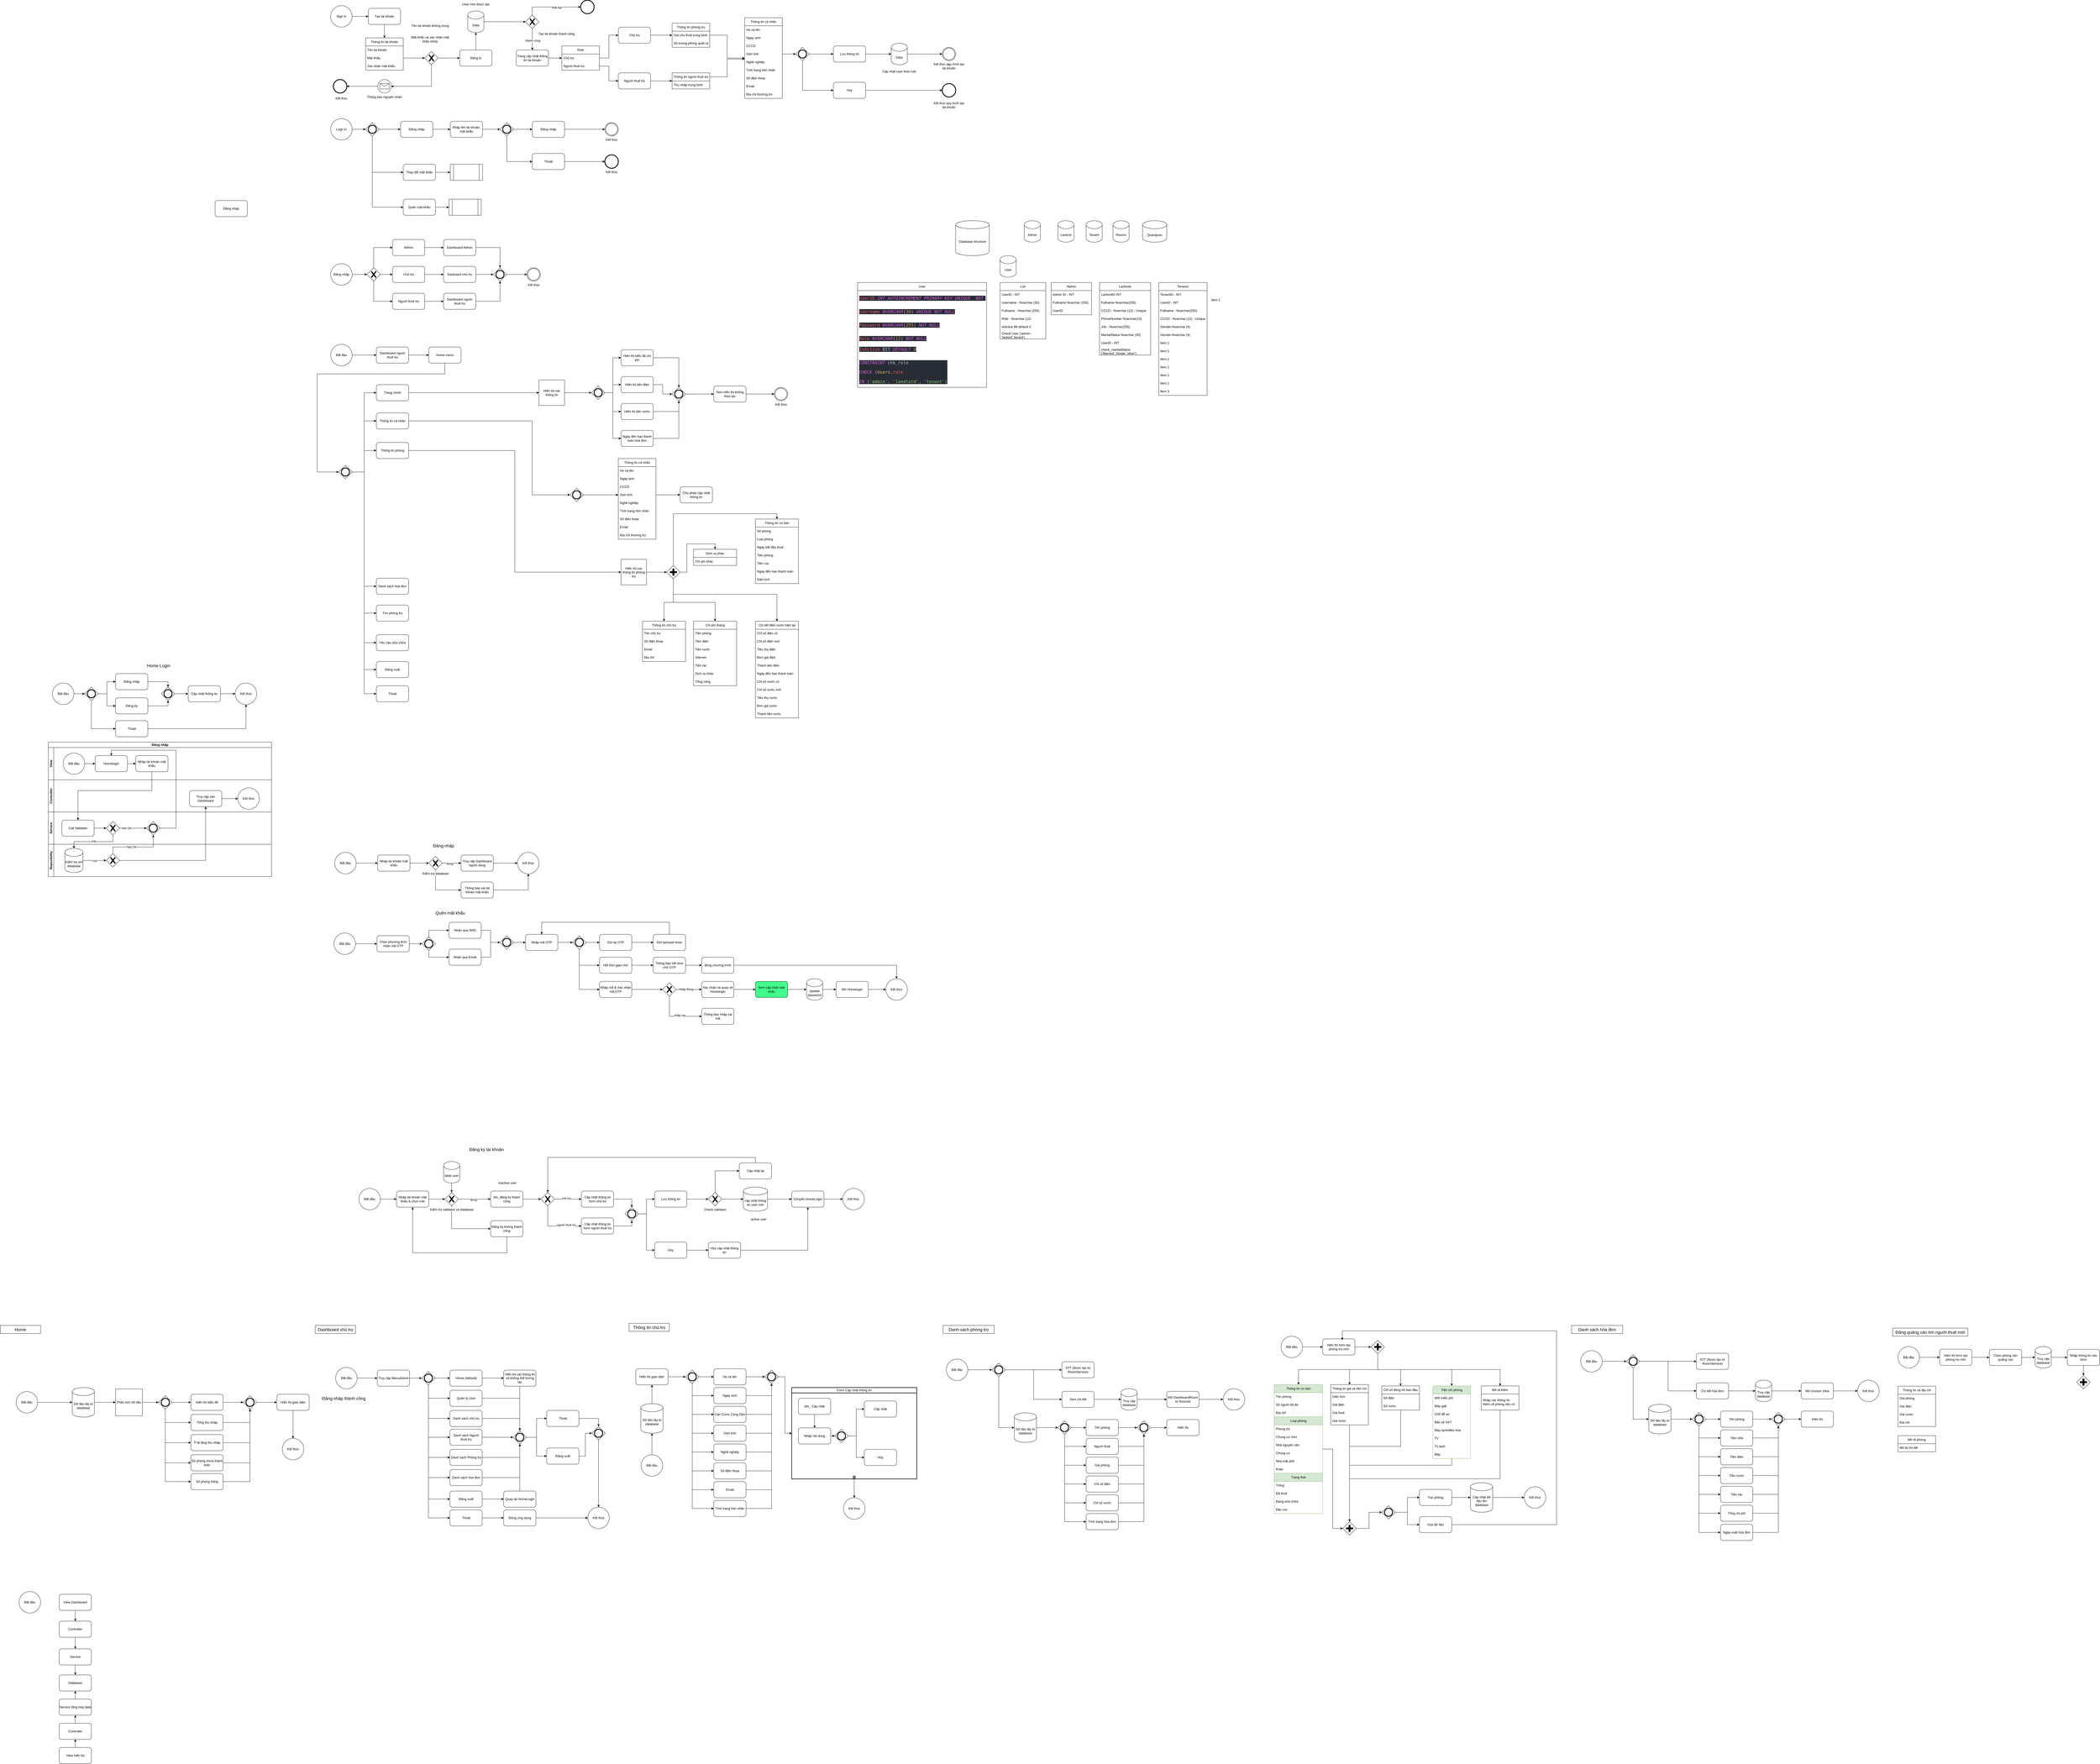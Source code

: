 <mxfile version="26.0.16">
  <diagram name="Page-1" id="K0Bfr9VXenv6sNfpdiyf">
    <mxGraphModel dx="3144" dy="796" grid="1" gridSize="10" guides="1" tooltips="1" connect="1" arrows="1" fold="1" page="1" pageScale="1" pageWidth="1169" pageHeight="827" math="0" shadow="0">
      <root>
        <mxCell id="0" />
        <mxCell id="1" parent="0" />
        <mxCell id="JYAlLtyxUOOXQsaW9Ujc-82" style="edgeStyle=orthogonalEdgeStyle;rounded=0;orthogonalLoop=1;jettySize=auto;html=1;" parent="1" source="JYAlLtyxUOOXQsaW9Ujc-2" target="JYAlLtyxUOOXQsaW9Ujc-5" edge="1">
          <mxGeometry relative="1" as="geometry" />
        </mxCell>
        <mxCell id="JYAlLtyxUOOXQsaW9Ujc-2" value="Sign in" style="ellipse;whiteSpace=wrap;html=1;aspect=fixed;" parent="1" vertex="1">
          <mxGeometry x="60" y="60" width="80" height="80" as="geometry" />
        </mxCell>
        <mxCell id="JYAlLtyxUOOXQsaW9Ujc-4" value="Logn in" style="ellipse;whiteSpace=wrap;html=1;aspect=fixed;" parent="1" vertex="1">
          <mxGeometry x="60" y="480" width="80" height="80" as="geometry" />
        </mxCell>
        <mxCell id="JYAlLtyxUOOXQsaW9Ujc-12" style="edgeStyle=orthogonalEdgeStyle;rounded=0;orthogonalLoop=1;jettySize=auto;html=1;entryX=0.5;entryY=0;entryDx=0;entryDy=0;" parent="1" source="JYAlLtyxUOOXQsaW9Ujc-5" target="JYAlLtyxUOOXQsaW9Ujc-6" edge="1">
          <mxGeometry relative="1" as="geometry" />
        </mxCell>
        <mxCell id="JYAlLtyxUOOXQsaW9Ujc-5" value="Tạo tài khoản" style="rounded=1;whiteSpace=wrap;html=1;" parent="1" vertex="1">
          <mxGeometry x="200" y="70" width="120" height="60" as="geometry" />
        </mxCell>
        <mxCell id="JYAlLtyxUOOXQsaW9Ujc-6" value="Thông tin tài khoản" style="swimlane;fontStyle=0;childLayout=stackLayout;horizontal=1;startSize=30;horizontalStack=0;resizeParent=1;resizeParentMax=0;resizeLast=0;collapsible=1;marginBottom=0;whiteSpace=wrap;html=1;" parent="1" vertex="1">
          <mxGeometry x="190" y="180" width="140" height="120" as="geometry" />
        </mxCell>
        <mxCell id="JYAlLtyxUOOXQsaW9Ujc-7" value="Tên tài khoản" style="text;strokeColor=none;fillColor=none;align=left;verticalAlign=middle;spacingLeft=4;spacingRight=4;overflow=hidden;points=[[0,0.5],[1,0.5]];portConstraint=eastwest;rotatable=0;whiteSpace=wrap;html=1;" parent="JYAlLtyxUOOXQsaW9Ujc-6" vertex="1">
          <mxGeometry y="30" width="140" height="30" as="geometry" />
        </mxCell>
        <mxCell id="JYAlLtyxUOOXQsaW9Ujc-8" value="Mật khẩu" style="text;strokeColor=none;fillColor=none;align=left;verticalAlign=middle;spacingLeft=4;spacingRight=4;overflow=hidden;points=[[0,0.5],[1,0.5]];portConstraint=eastwest;rotatable=0;whiteSpace=wrap;html=1;" parent="JYAlLtyxUOOXQsaW9Ujc-6" vertex="1">
          <mxGeometry y="60" width="140" height="30" as="geometry" />
        </mxCell>
        <mxCell id="JYAlLtyxUOOXQsaW9Ujc-9" value="Xác nhận mật khẩu" style="text;strokeColor=none;fillColor=none;align=left;verticalAlign=middle;spacingLeft=4;spacingRight=4;overflow=hidden;points=[[0,0.5],[1,0.5]];portConstraint=eastwest;rotatable=0;whiteSpace=wrap;html=1;" parent="JYAlLtyxUOOXQsaW9Ujc-6" vertex="1">
          <mxGeometry y="90" width="140" height="30" as="geometry" />
        </mxCell>
        <mxCell id="JYAlLtyxUOOXQsaW9Ujc-22" value="Tên tài khoản không trùng" style="text;html=1;align=center;verticalAlign=middle;whiteSpace=wrap;rounded=0;" parent="1" vertex="1">
          <mxGeometry x="350" y="120" width="160" height="30" as="geometry" />
        </mxCell>
        <mxCell id="JYAlLtyxUOOXQsaW9Ujc-23" value="Mật khẩu và xác nhận mật khảu khớp" style="text;html=1;align=center;verticalAlign=middle;whiteSpace=wrap;rounded=0;" parent="1" vertex="1">
          <mxGeometry x="350" y="170" width="160" height="30" as="geometry" />
        </mxCell>
        <mxCell id="JYAlLtyxUOOXQsaW9Ujc-24" style="edgeStyle=orthogonalEdgeStyle;rounded=0;orthogonalLoop=1;jettySize=auto;html=1;entryX=0;entryY=0.5;entryDx=0;entryDy=0;entryPerimeter=0;" parent="1" source="JYAlLtyxUOOXQsaW9Ujc-8" target="JYAlLtyxUOOXQsaW9Ujc-25" edge="1">
          <mxGeometry relative="1" as="geometry">
            <mxPoint x="400" y="255" as="targetPoint" />
          </mxGeometry>
        </mxCell>
        <mxCell id="JYAlLtyxUOOXQsaW9Ujc-32" style="edgeStyle=orthogonalEdgeStyle;rounded=0;orthogonalLoop=1;jettySize=auto;html=1;exitX=1;exitY=0.5;exitDx=0;exitDy=0;exitPerimeter=0;" parent="1" source="JYAlLtyxUOOXQsaW9Ujc-25" target="JYAlLtyxUOOXQsaW9Ujc-31" edge="1">
          <mxGeometry relative="1" as="geometry" />
        </mxCell>
        <mxCell id="JYAlLtyxUOOXQsaW9Ujc-25" value="" style="points=[[0.25,0.25,0],[0.5,0,0],[0.75,0.25,0],[1,0.5,0],[0.75,0.75,0],[0.5,1,0],[0.25,0.75,0],[0,0.5,0]];shape=mxgraph.bpmn.gateway2;html=1;verticalLabelPosition=bottom;labelBackgroundColor=#ffffff;verticalAlign=top;align=center;perimeter=rhombusPerimeter;outlineConnect=0;outline=none;symbol=none;gwType=exclusive;" parent="1" vertex="1">
          <mxGeometry x="410" y="230" width="50" height="50" as="geometry" />
        </mxCell>
        <mxCell id="JYAlLtyxUOOXQsaW9Ujc-41" style="edgeStyle=orthogonalEdgeStyle;rounded=0;orthogonalLoop=1;jettySize=auto;html=1;" parent="1" source="JYAlLtyxUOOXQsaW9Ujc-28" target="JYAlLtyxUOOXQsaW9Ujc-38" edge="1">
          <mxGeometry relative="1" as="geometry" />
        </mxCell>
        <mxCell id="JYAlLtyxUOOXQsaW9Ujc-28" value="Trang cập nhật thông tin tài khoản" style="rounded=1;whiteSpace=wrap;html=1;" parent="1" vertex="1">
          <mxGeometry x="750" y="225" width="120" height="60" as="geometry" />
        </mxCell>
        <mxCell id="JYAlLtyxUOOXQsaW9Ujc-64" style="edgeStyle=orthogonalEdgeStyle;rounded=0;orthogonalLoop=1;jettySize=auto;html=1;" parent="1" source="JYAlLtyxUOOXQsaW9Ujc-29" target="JYAlLtyxUOOXQsaW9Ujc-61" edge="1">
          <mxGeometry relative="1" as="geometry" />
        </mxCell>
        <mxCell id="JYAlLtyxUOOXQsaW9Ujc-29" value="Chủ trọ" style="rounded=1;whiteSpace=wrap;html=1;" parent="1" vertex="1">
          <mxGeometry x="1130" y="140" width="120" height="60" as="geometry" />
        </mxCell>
        <mxCell id="JYAlLtyxUOOXQsaW9Ujc-70" style="edgeStyle=orthogonalEdgeStyle;rounded=0;orthogonalLoop=1;jettySize=auto;html=1;entryX=0;entryY=0.5;entryDx=0;entryDy=0;" parent="1" source="JYAlLtyxUOOXQsaW9Ujc-30" target="JYAlLtyxUOOXQsaW9Ujc-67" edge="1">
          <mxGeometry relative="1" as="geometry" />
        </mxCell>
        <mxCell id="JYAlLtyxUOOXQsaW9Ujc-30" value="Người thuê trọ" style="rounded=1;whiteSpace=wrap;html=1;" parent="1" vertex="1">
          <mxGeometry x="1130" y="310" width="120" height="60" as="geometry" />
        </mxCell>
        <mxCell id="JYAlLtyxUOOXQsaW9Ujc-31" value="Đăng kí" style="rounded=1;whiteSpace=wrap;html=1;" parent="1" vertex="1">
          <mxGeometry x="540" y="225" width="120" height="60" as="geometry" />
        </mxCell>
        <mxCell id="JYAlLtyxUOOXQsaW9Ujc-171" style="edgeStyle=orthogonalEdgeStyle;rounded=0;orthogonalLoop=1;jettySize=auto;html=1;" parent="1" source="JYAlLtyxUOOXQsaW9Ujc-34" target="JYAlLtyxUOOXQsaW9Ujc-170" edge="1">
          <mxGeometry relative="1" as="geometry" />
        </mxCell>
        <mxCell id="JYAlLtyxUOOXQsaW9Ujc-34" value="Data" style="shape=cylinder3;whiteSpace=wrap;html=1;boundedLbl=1;backgroundOutline=1;size=15;" parent="1" vertex="1">
          <mxGeometry x="570" y="80" width="60" height="80" as="geometry" />
        </mxCell>
        <mxCell id="JYAlLtyxUOOXQsaW9Ujc-35" style="edgeStyle=orthogonalEdgeStyle;rounded=0;orthogonalLoop=1;jettySize=auto;html=1;entryX=0.5;entryY=1;entryDx=0;entryDy=0;entryPerimeter=0;" parent="1" source="JYAlLtyxUOOXQsaW9Ujc-31" target="JYAlLtyxUOOXQsaW9Ujc-34" edge="1">
          <mxGeometry relative="1" as="geometry" />
        </mxCell>
        <mxCell id="JYAlLtyxUOOXQsaW9Ujc-36" value="User mới được tạo" style="text;html=1;align=center;verticalAlign=middle;whiteSpace=wrap;rounded=0;" parent="1" vertex="1">
          <mxGeometry x="535" y="40" width="130" height="30" as="geometry" />
        </mxCell>
        <mxCell id="JYAlLtyxUOOXQsaW9Ujc-37" value="Role" style="swimlane;fontStyle=0;childLayout=stackLayout;horizontal=1;startSize=30;horizontalStack=0;resizeParent=1;resizeParentMax=0;resizeLast=0;collapsible=1;marginBottom=0;whiteSpace=wrap;html=1;" parent="1" vertex="1">
          <mxGeometry x="920" y="210" width="140" height="90" as="geometry" />
        </mxCell>
        <mxCell id="JYAlLtyxUOOXQsaW9Ujc-38" value="Chủ trọ" style="text;strokeColor=none;fillColor=none;align=left;verticalAlign=middle;spacingLeft=4;spacingRight=4;overflow=hidden;points=[[0,0.5],[1,0.5]];portConstraint=eastwest;rotatable=0;whiteSpace=wrap;html=1;" parent="JYAlLtyxUOOXQsaW9Ujc-37" vertex="1">
          <mxGeometry y="30" width="140" height="30" as="geometry" />
        </mxCell>
        <mxCell id="JYAlLtyxUOOXQsaW9Ujc-39" value="Người thuê trọ" style="text;strokeColor=none;fillColor=none;align=left;verticalAlign=middle;spacingLeft=4;spacingRight=4;overflow=hidden;points=[[0,0.5],[1,0.5]];portConstraint=eastwest;rotatable=0;whiteSpace=wrap;html=1;" parent="JYAlLtyxUOOXQsaW9Ujc-37" vertex="1">
          <mxGeometry y="60" width="140" height="30" as="geometry" />
        </mxCell>
        <mxCell id="JYAlLtyxUOOXQsaW9Ujc-43" value="Thông tin cá nhân" style="swimlane;fontStyle=0;childLayout=stackLayout;horizontal=1;startSize=30;horizontalStack=0;resizeParent=1;resizeParentMax=0;resizeLast=0;collapsible=1;marginBottom=0;whiteSpace=wrap;html=1;" parent="1" vertex="1">
          <mxGeometry x="1600" y="105" width="140" height="300" as="geometry" />
        </mxCell>
        <mxCell id="JYAlLtyxUOOXQsaW9Ujc-44" value="Họ và tên" style="text;strokeColor=none;fillColor=none;align=left;verticalAlign=middle;spacingLeft=4;spacingRight=4;overflow=hidden;points=[[0,0.5],[1,0.5]];portConstraint=eastwest;rotatable=0;whiteSpace=wrap;html=1;" parent="JYAlLtyxUOOXQsaW9Ujc-43" vertex="1">
          <mxGeometry y="30" width="140" height="30" as="geometry" />
        </mxCell>
        <mxCell id="JYAlLtyxUOOXQsaW9Ujc-45" value="Ngày sinh" style="text;strokeColor=none;fillColor=none;align=left;verticalAlign=middle;spacingLeft=4;spacingRight=4;overflow=hidden;points=[[0,0.5],[1,0.5]];portConstraint=eastwest;rotatable=0;whiteSpace=wrap;html=1;" parent="JYAlLtyxUOOXQsaW9Ujc-43" vertex="1">
          <mxGeometry y="60" width="140" height="30" as="geometry" />
        </mxCell>
        <mxCell id="JYAlLtyxUOOXQsaW9Ujc-46" value="CCCD" style="text;strokeColor=none;fillColor=none;align=left;verticalAlign=middle;spacingLeft=4;spacingRight=4;overflow=hidden;points=[[0,0.5],[1,0.5]];portConstraint=eastwest;rotatable=0;whiteSpace=wrap;html=1;" parent="JYAlLtyxUOOXQsaW9Ujc-43" vertex="1">
          <mxGeometry y="90" width="140" height="30" as="geometry" />
        </mxCell>
        <mxCell id="JYAlLtyxUOOXQsaW9Ujc-48" value="Giới tính" style="text;strokeColor=none;fillColor=none;align=left;verticalAlign=middle;spacingLeft=4;spacingRight=4;overflow=hidden;points=[[0,0.5],[1,0.5]];portConstraint=eastwest;rotatable=0;whiteSpace=wrap;html=1;" parent="JYAlLtyxUOOXQsaW9Ujc-43" vertex="1">
          <mxGeometry y="120" width="140" height="30" as="geometry" />
        </mxCell>
        <mxCell id="JYAlLtyxUOOXQsaW9Ujc-49" value="Nghề nghiệp" style="text;strokeColor=none;fillColor=none;align=left;verticalAlign=middle;spacingLeft=4;spacingRight=4;overflow=hidden;points=[[0,0.5],[1,0.5]];portConstraint=eastwest;rotatable=0;whiteSpace=wrap;html=1;" parent="JYAlLtyxUOOXQsaW9Ujc-43" vertex="1">
          <mxGeometry y="150" width="140" height="30" as="geometry" />
        </mxCell>
        <mxCell id="JYAlLtyxUOOXQsaW9Ujc-50" value="Tình trạng hôn nhân" style="text;strokeColor=none;fillColor=none;align=left;verticalAlign=middle;spacingLeft=4;spacingRight=4;overflow=hidden;points=[[0,0.5],[1,0.5]];portConstraint=eastwest;rotatable=0;whiteSpace=wrap;html=1;" parent="JYAlLtyxUOOXQsaW9Ujc-43" vertex="1">
          <mxGeometry y="180" width="140" height="30" as="geometry" />
        </mxCell>
        <mxCell id="JYAlLtyxUOOXQsaW9Ujc-51" value="Số điện thoại" style="text;strokeColor=none;fillColor=none;align=left;verticalAlign=middle;spacingLeft=4;spacingRight=4;overflow=hidden;points=[[0,0.5],[1,0.5]];portConstraint=eastwest;rotatable=0;whiteSpace=wrap;html=1;" parent="JYAlLtyxUOOXQsaW9Ujc-43" vertex="1">
          <mxGeometry y="210" width="140" height="30" as="geometry" />
        </mxCell>
        <mxCell id="JYAlLtyxUOOXQsaW9Ujc-52" value="Email" style="text;strokeColor=none;fillColor=none;align=left;verticalAlign=middle;spacingLeft=4;spacingRight=4;overflow=hidden;points=[[0,0.5],[1,0.5]];portConstraint=eastwest;rotatable=0;whiteSpace=wrap;html=1;" parent="JYAlLtyxUOOXQsaW9Ujc-43" vertex="1">
          <mxGeometry y="240" width="140" height="30" as="geometry" />
        </mxCell>
        <mxCell id="JYAlLtyxUOOXQsaW9Ujc-53" value="Địa chỉ thường trú" style="text;strokeColor=none;fillColor=none;align=left;verticalAlign=middle;spacingLeft=4;spacingRight=4;overflow=hidden;points=[[0,0.5],[1,0.5]];portConstraint=eastwest;rotatable=0;whiteSpace=wrap;html=1;" parent="JYAlLtyxUOOXQsaW9Ujc-43" vertex="1">
          <mxGeometry y="270" width="140" height="30" as="geometry" />
        </mxCell>
        <mxCell id="JYAlLtyxUOOXQsaW9Ujc-71" style="edgeStyle=orthogonalEdgeStyle;rounded=0;orthogonalLoop=1;jettySize=auto;html=1;entryX=0;entryY=0.5;entryDx=0;entryDy=0;" parent="1" source="JYAlLtyxUOOXQsaW9Ujc-59" target="JYAlLtyxUOOXQsaW9Ujc-43" edge="1">
          <mxGeometry relative="1" as="geometry" />
        </mxCell>
        <mxCell id="JYAlLtyxUOOXQsaW9Ujc-59" value="Thông tin phòng trọ" style="swimlane;fontStyle=0;childLayout=stackLayout;horizontal=1;startSize=30;horizontalStack=0;resizeParent=1;resizeParentMax=0;resizeLast=0;collapsible=1;marginBottom=0;whiteSpace=wrap;html=1;" parent="1" vertex="1">
          <mxGeometry x="1330" y="125" width="140" height="90" as="geometry" />
        </mxCell>
        <mxCell id="JYAlLtyxUOOXQsaW9Ujc-61" value="Giá cho thuê trung bình" style="text;strokeColor=none;fillColor=none;align=left;verticalAlign=middle;spacingLeft=4;spacingRight=4;overflow=hidden;points=[[0,0.5],[1,0.5]];portConstraint=eastwest;rotatable=0;whiteSpace=wrap;html=1;" parent="JYAlLtyxUOOXQsaW9Ujc-59" vertex="1">
          <mxGeometry y="30" width="140" height="30" as="geometry" />
        </mxCell>
        <mxCell id="JYAlLtyxUOOXQsaW9Ujc-60" value="Số lượng phòng quản lý" style="text;strokeColor=none;fillColor=none;align=left;verticalAlign=middle;spacingLeft=4;spacingRight=4;overflow=hidden;points=[[0,0.5],[1,0.5]];portConstraint=eastwest;rotatable=0;whiteSpace=wrap;html=1;" parent="JYAlLtyxUOOXQsaW9Ujc-59" vertex="1">
          <mxGeometry y="60" width="140" height="30" as="geometry" />
        </mxCell>
        <mxCell id="JYAlLtyxUOOXQsaW9Ujc-65" style="edgeStyle=orthogonalEdgeStyle;rounded=0;orthogonalLoop=1;jettySize=auto;html=1;entryX=0;entryY=0.5;entryDx=0;entryDy=0;" parent="1" source="JYAlLtyxUOOXQsaW9Ujc-38" target="JYAlLtyxUOOXQsaW9Ujc-29" edge="1">
          <mxGeometry relative="1" as="geometry" />
        </mxCell>
        <mxCell id="JYAlLtyxUOOXQsaW9Ujc-66" style="edgeStyle=orthogonalEdgeStyle;rounded=0;orthogonalLoop=1;jettySize=auto;html=1;entryX=0;entryY=0.5;entryDx=0;entryDy=0;" parent="1" source="JYAlLtyxUOOXQsaW9Ujc-39" target="JYAlLtyxUOOXQsaW9Ujc-30" edge="1">
          <mxGeometry relative="1" as="geometry" />
        </mxCell>
        <mxCell id="JYAlLtyxUOOXQsaW9Ujc-67" value="Thông tin người thuê trọ" style="swimlane;fontStyle=0;childLayout=stackLayout;horizontal=1;startSize=30;horizontalStack=0;resizeParent=1;resizeParentMax=0;resizeLast=0;collapsible=1;marginBottom=0;whiteSpace=wrap;html=1;" parent="1" vertex="1">
          <mxGeometry x="1330" y="310" width="140" height="60" as="geometry" />
        </mxCell>
        <mxCell id="JYAlLtyxUOOXQsaW9Ujc-68" value="Thu nhập trung bình" style="text;strokeColor=none;fillColor=none;align=left;verticalAlign=middle;spacingLeft=4;spacingRight=4;overflow=hidden;points=[[0,0.5],[1,0.5]];portConstraint=eastwest;rotatable=0;whiteSpace=wrap;html=1;" parent="JYAlLtyxUOOXQsaW9Ujc-67" vertex="1">
          <mxGeometry y="30" width="140" height="30" as="geometry" />
        </mxCell>
        <mxCell id="JYAlLtyxUOOXQsaW9Ujc-73" style="edgeStyle=orthogonalEdgeStyle;rounded=0;orthogonalLoop=1;jettySize=auto;html=1;exitX=1;exitY=0.25;exitDx=0;exitDy=0;entryX=-0.003;entryY=0.125;entryDx=0;entryDy=0;entryPerimeter=0;" parent="1" source="JYAlLtyxUOOXQsaW9Ujc-67" target="JYAlLtyxUOOXQsaW9Ujc-49" edge="1">
          <mxGeometry relative="1" as="geometry" />
        </mxCell>
        <mxCell id="JYAlLtyxUOOXQsaW9Ujc-79" style="edgeStyle=orthogonalEdgeStyle;rounded=0;orthogonalLoop=1;jettySize=auto;html=1;" parent="1" source="JYAlLtyxUOOXQsaW9Ujc-75" target="JYAlLtyxUOOXQsaW9Ujc-80" edge="1">
          <mxGeometry relative="1" as="geometry">
            <mxPoint x="2335" y="240" as="targetPoint" />
          </mxGeometry>
        </mxCell>
        <mxCell id="JYAlLtyxUOOXQsaW9Ujc-75" value="Data" style="shape=cylinder3;whiteSpace=wrap;html=1;boundedLbl=1;backgroundOutline=1;size=15;" parent="1" vertex="1">
          <mxGeometry x="2145" y="200" width="60" height="80" as="geometry" />
        </mxCell>
        <mxCell id="JYAlLtyxUOOXQsaW9Ujc-78" value="Cập nhật user theo rule" style="text;html=1;align=center;verticalAlign=middle;whiteSpace=wrap;rounded=0;" parent="1" vertex="1">
          <mxGeometry x="2110" y="290" width="130" height="30" as="geometry" />
        </mxCell>
        <mxCell id="JYAlLtyxUOOXQsaW9Ujc-80" value="c" style="points=[[0.145,0.145,0],[0.5,0,0],[0.855,0.145,0],[1,0.5,0],[0.855,0.855,0],[0.5,1,0],[0.145,0.855,0],[0,0.5,0]];shape=mxgraph.bpmn.event;html=1;verticalLabelPosition=bottom;labelBackgroundColor=#ffffff;verticalAlign=top;align=center;perimeter=ellipsePerimeter;outlineConnect=0;aspect=fixed;outline=throwing;symbol=general;" parent="1" vertex="1">
          <mxGeometry x="2335" y="215" width="50" height="50" as="geometry" />
        </mxCell>
        <mxCell id="JYAlLtyxUOOXQsaW9Ujc-81" value="Kết thúc quy trình tạo tài khoản" style="text;html=1;align=center;verticalAlign=middle;whiteSpace=wrap;rounded=0;" parent="1" vertex="1">
          <mxGeometry x="2295" y="270" width="130" height="30" as="geometry" />
        </mxCell>
        <mxCell id="JYAlLtyxUOOXQsaW9Ujc-88" style="edgeStyle=orthogonalEdgeStyle;rounded=0;orthogonalLoop=1;jettySize=auto;html=1;entryX=1;entryY=0.5;entryDx=0;entryDy=0;entryPerimeter=0;" parent="1" source="JYAlLtyxUOOXQsaW9Ujc-83" target="JYAlLtyxUOOXQsaW9Ujc-102" edge="1">
          <mxGeometry relative="1" as="geometry">
            <mxPoint x="125" y="360" as="targetPoint" />
          </mxGeometry>
        </mxCell>
        <mxCell id="JYAlLtyxUOOXQsaW9Ujc-83" value="" style="points=[[0.145,0.145,0],[0.5,0,0],[0.855,0.145,0],[1,0.5,0],[0.855,0.855,0],[0.5,1,0],[0.145,0.855,0],[0,0.5,0]];shape=mxgraph.bpmn.event;html=1;verticalLabelPosition=bottom;labelBackgroundColor=#ffffff;verticalAlign=top;align=center;perimeter=ellipsePerimeter;outlineConnect=0;aspect=fixed;outline=standard;symbol=message;" parent="1" vertex="1">
          <mxGeometry x="235" y="335" width="50" height="50" as="geometry" />
        </mxCell>
        <mxCell id="JYAlLtyxUOOXQsaW9Ujc-84" style="edgeStyle=orthogonalEdgeStyle;rounded=0;orthogonalLoop=1;jettySize=auto;html=1;entryX=1;entryY=0.5;entryDx=0;entryDy=0;entryPerimeter=0;" parent="1" source="JYAlLtyxUOOXQsaW9Ujc-25" target="JYAlLtyxUOOXQsaW9Ujc-83" edge="1">
          <mxGeometry relative="1" as="geometry">
            <Array as="points">
              <mxPoint x="435" y="360" />
            </Array>
          </mxGeometry>
        </mxCell>
        <mxCell id="JYAlLtyxUOOXQsaW9Ujc-85" value="Thông báo nguyên nhân" style="text;html=1;align=center;verticalAlign=middle;whiteSpace=wrap;rounded=0;" parent="1" vertex="1">
          <mxGeometry x="180" y="385" width="160" height="30" as="geometry" />
        </mxCell>
        <mxCell id="JYAlLtyxUOOXQsaW9Ujc-89" value="Kết thúc" style="text;html=1;align=center;verticalAlign=middle;whiteSpace=wrap;rounded=0;" parent="1" vertex="1">
          <mxGeometry x="40" y="390" width="120" height="30" as="geometry" />
        </mxCell>
        <mxCell id="JYAlLtyxUOOXQsaW9Ujc-90" value="Lưu thông tin" style="rounded=1;whiteSpace=wrap;html=1;" parent="1" vertex="1">
          <mxGeometry x="1930" y="210" width="120" height="60" as="geometry" />
        </mxCell>
        <mxCell id="JYAlLtyxUOOXQsaW9Ujc-92" style="edgeStyle=orthogonalEdgeStyle;rounded=0;orthogonalLoop=1;jettySize=auto;html=1;entryX=0;entryY=0.5;entryDx=0;entryDy=0;entryPerimeter=0;" parent="1" source="JYAlLtyxUOOXQsaW9Ujc-90" target="JYAlLtyxUOOXQsaW9Ujc-75" edge="1">
          <mxGeometry relative="1" as="geometry" />
        </mxCell>
        <mxCell id="JYAlLtyxUOOXQsaW9Ujc-95" style="edgeStyle=orthogonalEdgeStyle;rounded=0;orthogonalLoop=1;jettySize=auto;html=1;entryX=0;entryY=0.5;entryDx=0;entryDy=0;" parent="1" source="JYAlLtyxUOOXQsaW9Ujc-93" target="JYAlLtyxUOOXQsaW9Ujc-90" edge="1">
          <mxGeometry relative="1" as="geometry" />
        </mxCell>
        <mxCell id="JYAlLtyxUOOXQsaW9Ujc-98" style="edgeStyle=orthogonalEdgeStyle;rounded=0;orthogonalLoop=1;jettySize=auto;html=1;entryX=0;entryY=0.5;entryDx=0;entryDy=0;" parent="1" source="JYAlLtyxUOOXQsaW9Ujc-93" target="JYAlLtyxUOOXQsaW9Ujc-97" edge="1">
          <mxGeometry relative="1" as="geometry">
            <Array as="points">
              <mxPoint x="1815" y="375" />
            </Array>
          </mxGeometry>
        </mxCell>
        <mxCell id="JYAlLtyxUOOXQsaW9Ujc-93" value="" style="points=[[0.25,0.25,0],[0.5,0,0],[0.75,0.25,0],[1,0.5,0],[0.75,0.75,0],[0.5,1,0],[0.25,0.75,0],[0,0.5,0]];shape=mxgraph.bpmn.gateway2;html=1;verticalLabelPosition=bottom;labelBackgroundColor=#ffffff;verticalAlign=top;align=center;perimeter=rhombusPerimeter;outlineConnect=0;outline=end;symbol=general;" parent="1" vertex="1">
          <mxGeometry x="1790" y="215" width="50" height="50" as="geometry" />
        </mxCell>
        <mxCell id="JYAlLtyxUOOXQsaW9Ujc-94" style="edgeStyle=orthogonalEdgeStyle;rounded=0;orthogonalLoop=1;jettySize=auto;html=1;entryX=0;entryY=0.5;entryDx=0;entryDy=0;entryPerimeter=0;" parent="1" source="JYAlLtyxUOOXQsaW9Ujc-48" target="JYAlLtyxUOOXQsaW9Ujc-93" edge="1">
          <mxGeometry relative="1" as="geometry" />
        </mxCell>
        <mxCell id="JYAlLtyxUOOXQsaW9Ujc-100" style="edgeStyle=orthogonalEdgeStyle;rounded=0;orthogonalLoop=1;jettySize=auto;html=1;" parent="1" source="JYAlLtyxUOOXQsaW9Ujc-97" target="JYAlLtyxUOOXQsaW9Ujc-99" edge="1">
          <mxGeometry relative="1" as="geometry" />
        </mxCell>
        <mxCell id="JYAlLtyxUOOXQsaW9Ujc-97" value="Hủy" style="rounded=1;whiteSpace=wrap;html=1;" parent="1" vertex="1">
          <mxGeometry x="1930" y="345" width="120" height="60" as="geometry" />
        </mxCell>
        <mxCell id="JYAlLtyxUOOXQsaW9Ujc-99" value="" style="points=[[0.145,0.145,0],[0.5,0,0],[0.855,0.145,0],[1,0.5,0],[0.855,0.855,0],[0.5,1,0],[0.145,0.855,0],[0,0.5,0]];shape=mxgraph.bpmn.event;html=1;verticalLabelPosition=bottom;labelBackgroundColor=#ffffff;verticalAlign=top;align=center;perimeter=ellipsePerimeter;outlineConnect=0;aspect=fixed;outline=end;symbol=terminate2;" parent="1" vertex="1">
          <mxGeometry x="2335" y="350" width="50" height="50" as="geometry" />
        </mxCell>
        <mxCell id="JYAlLtyxUOOXQsaW9Ujc-101" value="Kết thúc quy trình tạo tài khoản" style="text;html=1;align=center;verticalAlign=middle;whiteSpace=wrap;rounded=0;" parent="1" vertex="1">
          <mxGeometry x="2295" y="415" width="130" height="30" as="geometry" />
        </mxCell>
        <mxCell id="JYAlLtyxUOOXQsaW9Ujc-102" value="" style="points=[[0.145,0.145,0],[0.5,0,0],[0.855,0.145,0],[1,0.5,0],[0.855,0.855,0],[0.5,1,0],[0.145,0.855,0],[0,0.5,0]];shape=mxgraph.bpmn.event;html=1;verticalLabelPosition=bottom;labelBackgroundColor=#ffffff;verticalAlign=top;align=center;perimeter=ellipsePerimeter;outlineConnect=0;aspect=fixed;outline=end;symbol=terminate2;" parent="1" vertex="1">
          <mxGeometry x="70" y="335" width="50" height="50" as="geometry" />
        </mxCell>
        <mxCell id="JYAlLtyxUOOXQsaW9Ujc-106" style="edgeStyle=orthogonalEdgeStyle;rounded=0;orthogonalLoop=1;jettySize=auto;html=1;" parent="1" source="JYAlLtyxUOOXQsaW9Ujc-103" target="JYAlLtyxUOOXQsaW9Ujc-105" edge="1">
          <mxGeometry relative="1" as="geometry" />
        </mxCell>
        <mxCell id="JYAlLtyxUOOXQsaW9Ujc-103" value="Đăng nhập" style="rounded=1;whiteSpace=wrap;html=1;" parent="1" vertex="1">
          <mxGeometry x="320" y="490" width="120" height="60" as="geometry" />
        </mxCell>
        <mxCell id="JYAlLtyxUOOXQsaW9Ujc-105" value="Nhập tên tài khoản, mật khẩu" style="rounded=1;whiteSpace=wrap;html=1;" parent="1" vertex="1">
          <mxGeometry x="505" y="490" width="120" height="60" as="geometry" />
        </mxCell>
        <mxCell id="JYAlLtyxUOOXQsaW9Ujc-129" style="edgeStyle=orthogonalEdgeStyle;rounded=0;orthogonalLoop=1;jettySize=auto;html=1;" parent="1" source="JYAlLtyxUOOXQsaW9Ujc-107" target="JYAlLtyxUOOXQsaW9Ujc-125" edge="1">
          <mxGeometry relative="1" as="geometry" />
        </mxCell>
        <mxCell id="JYAlLtyxUOOXQsaW9Ujc-107" value="Đăng nhập" style="rounded=1;whiteSpace=wrap;html=1;" parent="1" vertex="1">
          <mxGeometry x="810" y="490" width="120" height="60" as="geometry" />
        </mxCell>
        <mxCell id="JYAlLtyxUOOXQsaW9Ujc-118" style="edgeStyle=orthogonalEdgeStyle;rounded=0;orthogonalLoop=1;jettySize=auto;html=1;" parent="1" source="JYAlLtyxUOOXQsaW9Ujc-108" target="JYAlLtyxUOOXQsaW9Ujc-107" edge="1">
          <mxGeometry relative="1" as="geometry" />
        </mxCell>
        <mxCell id="JYAlLtyxUOOXQsaW9Ujc-120" style="edgeStyle=orthogonalEdgeStyle;rounded=0;orthogonalLoop=1;jettySize=auto;html=1;entryX=0;entryY=0.5;entryDx=0;entryDy=0;" parent="1" source="JYAlLtyxUOOXQsaW9Ujc-108" target="JYAlLtyxUOOXQsaW9Ujc-119" edge="1">
          <mxGeometry relative="1" as="geometry">
            <Array as="points">
              <mxPoint x="715" y="640" />
            </Array>
          </mxGeometry>
        </mxCell>
        <mxCell id="JYAlLtyxUOOXQsaW9Ujc-108" value="" style="points=[[0.25,0.25,0],[0.5,0,0],[0.75,0.25,0],[1,0.5,0],[0.75,0.75,0],[0.5,1,0],[0.25,0.75,0],[0,0.5,0]];shape=mxgraph.bpmn.gateway2;html=1;verticalLabelPosition=bottom;labelBackgroundColor=#ffffff;verticalAlign=top;align=center;perimeter=rhombusPerimeter;outlineConnect=0;outline=end;symbol=general;" parent="1" vertex="1">
          <mxGeometry x="690" y="495" width="50" height="50" as="geometry" />
        </mxCell>
        <mxCell id="JYAlLtyxUOOXQsaW9Ujc-109" style="edgeStyle=orthogonalEdgeStyle;rounded=0;orthogonalLoop=1;jettySize=auto;html=1;entryX=0;entryY=0.5;entryDx=0;entryDy=0;entryPerimeter=0;" parent="1" source="JYAlLtyxUOOXQsaW9Ujc-105" target="JYAlLtyxUOOXQsaW9Ujc-108" edge="1">
          <mxGeometry relative="1" as="geometry" />
        </mxCell>
        <mxCell id="JYAlLtyxUOOXQsaW9Ujc-113" style="edgeStyle=orthogonalEdgeStyle;rounded=0;orthogonalLoop=1;jettySize=auto;html=1;exitX=1;exitY=0.5;exitDx=0;exitDy=0;exitPerimeter=0;" parent="1" source="JYAlLtyxUOOXQsaW9Ujc-111" target="JYAlLtyxUOOXQsaW9Ujc-103" edge="1">
          <mxGeometry relative="1" as="geometry" />
        </mxCell>
        <mxCell id="JYAlLtyxUOOXQsaW9Ujc-115" style="edgeStyle=orthogonalEdgeStyle;rounded=0;orthogonalLoop=1;jettySize=auto;html=1;entryX=0;entryY=0.5;entryDx=0;entryDy=0;" parent="1" source="JYAlLtyxUOOXQsaW9Ujc-111" target="JYAlLtyxUOOXQsaW9Ujc-114" edge="1">
          <mxGeometry relative="1" as="geometry">
            <Array as="points">
              <mxPoint x="215" y="680" />
            </Array>
          </mxGeometry>
        </mxCell>
        <mxCell id="JYAlLtyxUOOXQsaW9Ujc-117" style="edgeStyle=orthogonalEdgeStyle;rounded=0;orthogonalLoop=1;jettySize=auto;html=1;entryX=0;entryY=0.5;entryDx=0;entryDy=0;" parent="1" source="JYAlLtyxUOOXQsaW9Ujc-111" target="JYAlLtyxUOOXQsaW9Ujc-116" edge="1">
          <mxGeometry relative="1" as="geometry">
            <Array as="points">
              <mxPoint x="215" y="810" />
            </Array>
          </mxGeometry>
        </mxCell>
        <mxCell id="JYAlLtyxUOOXQsaW9Ujc-111" value="" style="points=[[0.25,0.25,0],[0.5,0,0],[0.75,0.25,0],[1,0.5,0],[0.75,0.75,0],[0.5,1,0],[0.25,0.75,0],[0,0.5,0]];shape=mxgraph.bpmn.gateway2;html=1;verticalLabelPosition=bottom;labelBackgroundColor=#ffffff;verticalAlign=top;align=center;perimeter=rhombusPerimeter;outlineConnect=0;outline=end;symbol=general;" parent="1" vertex="1">
          <mxGeometry x="190" y="495" width="50" height="50" as="geometry" />
        </mxCell>
        <mxCell id="JYAlLtyxUOOXQsaW9Ujc-112" style="edgeStyle=orthogonalEdgeStyle;rounded=0;orthogonalLoop=1;jettySize=auto;html=1;entryX=0;entryY=0.5;entryDx=0;entryDy=0;entryPerimeter=0;" parent="1" source="JYAlLtyxUOOXQsaW9Ujc-4" target="JYAlLtyxUOOXQsaW9Ujc-111" edge="1">
          <mxGeometry relative="1" as="geometry" />
        </mxCell>
        <mxCell id="JYAlLtyxUOOXQsaW9Ujc-132" style="edgeStyle=orthogonalEdgeStyle;rounded=0;orthogonalLoop=1;jettySize=auto;html=1;entryX=0;entryY=0.5;entryDx=0;entryDy=0;" parent="1" source="JYAlLtyxUOOXQsaW9Ujc-114" target="JYAlLtyxUOOXQsaW9Ujc-131" edge="1">
          <mxGeometry relative="1" as="geometry" />
        </mxCell>
        <mxCell id="JYAlLtyxUOOXQsaW9Ujc-114" value="Thay đổi mật khẩu" style="rounded=1;whiteSpace=wrap;html=1;" parent="1" vertex="1">
          <mxGeometry x="330" y="650" width="120" height="60" as="geometry" />
        </mxCell>
        <mxCell id="JYAlLtyxUOOXQsaW9Ujc-135" style="edgeStyle=orthogonalEdgeStyle;rounded=0;orthogonalLoop=1;jettySize=auto;html=1;entryX=0;entryY=0.5;entryDx=0;entryDy=0;" parent="1" source="JYAlLtyxUOOXQsaW9Ujc-116" target="JYAlLtyxUOOXQsaW9Ujc-134" edge="1">
          <mxGeometry relative="1" as="geometry" />
        </mxCell>
        <mxCell id="JYAlLtyxUOOXQsaW9Ujc-116" value="Quên mật khẩu" style="rounded=1;whiteSpace=wrap;html=1;" parent="1" vertex="1">
          <mxGeometry x="330" y="780" width="120" height="60" as="geometry" />
        </mxCell>
        <mxCell id="JYAlLtyxUOOXQsaW9Ujc-119" value="Thoát" style="rounded=1;whiteSpace=wrap;html=1;" parent="1" vertex="1">
          <mxGeometry x="810" y="610" width="120" height="60" as="geometry" />
        </mxCell>
        <mxCell id="JYAlLtyxUOOXQsaW9Ujc-123" value="Kết thúc" style="points=[[0.145,0.145,0],[0.5,0,0],[0.855,0.145,0],[1,0.5,0],[0.855,0.855,0],[0.5,1,0],[0.145,0.855,0],[0,0.5,0]];shape=mxgraph.bpmn.event;html=1;verticalLabelPosition=bottom;labelBackgroundColor=#ffffff;verticalAlign=top;align=center;perimeter=ellipsePerimeter;outlineConnect=0;aspect=fixed;outline=end;symbol=terminate2;" parent="1" vertex="1">
          <mxGeometry x="1080" y="615" width="50" height="50" as="geometry" />
        </mxCell>
        <mxCell id="JYAlLtyxUOOXQsaW9Ujc-124" value="Đăng nhập" style="rounded=1;whiteSpace=wrap;html=1;" parent="1" vertex="1">
          <mxGeometry x="-370" y="785" width="120" height="60" as="geometry" />
        </mxCell>
        <mxCell id="JYAlLtyxUOOXQsaW9Ujc-125" value="Kết thúc" style="points=[[0.145,0.145,0],[0.5,0,0],[0.855,0.145,0],[1,0.5,0],[0.855,0.855,0],[0.5,1,0],[0.145,0.855,0],[0,0.5,0]];shape=mxgraph.bpmn.event;html=1;verticalLabelPosition=bottom;labelBackgroundColor=#ffffff;verticalAlign=top;align=center;perimeter=ellipsePerimeter;outlineConnect=0;aspect=fixed;outline=throwing;symbol=general;" parent="1" vertex="1">
          <mxGeometry x="1080" y="495" width="50" height="50" as="geometry" />
        </mxCell>
        <mxCell id="JYAlLtyxUOOXQsaW9Ujc-130" style="edgeStyle=orthogonalEdgeStyle;rounded=0;orthogonalLoop=1;jettySize=auto;html=1;entryX=0;entryY=0.5;entryDx=0;entryDy=0;entryPerimeter=0;" parent="1" source="JYAlLtyxUOOXQsaW9Ujc-119" target="JYAlLtyxUOOXQsaW9Ujc-123" edge="1">
          <mxGeometry relative="1" as="geometry" />
        </mxCell>
        <mxCell id="JYAlLtyxUOOXQsaW9Ujc-131" value="" style="shape=process;whiteSpace=wrap;html=1;backgroundOutline=1;" parent="1" vertex="1">
          <mxGeometry x="505" y="650" width="120" height="60" as="geometry" />
        </mxCell>
        <mxCell id="JYAlLtyxUOOXQsaW9Ujc-134" value="" style="shape=process;whiteSpace=wrap;html=1;backgroundOutline=1;" parent="1" vertex="1">
          <mxGeometry x="500" y="780" width="120" height="60" as="geometry" />
        </mxCell>
        <mxCell id="JYAlLtyxUOOXQsaW9Ujc-137" value="Đăng nhập" style="ellipse;whiteSpace=wrap;html=1;aspect=fixed;" parent="1" vertex="1">
          <mxGeometry x="60" y="1020" width="80" height="80" as="geometry" />
        </mxCell>
        <mxCell id="JYAlLtyxUOOXQsaW9Ujc-140" style="edgeStyle=orthogonalEdgeStyle;rounded=0;orthogonalLoop=1;jettySize=auto;html=1;" parent="1" source="JYAlLtyxUOOXQsaW9Ujc-137" target="JYAlLtyxUOOXQsaW9Ujc-143" edge="1">
          <mxGeometry relative="1" as="geometry">
            <mxPoint x="195" y="1060" as="targetPoint" />
          </mxGeometry>
        </mxCell>
        <mxCell id="JYAlLtyxUOOXQsaW9Ujc-155" style="edgeStyle=orthogonalEdgeStyle;rounded=0;orthogonalLoop=1;jettySize=auto;html=1;entryX=0;entryY=0.5;entryDx=0;entryDy=0;" parent="1" source="JYAlLtyxUOOXQsaW9Ujc-141" target="JYAlLtyxUOOXQsaW9Ujc-151" edge="1">
          <mxGeometry relative="1" as="geometry" />
        </mxCell>
        <mxCell id="JYAlLtyxUOOXQsaW9Ujc-141" value="Chủ trọ" style="rounded=1;whiteSpace=wrap;html=1;" parent="1" vertex="1">
          <mxGeometry x="290" y="1030" width="120" height="60" as="geometry" />
        </mxCell>
        <mxCell id="JYAlLtyxUOOXQsaW9Ujc-144" style="edgeStyle=orthogonalEdgeStyle;rounded=0;orthogonalLoop=1;jettySize=auto;html=1;entryX=0;entryY=0.5;entryDx=0;entryDy=0;" parent="1" source="JYAlLtyxUOOXQsaW9Ujc-143" target="JYAlLtyxUOOXQsaW9Ujc-141" edge="1">
          <mxGeometry relative="1" as="geometry" />
        </mxCell>
        <mxCell id="JYAlLtyxUOOXQsaW9Ujc-147" style="edgeStyle=orthogonalEdgeStyle;rounded=0;orthogonalLoop=1;jettySize=auto;html=1;entryX=0;entryY=0.5;entryDx=0;entryDy=0;" parent="1" source="JYAlLtyxUOOXQsaW9Ujc-143" target="JYAlLtyxUOOXQsaW9Ujc-145" edge="1">
          <mxGeometry relative="1" as="geometry">
            <Array as="points">
              <mxPoint x="220" y="1160" />
            </Array>
          </mxGeometry>
        </mxCell>
        <mxCell id="JYAlLtyxUOOXQsaW9Ujc-148" style="edgeStyle=orthogonalEdgeStyle;rounded=0;orthogonalLoop=1;jettySize=auto;html=1;entryX=0;entryY=0.5;entryDx=0;entryDy=0;" parent="1" source="JYAlLtyxUOOXQsaW9Ujc-143" target="JYAlLtyxUOOXQsaW9Ujc-146" edge="1">
          <mxGeometry relative="1" as="geometry">
            <Array as="points">
              <mxPoint x="220" y="960" />
            </Array>
          </mxGeometry>
        </mxCell>
        <mxCell id="JYAlLtyxUOOXQsaW9Ujc-143" value="" style="points=[[0.25,0.25,0],[0.5,0,0],[0.75,0.25,0],[1,0.5,0],[0.75,0.75,0],[0.5,1,0],[0.25,0.75,0],[0,0.5,0]];shape=mxgraph.bpmn.gateway2;html=1;verticalLabelPosition=bottom;labelBackgroundColor=#ffffff;verticalAlign=top;align=center;perimeter=rhombusPerimeter;outlineConnect=0;outline=none;symbol=none;gwType=exclusive;" parent="1" vertex="1">
          <mxGeometry x="195" y="1035" width="50" height="50" as="geometry" />
        </mxCell>
        <mxCell id="JYAlLtyxUOOXQsaW9Ujc-154" style="edgeStyle=orthogonalEdgeStyle;rounded=0;orthogonalLoop=1;jettySize=auto;html=1;" parent="1" source="JYAlLtyxUOOXQsaW9Ujc-145" target="JYAlLtyxUOOXQsaW9Ujc-152" edge="1">
          <mxGeometry relative="1" as="geometry" />
        </mxCell>
        <mxCell id="JYAlLtyxUOOXQsaW9Ujc-145" value="Người thuê trọ" style="rounded=1;whiteSpace=wrap;html=1;" parent="1" vertex="1">
          <mxGeometry x="290" y="1130" width="120" height="60" as="geometry" />
        </mxCell>
        <mxCell id="JYAlLtyxUOOXQsaW9Ujc-156" style="edgeStyle=orthogonalEdgeStyle;rounded=0;orthogonalLoop=1;jettySize=auto;html=1;" parent="1" source="JYAlLtyxUOOXQsaW9Ujc-146" target="JYAlLtyxUOOXQsaW9Ujc-153" edge="1">
          <mxGeometry relative="1" as="geometry" />
        </mxCell>
        <mxCell id="JYAlLtyxUOOXQsaW9Ujc-146" value="Admin" style="rounded=1;whiteSpace=wrap;html=1;" parent="1" vertex="1">
          <mxGeometry x="290" y="930" width="120" height="60" as="geometry" />
        </mxCell>
        <mxCell id="JYAlLtyxUOOXQsaW9Ujc-151" value="Dasboard chủ trọ" style="rounded=1;whiteSpace=wrap;html=1;" parent="1" vertex="1">
          <mxGeometry x="480" y="1030" width="120" height="60" as="geometry" />
        </mxCell>
        <mxCell id="JYAlLtyxUOOXQsaW9Ujc-152" value="Dashboard người thuê trọ" style="rounded=1;whiteSpace=wrap;html=1;" parent="1" vertex="1">
          <mxGeometry x="480" y="1130" width="120" height="60" as="geometry" />
        </mxCell>
        <mxCell id="JYAlLtyxUOOXQsaW9Ujc-159" style="edgeStyle=orthogonalEdgeStyle;rounded=0;orthogonalLoop=1;jettySize=auto;html=1;" parent="1" source="JYAlLtyxUOOXQsaW9Ujc-153" target="JYAlLtyxUOOXQsaW9Ujc-158" edge="1">
          <mxGeometry relative="1" as="geometry" />
        </mxCell>
        <mxCell id="JYAlLtyxUOOXQsaW9Ujc-153" value="Dashboard Admin" style="rounded=1;whiteSpace=wrap;html=1;" parent="1" vertex="1">
          <mxGeometry x="480" y="930" width="120" height="60" as="geometry" />
        </mxCell>
        <mxCell id="JYAlLtyxUOOXQsaW9Ujc-157" value="Kết thúc" style="points=[[0.145,0.145,0],[0.5,0,0],[0.855,0.145,0],[1,0.5,0],[0.855,0.855,0],[0.5,1,0],[0.145,0.855,0],[0,0.5,0]];shape=mxgraph.bpmn.event;html=1;verticalLabelPosition=bottom;labelBackgroundColor=#ffffff;verticalAlign=top;align=center;perimeter=ellipsePerimeter;outlineConnect=0;aspect=fixed;outline=throwing;symbol=general;" parent="1" vertex="1">
          <mxGeometry x="790" y="1035" width="50" height="50" as="geometry" />
        </mxCell>
        <mxCell id="JYAlLtyxUOOXQsaW9Ujc-158" value="" style="points=[[0.25,0.25,0],[0.5,0,0],[0.75,0.25,0],[1,0.5,0],[0.75,0.75,0],[0.5,1,0],[0.25,0.75,0],[0,0.5,0]];shape=mxgraph.bpmn.gateway2;html=1;verticalLabelPosition=bottom;labelBackgroundColor=#ffffff;verticalAlign=top;align=center;perimeter=rhombusPerimeter;outlineConnect=0;outline=end;symbol=general;" parent="1" vertex="1">
          <mxGeometry x="665" y="1035" width="50" height="50" as="geometry" />
        </mxCell>
        <mxCell id="JYAlLtyxUOOXQsaW9Ujc-161" style="edgeStyle=orthogonalEdgeStyle;rounded=0;orthogonalLoop=1;jettySize=auto;html=1;entryX=0;entryY=0.5;entryDx=0;entryDy=0;entryPerimeter=0;" parent="1" source="JYAlLtyxUOOXQsaW9Ujc-151" target="JYAlLtyxUOOXQsaW9Ujc-158" edge="1">
          <mxGeometry relative="1" as="geometry" />
        </mxCell>
        <mxCell id="JYAlLtyxUOOXQsaW9Ujc-162" style="edgeStyle=orthogonalEdgeStyle;rounded=0;orthogonalLoop=1;jettySize=auto;html=1;entryX=0.5;entryY=1;entryDx=0;entryDy=0;entryPerimeter=0;" parent="1" source="JYAlLtyxUOOXQsaW9Ujc-152" target="JYAlLtyxUOOXQsaW9Ujc-158" edge="1">
          <mxGeometry relative="1" as="geometry" />
        </mxCell>
        <mxCell id="JYAlLtyxUOOXQsaW9Ujc-163" style="edgeStyle=orthogonalEdgeStyle;rounded=0;orthogonalLoop=1;jettySize=auto;html=1;entryX=0;entryY=0.5;entryDx=0;entryDy=0;entryPerimeter=0;" parent="1" source="JYAlLtyxUOOXQsaW9Ujc-158" target="JYAlLtyxUOOXQsaW9Ujc-157" edge="1">
          <mxGeometry relative="1" as="geometry" />
        </mxCell>
        <mxCell id="JYAlLtyxUOOXQsaW9Ujc-166" style="edgeStyle=orthogonalEdgeStyle;rounded=0;orthogonalLoop=1;jettySize=auto;html=1;" parent="1" source="JYAlLtyxUOOXQsaW9Ujc-164" target="JYAlLtyxUOOXQsaW9Ujc-165" edge="1">
          <mxGeometry relative="1" as="geometry" />
        </mxCell>
        <mxCell id="JYAlLtyxUOOXQsaW9Ujc-164" value="Bắt đầu" style="ellipse;whiteSpace=wrap;html=1;aspect=fixed;" parent="1" vertex="1">
          <mxGeometry x="60" y="1320" width="80" height="80" as="geometry" />
        </mxCell>
        <mxCell id="JYAlLtyxUOOXQsaW9Ujc-165" value="Dashboard người thuê trọ" style="rounded=1;whiteSpace=wrap;html=1;" parent="1" vertex="1">
          <mxGeometry x="230" y="1330" width="120" height="60" as="geometry" />
        </mxCell>
        <mxCell id="JYAlLtyxUOOXQsaW9Ujc-172" style="edgeStyle=orthogonalEdgeStyle;rounded=0;orthogonalLoop=1;jettySize=auto;html=1;entryX=0.5;entryY=0;entryDx=0;entryDy=0;" parent="1" source="JYAlLtyxUOOXQsaW9Ujc-170" target="JYAlLtyxUOOXQsaW9Ujc-28" edge="1">
          <mxGeometry relative="1" as="geometry" />
        </mxCell>
        <mxCell id="JYAlLtyxUOOXQsaW9Ujc-175" value="thành công" style="edgeLabel;html=1;align=center;verticalAlign=middle;resizable=0;points=[];" parent="JYAlLtyxUOOXQsaW9Ujc-172" vertex="1" connectable="0">
          <mxGeometry x="0.109" y="2" relative="1" as="geometry">
            <mxPoint as="offset" />
          </mxGeometry>
        </mxCell>
        <mxCell id="JYAlLtyxUOOXQsaW9Ujc-170" value="" style="points=[[0.25,0.25,0],[0.5,0,0],[0.75,0.25,0],[1,0.5,0],[0.75,0.75,0],[0.5,1,0],[0.25,0.75,0],[0,0.5,0]];shape=mxgraph.bpmn.gateway2;html=1;verticalLabelPosition=bottom;labelBackgroundColor=#ffffff;verticalAlign=top;align=center;perimeter=rhombusPerimeter;outlineConnect=0;outline=none;symbol=none;gwType=exclusive;" parent="1" vertex="1">
          <mxGeometry x="785" y="95" width="50" height="50" as="geometry" />
        </mxCell>
        <mxCell id="JYAlLtyxUOOXQsaW9Ujc-173" value="Tạo tài khoản thành công" style="text;html=1;align=center;verticalAlign=middle;whiteSpace=wrap;rounded=0;" parent="1" vertex="1">
          <mxGeometry x="820" y="150" width="160" height="30" as="geometry" />
        </mxCell>
        <mxCell id="JYAlLtyxUOOXQsaW9Ujc-177" value="" style="points=[[0.145,0.145,0],[0.5,0,0],[0.855,0.145,0],[1,0.5,0],[0.855,0.855,0],[0.5,1,0],[0.145,0.855,0],[0,0.5,0]];shape=mxgraph.bpmn.event;html=1;verticalLabelPosition=bottom;labelBackgroundColor=#ffffff;verticalAlign=top;align=center;perimeter=ellipsePerimeter;outlineConnect=0;aspect=fixed;outline=end;symbol=terminate2;" parent="1" vertex="1">
          <mxGeometry x="990" y="40" width="50" height="50" as="geometry" />
        </mxCell>
        <mxCell id="JYAlLtyxUOOXQsaW9Ujc-178" style="edgeStyle=orthogonalEdgeStyle;rounded=0;orthogonalLoop=1;jettySize=auto;html=1;entryX=0;entryY=0.5;entryDx=0;entryDy=0;entryPerimeter=0;" parent="1" source="JYAlLtyxUOOXQsaW9Ujc-170" target="JYAlLtyxUOOXQsaW9Ujc-177" edge="1">
          <mxGeometry relative="1" as="geometry">
            <Array as="points">
              <mxPoint x="810" y="65" />
            </Array>
          </mxGeometry>
        </mxCell>
        <mxCell id="JYAlLtyxUOOXQsaW9Ujc-179" value="thất bại" style="edgeLabel;html=1;align=center;verticalAlign=middle;resizable=0;points=[];" parent="JYAlLtyxUOOXQsaW9Ujc-178" vertex="1" connectable="0">
          <mxGeometry x="0.15" y="-2" relative="1" as="geometry">
            <mxPoint as="offset" />
          </mxGeometry>
        </mxCell>
        <mxCell id="JYAlLtyxUOOXQsaW9Ujc-191" style="edgeStyle=orthogonalEdgeStyle;rounded=0;orthogonalLoop=1;jettySize=auto;html=1;entryX=0;entryY=0.5;entryDx=0;entryDy=0;" parent="1" source="JYAlLtyxUOOXQsaW9Ujc-165" target="JYAlLtyxUOOXQsaW9Ujc-190" edge="1">
          <mxGeometry relative="1" as="geometry">
            <mxPoint x="455" y="1360" as="sourcePoint" />
          </mxGeometry>
        </mxCell>
        <mxCell id="JYAlLtyxUOOXQsaW9Ujc-182" value="Tìm phòng trọ" style="rounded=1;whiteSpace=wrap;html=1;" parent="1" vertex="1">
          <mxGeometry x="230" y="2290" width="120" height="60" as="geometry" />
        </mxCell>
        <mxCell id="JYAlLtyxUOOXQsaW9Ujc-183" value="Yêu cầu sữa chữa" style="rounded=1;whiteSpace=wrap;html=1;" parent="1" vertex="1">
          <mxGeometry x="230" y="2400" width="120" height="60" as="geometry" />
        </mxCell>
        <mxCell id="JYAlLtyxUOOXQsaW9Ujc-184" value="Đăng xuất" style="rounded=1;whiteSpace=wrap;html=1;" parent="1" vertex="1">
          <mxGeometry x="230" y="2500" width="120" height="60" as="geometry" />
        </mxCell>
        <mxCell id="JYAlLtyxUOOXQsaW9Ujc-203" style="edgeStyle=orthogonalEdgeStyle;rounded=0;orthogonalLoop=1;jettySize=auto;html=1;entryX=0;entryY=0.5;entryDx=0;entryDy=0;" parent="1" source="JYAlLtyxUOOXQsaW9Ujc-185" target="JYAlLtyxUOOXQsaW9Ujc-202" edge="1">
          <mxGeometry relative="1" as="geometry" />
        </mxCell>
        <mxCell id="JYAlLtyxUOOXQsaW9Ujc-185" value="Trang chính" style="rounded=1;whiteSpace=wrap;html=1;" parent="1" vertex="1">
          <mxGeometry x="230" y="1470" width="120" height="60" as="geometry" />
        </mxCell>
        <mxCell id="JYAlLtyxUOOXQsaW9Ujc-240" style="edgeStyle=orthogonalEdgeStyle;rounded=0;orthogonalLoop=1;jettySize=auto;html=1;entryX=0;entryY=0.5;entryDx=0;entryDy=0;entryPerimeter=0;" parent="1" source="JYAlLtyxUOOXQsaW9Ujc-186" target="JYAlLtyxUOOXQsaW9Ujc-242" edge="1">
          <mxGeometry relative="1" as="geometry">
            <mxPoint x="920" y="1880" as="targetPoint" />
            <Array as="points">
              <mxPoint x="810" y="1605" />
              <mxPoint x="810" y="1880" />
            </Array>
          </mxGeometry>
        </mxCell>
        <mxCell id="JYAlLtyxUOOXQsaW9Ujc-186" value="Thông tin cá nhân" style="rounded=1;whiteSpace=wrap;html=1;" parent="1" vertex="1">
          <mxGeometry x="230" y="1575" width="120" height="60" as="geometry" />
        </mxCell>
        <mxCell id="JYAlLtyxUOOXQsaW9Ujc-249" style="edgeStyle=orthogonalEdgeStyle;rounded=0;orthogonalLoop=1;jettySize=auto;html=1;entryX=0;entryY=0.5;entryDx=0;entryDy=0;" parent="1" source="JYAlLtyxUOOXQsaW9Ujc-187" target="JYAlLtyxUOOXQsaW9Ujc-248" edge="1">
          <mxGeometry relative="1" as="geometry" />
        </mxCell>
        <mxCell id="JYAlLtyxUOOXQsaW9Ujc-187" value="Thông tin phòng" style="rounded=1;whiteSpace=wrap;html=1;" parent="1" vertex="1">
          <mxGeometry x="230" y="1685" width="120" height="60" as="geometry" />
        </mxCell>
        <mxCell id="JYAlLtyxUOOXQsaW9Ujc-188" value="Danh sách hóa đơn" style="rounded=1;whiteSpace=wrap;html=1;" parent="1" vertex="1">
          <mxGeometry x="230" y="2190" width="120" height="60" as="geometry" />
        </mxCell>
        <mxCell id="JYAlLtyxUOOXQsaW9Ujc-189" value="Thoát" style="rounded=1;whiteSpace=wrap;html=1;" parent="1" vertex="1">
          <mxGeometry x="230" y="2590" width="120" height="60" as="geometry" />
        </mxCell>
        <mxCell id="JYAlLtyxUOOXQsaW9Ujc-193" style="edgeStyle=orthogonalEdgeStyle;rounded=0;orthogonalLoop=1;jettySize=auto;html=1;" parent="1" source="JYAlLtyxUOOXQsaW9Ujc-190" target="JYAlLtyxUOOXQsaW9Ujc-192" edge="1">
          <mxGeometry relative="1" as="geometry">
            <Array as="points">
              <mxPoint x="485" y="1430" />
              <mxPoint x="10" y="1430" />
              <mxPoint x="10" y="1795" />
            </Array>
          </mxGeometry>
        </mxCell>
        <mxCell id="JYAlLtyxUOOXQsaW9Ujc-190" value="Home menu" style="rounded=1;whiteSpace=wrap;html=1;" parent="1" vertex="1">
          <mxGeometry x="425" y="1330" width="120" height="60" as="geometry" />
        </mxCell>
        <mxCell id="JYAlLtyxUOOXQsaW9Ujc-194" style="edgeStyle=orthogonalEdgeStyle;rounded=0;orthogonalLoop=1;jettySize=auto;html=1;entryX=0;entryY=0.5;entryDx=0;entryDy=0;" parent="1" source="JYAlLtyxUOOXQsaW9Ujc-192" target="JYAlLtyxUOOXQsaW9Ujc-185" edge="1">
          <mxGeometry relative="1" as="geometry" />
        </mxCell>
        <mxCell id="JYAlLtyxUOOXQsaW9Ujc-195" style="edgeStyle=orthogonalEdgeStyle;rounded=0;orthogonalLoop=1;jettySize=auto;html=1;entryX=0;entryY=0.5;entryDx=0;entryDy=0;" parent="1" source="JYAlLtyxUOOXQsaW9Ujc-192" target="JYAlLtyxUOOXQsaW9Ujc-186" edge="1">
          <mxGeometry relative="1" as="geometry" />
        </mxCell>
        <mxCell id="JYAlLtyxUOOXQsaW9Ujc-196" style="edgeStyle=orthogonalEdgeStyle;rounded=0;orthogonalLoop=1;jettySize=auto;html=1;entryX=0;entryY=0.5;entryDx=0;entryDy=0;" parent="1" source="JYAlLtyxUOOXQsaW9Ujc-192" target="JYAlLtyxUOOXQsaW9Ujc-187" edge="1">
          <mxGeometry relative="1" as="geometry" />
        </mxCell>
        <mxCell id="JYAlLtyxUOOXQsaW9Ujc-197" style="edgeStyle=orthogonalEdgeStyle;rounded=0;orthogonalLoop=1;jettySize=auto;html=1;entryX=0;entryY=0.5;entryDx=0;entryDy=0;" parent="1" source="JYAlLtyxUOOXQsaW9Ujc-192" target="JYAlLtyxUOOXQsaW9Ujc-188" edge="1">
          <mxGeometry relative="1" as="geometry" />
        </mxCell>
        <mxCell id="JYAlLtyxUOOXQsaW9Ujc-198" style="edgeStyle=orthogonalEdgeStyle;rounded=0;orthogonalLoop=1;jettySize=auto;html=1;entryX=0;entryY=0.5;entryDx=0;entryDy=0;" parent="1" source="JYAlLtyxUOOXQsaW9Ujc-192" target="JYAlLtyxUOOXQsaW9Ujc-182" edge="1">
          <mxGeometry relative="1" as="geometry" />
        </mxCell>
        <mxCell id="JYAlLtyxUOOXQsaW9Ujc-199" style="edgeStyle=orthogonalEdgeStyle;rounded=0;orthogonalLoop=1;jettySize=auto;html=1;entryX=0;entryY=0.5;entryDx=0;entryDy=0;" parent="1" source="JYAlLtyxUOOXQsaW9Ujc-192" target="JYAlLtyxUOOXQsaW9Ujc-183" edge="1">
          <mxGeometry relative="1" as="geometry" />
        </mxCell>
        <mxCell id="JYAlLtyxUOOXQsaW9Ujc-200" style="edgeStyle=orthogonalEdgeStyle;rounded=0;orthogonalLoop=1;jettySize=auto;html=1;entryX=0;entryY=0.5;entryDx=0;entryDy=0;" parent="1" source="JYAlLtyxUOOXQsaW9Ujc-192" target="JYAlLtyxUOOXQsaW9Ujc-184" edge="1">
          <mxGeometry relative="1" as="geometry" />
        </mxCell>
        <mxCell id="JYAlLtyxUOOXQsaW9Ujc-201" style="edgeStyle=orthogonalEdgeStyle;rounded=0;orthogonalLoop=1;jettySize=auto;html=1;entryX=0;entryY=0.5;entryDx=0;entryDy=0;" parent="1" source="JYAlLtyxUOOXQsaW9Ujc-192" target="JYAlLtyxUOOXQsaW9Ujc-189" edge="1">
          <mxGeometry relative="1" as="geometry" />
        </mxCell>
        <mxCell id="JYAlLtyxUOOXQsaW9Ujc-192" value="" style="points=[[0.25,0.25,0],[0.5,0,0],[0.75,0.25,0],[1,0.5,0],[0.75,0.75,0],[0.5,1,0],[0.25,0.75,0],[0,0.5,0]];shape=mxgraph.bpmn.gateway2;html=1;verticalLabelPosition=bottom;labelBackgroundColor=#ffffff;verticalAlign=top;align=center;perimeter=rhombusPerimeter;outlineConnect=0;outline=end;symbol=general;" parent="1" vertex="1">
          <mxGeometry x="90" y="1770" width="50" height="50" as="geometry" />
        </mxCell>
        <mxCell id="JYAlLtyxUOOXQsaW9Ujc-207" style="edgeStyle=orthogonalEdgeStyle;rounded=0;orthogonalLoop=1;jettySize=auto;html=1;" parent="1" source="JYAlLtyxUOOXQsaW9Ujc-202" target="JYAlLtyxUOOXQsaW9Ujc-206" edge="1">
          <mxGeometry relative="1" as="geometry" />
        </mxCell>
        <mxCell id="JYAlLtyxUOOXQsaW9Ujc-202" value="HIển thị các thông tin" style="whiteSpace=wrap;html=1;aspect=fixed;" parent="1" vertex="1">
          <mxGeometry x="835" y="1452.5" width="95" height="95" as="geometry" />
        </mxCell>
        <mxCell id="JYAlLtyxUOOXQsaW9Ujc-204" value="Hiên thị biểu đồ chi phí" style="rounded=1;whiteSpace=wrap;html=1;" parent="1" vertex="1">
          <mxGeometry x="1140" y="1340" width="120" height="60" as="geometry" />
        </mxCell>
        <mxCell id="JYAlLtyxUOOXQsaW9Ujc-208" style="edgeStyle=orthogonalEdgeStyle;rounded=0;orthogonalLoop=1;jettySize=auto;html=1;entryX=0;entryY=0.5;entryDx=0;entryDy=0;" parent="1" source="JYAlLtyxUOOXQsaW9Ujc-206" target="JYAlLtyxUOOXQsaW9Ujc-204" edge="1">
          <mxGeometry relative="1" as="geometry" />
        </mxCell>
        <mxCell id="JYAlLtyxUOOXQsaW9Ujc-212" style="edgeStyle=orthogonalEdgeStyle;rounded=0;orthogonalLoop=1;jettySize=auto;html=1;entryX=0;entryY=0.5;entryDx=0;entryDy=0;" parent="1" source="JYAlLtyxUOOXQsaW9Ujc-206" target="JYAlLtyxUOOXQsaW9Ujc-209" edge="1">
          <mxGeometry relative="1" as="geometry" />
        </mxCell>
        <mxCell id="JYAlLtyxUOOXQsaW9Ujc-213" style="edgeStyle=orthogonalEdgeStyle;rounded=0;orthogonalLoop=1;jettySize=auto;html=1;entryX=0;entryY=0.5;entryDx=0;entryDy=0;" parent="1" source="JYAlLtyxUOOXQsaW9Ujc-206" target="JYAlLtyxUOOXQsaW9Ujc-210" edge="1">
          <mxGeometry relative="1" as="geometry" />
        </mxCell>
        <mxCell id="JYAlLtyxUOOXQsaW9Ujc-214" style="edgeStyle=orthogonalEdgeStyle;rounded=0;orthogonalLoop=1;jettySize=auto;html=1;entryX=0;entryY=0.5;entryDx=0;entryDy=0;" parent="1" source="JYAlLtyxUOOXQsaW9Ujc-206" target="JYAlLtyxUOOXQsaW9Ujc-211" edge="1">
          <mxGeometry relative="1" as="geometry" />
        </mxCell>
        <mxCell id="JYAlLtyxUOOXQsaW9Ujc-206" value="" style="points=[[0.25,0.25,0],[0.5,0,0],[0.75,0.25,0],[1,0.5,0],[0.75,0.75,0],[0.5,1,0],[0.25,0.75,0],[0,0.5,0]];shape=mxgraph.bpmn.gateway2;html=1;verticalLabelPosition=bottom;labelBackgroundColor=#ffffff;verticalAlign=top;align=center;perimeter=rhombusPerimeter;outlineConnect=0;outline=end;symbol=general;" parent="1" vertex="1">
          <mxGeometry x="1030" y="1475" width="50" height="50" as="geometry" />
        </mxCell>
        <mxCell id="JYAlLtyxUOOXQsaW9Ujc-209" value="Hiển thị tiền điện" style="rounded=1;whiteSpace=wrap;html=1;" parent="1" vertex="1">
          <mxGeometry x="1140" y="1440" width="120" height="60" as="geometry" />
        </mxCell>
        <mxCell id="JYAlLtyxUOOXQsaW9Ujc-220" style="edgeStyle=orthogonalEdgeStyle;rounded=0;orthogonalLoop=1;jettySize=auto;html=1;" parent="1" source="JYAlLtyxUOOXQsaW9Ujc-210" target="JYAlLtyxUOOXQsaW9Ujc-217" edge="1">
          <mxGeometry relative="1" as="geometry" />
        </mxCell>
        <mxCell id="JYAlLtyxUOOXQsaW9Ujc-210" value="Hiển thị tiền nước" style="rounded=1;whiteSpace=wrap;html=1;" parent="1" vertex="1">
          <mxGeometry x="1140" y="1540" width="120" height="60" as="geometry" />
        </mxCell>
        <mxCell id="JYAlLtyxUOOXQsaW9Ujc-221" style="edgeStyle=orthogonalEdgeStyle;rounded=0;orthogonalLoop=1;jettySize=auto;html=1;" parent="1" source="JYAlLtyxUOOXQsaW9Ujc-211" target="JYAlLtyxUOOXQsaW9Ujc-217" edge="1">
          <mxGeometry relative="1" as="geometry" />
        </mxCell>
        <mxCell id="JYAlLtyxUOOXQsaW9Ujc-211" value="Ngày đến hạn thanh toán hóa đơn" style="rounded=1;whiteSpace=wrap;html=1;" parent="1" vertex="1">
          <mxGeometry x="1140" y="1640" width="120" height="60" as="geometry" />
        </mxCell>
        <mxCell id="JYAlLtyxUOOXQsaW9Ujc-215" value="Xem hiển thị không thao tác" style="rounded=1;whiteSpace=wrap;html=1;" parent="1" vertex="1">
          <mxGeometry x="1485" y="1475" width="120" height="60" as="geometry" />
        </mxCell>
        <mxCell id="JYAlLtyxUOOXQsaW9Ujc-222" style="edgeStyle=orthogonalEdgeStyle;rounded=0;orthogonalLoop=1;jettySize=auto;html=1;entryX=0;entryY=0.5;entryDx=0;entryDy=0;" parent="1" source="JYAlLtyxUOOXQsaW9Ujc-217" target="JYAlLtyxUOOXQsaW9Ujc-215" edge="1">
          <mxGeometry relative="1" as="geometry" />
        </mxCell>
        <mxCell id="JYAlLtyxUOOXQsaW9Ujc-217" value="" style="points=[[0.25,0.25,0],[0.5,0,0],[0.75,0.25,0],[1,0.5,0],[0.75,0.75,0],[0.5,1,0],[0.25,0.75,0],[0,0.5,0]];shape=mxgraph.bpmn.gateway2;html=1;verticalLabelPosition=bottom;labelBackgroundColor=#ffffff;verticalAlign=top;align=center;perimeter=rhombusPerimeter;outlineConnect=0;outline=end;symbol=general;" parent="1" vertex="1">
          <mxGeometry x="1330" y="1480" width="50" height="50" as="geometry" />
        </mxCell>
        <mxCell id="JYAlLtyxUOOXQsaW9Ujc-218" style="edgeStyle=orthogonalEdgeStyle;rounded=0;orthogonalLoop=1;jettySize=auto;html=1;entryX=0.5;entryY=0;entryDx=0;entryDy=0;entryPerimeter=0;" parent="1" source="JYAlLtyxUOOXQsaW9Ujc-204" target="JYAlLtyxUOOXQsaW9Ujc-217" edge="1">
          <mxGeometry relative="1" as="geometry" />
        </mxCell>
        <mxCell id="JYAlLtyxUOOXQsaW9Ujc-219" style="edgeStyle=orthogonalEdgeStyle;rounded=0;orthogonalLoop=1;jettySize=auto;html=1;entryX=0;entryY=0.5;entryDx=0;entryDy=0;entryPerimeter=0;" parent="1" source="JYAlLtyxUOOXQsaW9Ujc-209" target="JYAlLtyxUOOXQsaW9Ujc-217" edge="1">
          <mxGeometry relative="1" as="geometry" />
        </mxCell>
        <mxCell id="JYAlLtyxUOOXQsaW9Ujc-223" value="Kết thúc" style="points=[[0.145,0.145,0],[0.5,0,0],[0.855,0.145,0],[1,0.5,0],[0.855,0.855,0],[0.5,1,0],[0.145,0.855,0],[0,0.5,0]];shape=mxgraph.bpmn.event;html=1;verticalLabelPosition=bottom;labelBackgroundColor=#ffffff;verticalAlign=top;align=center;perimeter=ellipsePerimeter;outlineConnect=0;aspect=fixed;outline=throwing;symbol=general;" parent="1" vertex="1">
          <mxGeometry x="1710" y="1480" width="50" height="50" as="geometry" />
        </mxCell>
        <mxCell id="JYAlLtyxUOOXQsaW9Ujc-224" style="edgeStyle=orthogonalEdgeStyle;rounded=0;orthogonalLoop=1;jettySize=auto;html=1;entryX=0;entryY=0.5;entryDx=0;entryDy=0;entryPerimeter=0;" parent="1" source="JYAlLtyxUOOXQsaW9Ujc-215" target="JYAlLtyxUOOXQsaW9Ujc-223" edge="1">
          <mxGeometry relative="1" as="geometry" />
        </mxCell>
        <mxCell id="JYAlLtyxUOOXQsaW9Ujc-230" value="Thông tin cá nhân" style="swimlane;fontStyle=0;childLayout=stackLayout;horizontal=1;startSize=30;horizontalStack=0;resizeParent=1;resizeParentMax=0;resizeLast=0;collapsible=1;marginBottom=0;whiteSpace=wrap;html=1;" parent="1" vertex="1">
          <mxGeometry x="1130" y="1745" width="140" height="300" as="geometry" />
        </mxCell>
        <mxCell id="JYAlLtyxUOOXQsaW9Ujc-231" value="Họ và tên" style="text;strokeColor=none;fillColor=none;align=left;verticalAlign=middle;spacingLeft=4;spacingRight=4;overflow=hidden;points=[[0,0.5],[1,0.5]];portConstraint=eastwest;rotatable=0;whiteSpace=wrap;html=1;" parent="JYAlLtyxUOOXQsaW9Ujc-230" vertex="1">
          <mxGeometry y="30" width="140" height="30" as="geometry" />
        </mxCell>
        <mxCell id="JYAlLtyxUOOXQsaW9Ujc-232" value="Ngày sinh" style="text;strokeColor=none;fillColor=none;align=left;verticalAlign=middle;spacingLeft=4;spacingRight=4;overflow=hidden;points=[[0,0.5],[1,0.5]];portConstraint=eastwest;rotatable=0;whiteSpace=wrap;html=1;" parent="JYAlLtyxUOOXQsaW9Ujc-230" vertex="1">
          <mxGeometry y="60" width="140" height="30" as="geometry" />
        </mxCell>
        <mxCell id="JYAlLtyxUOOXQsaW9Ujc-233" value="CCCD" style="text;strokeColor=none;fillColor=none;align=left;verticalAlign=middle;spacingLeft=4;spacingRight=4;overflow=hidden;points=[[0,0.5],[1,0.5]];portConstraint=eastwest;rotatable=0;whiteSpace=wrap;html=1;" parent="JYAlLtyxUOOXQsaW9Ujc-230" vertex="1">
          <mxGeometry y="90" width="140" height="30" as="geometry" />
        </mxCell>
        <mxCell id="JYAlLtyxUOOXQsaW9Ujc-234" value="Giới tính" style="text;strokeColor=none;fillColor=none;align=left;verticalAlign=middle;spacingLeft=4;spacingRight=4;overflow=hidden;points=[[0,0.5],[1,0.5]];portConstraint=eastwest;rotatable=0;whiteSpace=wrap;html=1;" parent="JYAlLtyxUOOXQsaW9Ujc-230" vertex="1">
          <mxGeometry y="120" width="140" height="30" as="geometry" />
        </mxCell>
        <mxCell id="JYAlLtyxUOOXQsaW9Ujc-235" value="Nghề nghiệp" style="text;strokeColor=none;fillColor=none;align=left;verticalAlign=middle;spacingLeft=4;spacingRight=4;overflow=hidden;points=[[0,0.5],[1,0.5]];portConstraint=eastwest;rotatable=0;whiteSpace=wrap;html=1;" parent="JYAlLtyxUOOXQsaW9Ujc-230" vertex="1">
          <mxGeometry y="150" width="140" height="30" as="geometry" />
        </mxCell>
        <mxCell id="JYAlLtyxUOOXQsaW9Ujc-236" value="Tình trạng hôn nhân" style="text;strokeColor=none;fillColor=none;align=left;verticalAlign=middle;spacingLeft=4;spacingRight=4;overflow=hidden;points=[[0,0.5],[1,0.5]];portConstraint=eastwest;rotatable=0;whiteSpace=wrap;html=1;" parent="JYAlLtyxUOOXQsaW9Ujc-230" vertex="1">
          <mxGeometry y="180" width="140" height="30" as="geometry" />
        </mxCell>
        <mxCell id="JYAlLtyxUOOXQsaW9Ujc-237" value="Số điện thoại" style="text;strokeColor=none;fillColor=none;align=left;verticalAlign=middle;spacingLeft=4;spacingRight=4;overflow=hidden;points=[[0,0.5],[1,0.5]];portConstraint=eastwest;rotatable=0;whiteSpace=wrap;html=1;" parent="JYAlLtyxUOOXQsaW9Ujc-230" vertex="1">
          <mxGeometry y="210" width="140" height="30" as="geometry" />
        </mxCell>
        <mxCell id="JYAlLtyxUOOXQsaW9Ujc-238" value="Email" style="text;strokeColor=none;fillColor=none;align=left;verticalAlign=middle;spacingLeft=4;spacingRight=4;overflow=hidden;points=[[0,0.5],[1,0.5]];portConstraint=eastwest;rotatable=0;whiteSpace=wrap;html=1;" parent="JYAlLtyxUOOXQsaW9Ujc-230" vertex="1">
          <mxGeometry y="240" width="140" height="30" as="geometry" />
        </mxCell>
        <mxCell id="JYAlLtyxUOOXQsaW9Ujc-239" value="Địa chỉ thường trú" style="text;strokeColor=none;fillColor=none;align=left;verticalAlign=middle;spacingLeft=4;spacingRight=4;overflow=hidden;points=[[0,0.5],[1,0.5]];portConstraint=eastwest;rotatable=0;whiteSpace=wrap;html=1;" parent="JYAlLtyxUOOXQsaW9Ujc-230" vertex="1">
          <mxGeometry y="270" width="140" height="30" as="geometry" />
        </mxCell>
        <mxCell id="JYAlLtyxUOOXQsaW9Ujc-244" style="edgeStyle=orthogonalEdgeStyle;rounded=0;orthogonalLoop=1;jettySize=auto;html=1;entryX=0;entryY=0.5;entryDx=0;entryDy=0;" parent="1" source="JYAlLtyxUOOXQsaW9Ujc-242" target="JYAlLtyxUOOXQsaW9Ujc-234" edge="1">
          <mxGeometry relative="1" as="geometry" />
        </mxCell>
        <mxCell id="JYAlLtyxUOOXQsaW9Ujc-242" value="" style="points=[[0.25,0.25,0],[0.5,0,0],[0.75,0.25,0],[1,0.5,0],[0.75,0.75,0],[0.5,1,0],[0.25,0.75,0],[0,0.5,0]];shape=mxgraph.bpmn.gateway2;html=1;verticalLabelPosition=bottom;labelBackgroundColor=#ffffff;verticalAlign=top;align=center;perimeter=rhombusPerimeter;outlineConnect=0;outline=end;symbol=general;" parent="1" vertex="1">
          <mxGeometry x="950" y="1855" width="50" height="50" as="geometry" />
        </mxCell>
        <mxCell id="JYAlLtyxUOOXQsaW9Ujc-245" value="Cho phép cập nhật thông tin" style="rounded=1;whiteSpace=wrap;html=1;" parent="1" vertex="1">
          <mxGeometry x="1360" y="1850" width="120" height="60" as="geometry" />
        </mxCell>
        <mxCell id="JYAlLtyxUOOXQsaW9Ujc-246" style="edgeStyle=orthogonalEdgeStyle;rounded=0;orthogonalLoop=1;jettySize=auto;html=1;" parent="1" source="JYAlLtyxUOOXQsaW9Ujc-234" target="JYAlLtyxUOOXQsaW9Ujc-245" edge="1">
          <mxGeometry relative="1" as="geometry" />
        </mxCell>
        <mxCell id="JYAlLtyxUOOXQsaW9Ujc-248" value="HIển thị các thông tin phòng trọ" style="whiteSpace=wrap;html=1;aspect=fixed;" parent="1" vertex="1">
          <mxGeometry x="1140" y="2120" width="95" height="95" as="geometry" />
        </mxCell>
        <mxCell id="JYAlLtyxUOOXQsaW9Ujc-250" value="Thông tin cơ bản" style="swimlane;fontStyle=0;childLayout=stackLayout;horizontal=1;startSize=30;horizontalStack=0;resizeParent=1;resizeParentMax=0;resizeLast=0;collapsible=1;marginBottom=0;whiteSpace=wrap;html=1;" parent="1" vertex="1">
          <mxGeometry x="1640" y="1970" width="160" height="240" as="geometry" />
        </mxCell>
        <mxCell id="JYAlLtyxUOOXQsaW9Ujc-251" value="Số phòng" style="text;strokeColor=none;fillColor=none;align=left;verticalAlign=middle;spacingLeft=4;spacingRight=4;overflow=hidden;points=[[0,0.5],[1,0.5]];portConstraint=eastwest;rotatable=0;whiteSpace=wrap;html=1;" parent="JYAlLtyxUOOXQsaW9Ujc-250" vertex="1">
          <mxGeometry y="30" width="160" height="30" as="geometry" />
        </mxCell>
        <mxCell id="JYAlLtyxUOOXQsaW9Ujc-252" value="Loại phòng" style="text;strokeColor=none;fillColor=none;align=left;verticalAlign=middle;spacingLeft=4;spacingRight=4;overflow=hidden;points=[[0,0.5],[1,0.5]];portConstraint=eastwest;rotatable=0;whiteSpace=wrap;html=1;" parent="JYAlLtyxUOOXQsaW9Ujc-250" vertex="1">
          <mxGeometry y="60" width="160" height="30" as="geometry" />
        </mxCell>
        <mxCell id="JYAlLtyxUOOXQsaW9Ujc-253" value="Ngày bắt đầu thuê" style="text;strokeColor=none;fillColor=none;align=left;verticalAlign=middle;spacingLeft=4;spacingRight=4;overflow=hidden;points=[[0,0.5],[1,0.5]];portConstraint=eastwest;rotatable=0;whiteSpace=wrap;html=1;" parent="JYAlLtyxUOOXQsaW9Ujc-250" vertex="1">
          <mxGeometry y="90" width="160" height="30" as="geometry" />
        </mxCell>
        <mxCell id="JYAlLtyxUOOXQsaW9Ujc-254" value="Tiền phòng" style="text;strokeColor=none;fillColor=none;align=left;verticalAlign=middle;spacingLeft=4;spacingRight=4;overflow=hidden;points=[[0,0.5],[1,0.5]];portConstraint=eastwest;rotatable=0;whiteSpace=wrap;html=1;" parent="JYAlLtyxUOOXQsaW9Ujc-250" vertex="1">
          <mxGeometry y="120" width="160" height="30" as="geometry" />
        </mxCell>
        <mxCell id="JYAlLtyxUOOXQsaW9Ujc-255" value="Tiền cọc" style="text;strokeColor=none;fillColor=none;align=left;verticalAlign=middle;spacingLeft=4;spacingRight=4;overflow=hidden;points=[[0,0.5],[1,0.5]];portConstraint=eastwest;rotatable=0;whiteSpace=wrap;html=1;" parent="JYAlLtyxUOOXQsaW9Ujc-250" vertex="1">
          <mxGeometry y="150" width="160" height="30" as="geometry" />
        </mxCell>
        <mxCell id="JYAlLtyxUOOXQsaW9Ujc-256" value="Ngày đến hạn thanh toán" style="text;strokeColor=none;fillColor=none;align=left;verticalAlign=middle;spacingLeft=4;spacingRight=4;overflow=hidden;points=[[0,0.5],[1,0.5]];portConstraint=eastwest;rotatable=0;whiteSpace=wrap;html=1;" parent="JYAlLtyxUOOXQsaW9Ujc-250" vertex="1">
          <mxGeometry y="180" width="160" height="30" as="geometry" />
        </mxCell>
        <mxCell id="JYAlLtyxUOOXQsaW9Ujc-257" value="Diện tích" style="text;strokeColor=none;fillColor=none;align=left;verticalAlign=middle;spacingLeft=4;spacingRight=4;overflow=hidden;points=[[0,0.5],[1,0.5]];portConstraint=eastwest;rotatable=0;whiteSpace=wrap;html=1;" parent="JYAlLtyxUOOXQsaW9Ujc-250" vertex="1">
          <mxGeometry y="210" width="160" height="30" as="geometry" />
        </mxCell>
        <mxCell id="JYAlLtyxUOOXQsaW9Ujc-260" value="Chi tiết điện nước hiện tại" style="swimlane;fontStyle=0;childLayout=stackLayout;horizontal=1;startSize=30;horizontalStack=0;resizeParent=1;resizeParentMax=0;resizeLast=0;collapsible=1;marginBottom=0;whiteSpace=wrap;html=1;" parent="1" vertex="1">
          <mxGeometry x="1640" y="2350" width="160" height="360" as="geometry" />
        </mxCell>
        <mxCell id="JYAlLtyxUOOXQsaW9Ujc-261" value="Chỉ số điện cũ" style="text;strokeColor=none;fillColor=none;align=left;verticalAlign=middle;spacingLeft=4;spacingRight=4;overflow=hidden;points=[[0,0.5],[1,0.5]];portConstraint=eastwest;rotatable=0;whiteSpace=wrap;html=1;" parent="JYAlLtyxUOOXQsaW9Ujc-260" vertex="1">
          <mxGeometry y="30" width="160" height="30" as="geometry" />
        </mxCell>
        <mxCell id="JYAlLtyxUOOXQsaW9Ujc-262" value="Chỉ số điện mới" style="text;strokeColor=none;fillColor=none;align=left;verticalAlign=middle;spacingLeft=4;spacingRight=4;overflow=hidden;points=[[0,0.5],[1,0.5]];portConstraint=eastwest;rotatable=0;whiteSpace=wrap;html=1;" parent="JYAlLtyxUOOXQsaW9Ujc-260" vertex="1">
          <mxGeometry y="60" width="160" height="30" as="geometry" />
        </mxCell>
        <mxCell id="JYAlLtyxUOOXQsaW9Ujc-263" value="Tiêu thụ điện" style="text;strokeColor=none;fillColor=none;align=left;verticalAlign=middle;spacingLeft=4;spacingRight=4;overflow=hidden;points=[[0,0.5],[1,0.5]];portConstraint=eastwest;rotatable=0;whiteSpace=wrap;html=1;" parent="JYAlLtyxUOOXQsaW9Ujc-260" vertex="1">
          <mxGeometry y="90" width="160" height="30" as="geometry" />
        </mxCell>
        <mxCell id="JYAlLtyxUOOXQsaW9Ujc-264" value="Đơn giá điện" style="text;strokeColor=none;fillColor=none;align=left;verticalAlign=middle;spacingLeft=4;spacingRight=4;overflow=hidden;points=[[0,0.5],[1,0.5]];portConstraint=eastwest;rotatable=0;whiteSpace=wrap;html=1;" parent="JYAlLtyxUOOXQsaW9Ujc-260" vertex="1">
          <mxGeometry y="120" width="160" height="30" as="geometry" />
        </mxCell>
        <mxCell id="JYAlLtyxUOOXQsaW9Ujc-265" value="Thành tiền điện" style="text;strokeColor=none;fillColor=none;align=left;verticalAlign=middle;spacingLeft=4;spacingRight=4;overflow=hidden;points=[[0,0.5],[1,0.5]];portConstraint=eastwest;rotatable=0;whiteSpace=wrap;html=1;" parent="JYAlLtyxUOOXQsaW9Ujc-260" vertex="1">
          <mxGeometry y="150" width="160" height="30" as="geometry" />
        </mxCell>
        <mxCell id="JYAlLtyxUOOXQsaW9Ujc-266" value="Ngày đến hạn thanh toán" style="text;strokeColor=none;fillColor=none;align=left;verticalAlign=middle;spacingLeft=4;spacingRight=4;overflow=hidden;points=[[0,0.5],[1,0.5]];portConstraint=eastwest;rotatable=0;whiteSpace=wrap;html=1;" parent="JYAlLtyxUOOXQsaW9Ujc-260" vertex="1">
          <mxGeometry y="180" width="160" height="30" as="geometry" />
        </mxCell>
        <mxCell id="JYAlLtyxUOOXQsaW9Ujc-267" value="Chỉ số nước cũ" style="text;strokeColor=none;fillColor=none;align=left;verticalAlign=middle;spacingLeft=4;spacingRight=4;overflow=hidden;points=[[0,0.5],[1,0.5]];portConstraint=eastwest;rotatable=0;whiteSpace=wrap;html=1;" parent="JYAlLtyxUOOXQsaW9Ujc-260" vertex="1">
          <mxGeometry y="210" width="160" height="30" as="geometry" />
        </mxCell>
        <mxCell id="JYAlLtyxUOOXQsaW9Ujc-268" value="Chỉ số nước mới" style="text;strokeColor=none;fillColor=none;align=left;verticalAlign=middle;spacingLeft=4;spacingRight=4;overflow=hidden;points=[[0,0.5],[1,0.5]];portConstraint=eastwest;rotatable=0;whiteSpace=wrap;html=1;" parent="JYAlLtyxUOOXQsaW9Ujc-260" vertex="1">
          <mxGeometry y="240" width="160" height="30" as="geometry" />
        </mxCell>
        <mxCell id="JYAlLtyxUOOXQsaW9Ujc-269" value="Tiêu thụ nước" style="text;strokeColor=none;fillColor=none;align=left;verticalAlign=middle;spacingLeft=4;spacingRight=4;overflow=hidden;points=[[0,0.5],[1,0.5]];portConstraint=eastwest;rotatable=0;whiteSpace=wrap;html=1;" parent="JYAlLtyxUOOXQsaW9Ujc-260" vertex="1">
          <mxGeometry y="270" width="160" height="30" as="geometry" />
        </mxCell>
        <mxCell id="JYAlLtyxUOOXQsaW9Ujc-270" value="Đơn giá nước" style="text;strokeColor=none;fillColor=none;align=left;verticalAlign=middle;spacingLeft=4;spacingRight=4;overflow=hidden;points=[[0,0.5],[1,0.5]];portConstraint=eastwest;rotatable=0;whiteSpace=wrap;html=1;" parent="JYAlLtyxUOOXQsaW9Ujc-260" vertex="1">
          <mxGeometry y="300" width="160" height="30" as="geometry" />
        </mxCell>
        <mxCell id="JYAlLtyxUOOXQsaW9Ujc-271" value="Thành tiền nước" style="text;strokeColor=none;fillColor=none;align=left;verticalAlign=middle;spacingLeft=4;spacingRight=4;overflow=hidden;points=[[0,0.5],[1,0.5]];portConstraint=eastwest;rotatable=0;whiteSpace=wrap;html=1;" parent="JYAlLtyxUOOXQsaW9Ujc-260" vertex="1">
          <mxGeometry y="330" width="160" height="30" as="geometry" />
        </mxCell>
        <mxCell id="JYAlLtyxUOOXQsaW9Ujc-272" value="Dịch vụ khác" style="swimlane;fontStyle=0;childLayout=stackLayout;horizontal=1;startSize=30;horizontalStack=0;resizeParent=1;resizeParentMax=0;resizeLast=0;collapsible=1;marginBottom=0;whiteSpace=wrap;html=1;" parent="1" vertex="1">
          <mxGeometry x="1410" y="2082.5" width="160" height="60" as="geometry" />
        </mxCell>
        <mxCell id="JYAlLtyxUOOXQsaW9Ujc-273" value="Chi phí khác" style="text;strokeColor=none;fillColor=none;align=left;verticalAlign=middle;spacingLeft=4;spacingRight=4;overflow=hidden;points=[[0,0.5],[1,0.5]];portConstraint=eastwest;rotatable=0;whiteSpace=wrap;html=1;" parent="JYAlLtyxUOOXQsaW9Ujc-272" vertex="1">
          <mxGeometry y="30" width="160" height="30" as="geometry" />
        </mxCell>
        <mxCell id="JYAlLtyxUOOXQsaW9Ujc-280" value="Chi phí tháng" style="swimlane;fontStyle=0;childLayout=stackLayout;horizontal=1;startSize=30;horizontalStack=0;resizeParent=1;resizeParentMax=0;resizeLast=0;collapsible=1;marginBottom=0;whiteSpace=wrap;html=1;" parent="1" vertex="1">
          <mxGeometry x="1410" y="2350" width="160" height="240" as="geometry" />
        </mxCell>
        <mxCell id="JYAlLtyxUOOXQsaW9Ujc-281" value="Tiền phòng" style="text;strokeColor=none;fillColor=none;align=left;verticalAlign=middle;spacingLeft=4;spacingRight=4;overflow=hidden;points=[[0,0.5],[1,0.5]];portConstraint=eastwest;rotatable=0;whiteSpace=wrap;html=1;" parent="JYAlLtyxUOOXQsaW9Ujc-280" vertex="1">
          <mxGeometry y="30" width="160" height="30" as="geometry" />
        </mxCell>
        <mxCell id="JYAlLtyxUOOXQsaW9Ujc-282" value="Tiền điện" style="text;strokeColor=none;fillColor=none;align=left;verticalAlign=middle;spacingLeft=4;spacingRight=4;overflow=hidden;points=[[0,0.5],[1,0.5]];portConstraint=eastwest;rotatable=0;whiteSpace=wrap;html=1;" parent="JYAlLtyxUOOXQsaW9Ujc-280" vertex="1">
          <mxGeometry y="60" width="160" height="30" as="geometry" />
        </mxCell>
        <mxCell id="JYAlLtyxUOOXQsaW9Ujc-283" value="Tiền nước" style="text;strokeColor=none;fillColor=none;align=left;verticalAlign=middle;spacingLeft=4;spacingRight=4;overflow=hidden;points=[[0,0.5],[1,0.5]];portConstraint=eastwest;rotatable=0;whiteSpace=wrap;html=1;" parent="JYAlLtyxUOOXQsaW9Ujc-280" vertex="1">
          <mxGeometry y="90" width="160" height="30" as="geometry" />
        </mxCell>
        <mxCell id="JYAlLtyxUOOXQsaW9Ujc-284" value="Internet" style="text;strokeColor=none;fillColor=none;align=left;verticalAlign=middle;spacingLeft=4;spacingRight=4;overflow=hidden;points=[[0,0.5],[1,0.5]];portConstraint=eastwest;rotatable=0;whiteSpace=wrap;html=1;" parent="JYAlLtyxUOOXQsaW9Ujc-280" vertex="1">
          <mxGeometry y="120" width="160" height="30" as="geometry" />
        </mxCell>
        <mxCell id="JYAlLtyxUOOXQsaW9Ujc-285" value="Tiền rác" style="text;strokeColor=none;fillColor=none;align=left;verticalAlign=middle;spacingLeft=4;spacingRight=4;overflow=hidden;points=[[0,0.5],[1,0.5]];portConstraint=eastwest;rotatable=0;whiteSpace=wrap;html=1;" parent="JYAlLtyxUOOXQsaW9Ujc-280" vertex="1">
          <mxGeometry y="150" width="160" height="30" as="geometry" />
        </mxCell>
        <mxCell id="JYAlLtyxUOOXQsaW9Ujc-286" value="Dịch vụ khác" style="text;strokeColor=none;fillColor=none;align=left;verticalAlign=middle;spacingLeft=4;spacingRight=4;overflow=hidden;points=[[0,0.5],[1,0.5]];portConstraint=eastwest;rotatable=0;whiteSpace=wrap;html=1;" parent="JYAlLtyxUOOXQsaW9Ujc-280" vertex="1">
          <mxGeometry y="180" width="160" height="30" as="geometry" />
        </mxCell>
        <mxCell id="JYAlLtyxUOOXQsaW9Ujc-287" value="Tổng cộng" style="text;strokeColor=none;fillColor=none;align=left;verticalAlign=middle;spacingLeft=4;spacingRight=4;overflow=hidden;points=[[0,0.5],[1,0.5]];portConstraint=eastwest;rotatable=0;whiteSpace=wrap;html=1;" parent="JYAlLtyxUOOXQsaW9Ujc-280" vertex="1">
          <mxGeometry y="210" width="160" height="30" as="geometry" />
        </mxCell>
        <mxCell id="JYAlLtyxUOOXQsaW9Ujc-288" value="Thông tin chủ trọ" style="swimlane;fontStyle=0;childLayout=stackLayout;horizontal=1;startSize=30;horizontalStack=0;resizeParent=1;resizeParentMax=0;resizeLast=0;collapsible=1;marginBottom=0;whiteSpace=wrap;html=1;" parent="1" vertex="1">
          <mxGeometry x="1220" y="2350" width="160" height="150" as="geometry" />
        </mxCell>
        <mxCell id="JYAlLtyxUOOXQsaW9Ujc-289" value="Tên chủ trọ" style="text;strokeColor=none;fillColor=none;align=left;verticalAlign=middle;spacingLeft=4;spacingRight=4;overflow=hidden;points=[[0,0.5],[1,0.5]];portConstraint=eastwest;rotatable=0;whiteSpace=wrap;html=1;" parent="JYAlLtyxUOOXQsaW9Ujc-288" vertex="1">
          <mxGeometry y="30" width="160" height="30" as="geometry" />
        </mxCell>
        <mxCell id="JYAlLtyxUOOXQsaW9Ujc-290" value="Số điện thoại" style="text;strokeColor=none;fillColor=none;align=left;verticalAlign=middle;spacingLeft=4;spacingRight=4;overflow=hidden;points=[[0,0.5],[1,0.5]];portConstraint=eastwest;rotatable=0;whiteSpace=wrap;html=1;" parent="JYAlLtyxUOOXQsaW9Ujc-288" vertex="1">
          <mxGeometry y="60" width="160" height="30" as="geometry" />
        </mxCell>
        <mxCell id="JYAlLtyxUOOXQsaW9Ujc-291" value="Email" style="text;strokeColor=none;fillColor=none;align=left;verticalAlign=middle;spacingLeft=4;spacingRight=4;overflow=hidden;points=[[0,0.5],[1,0.5]];portConstraint=eastwest;rotatable=0;whiteSpace=wrap;html=1;" parent="JYAlLtyxUOOXQsaW9Ujc-288" vertex="1">
          <mxGeometry y="90" width="160" height="30" as="geometry" />
        </mxCell>
        <mxCell id="JYAlLtyxUOOXQsaW9Ujc-292" value="Địa chỉ" style="text;strokeColor=none;fillColor=none;align=left;verticalAlign=middle;spacingLeft=4;spacingRight=4;overflow=hidden;points=[[0,0.5],[1,0.5]];portConstraint=eastwest;rotatable=0;whiteSpace=wrap;html=1;" parent="JYAlLtyxUOOXQsaW9Ujc-288" vertex="1">
          <mxGeometry y="120" width="160" height="30" as="geometry" />
        </mxCell>
        <mxCell id="JYAlLtyxUOOXQsaW9Ujc-295" style="edgeStyle=orthogonalEdgeStyle;rounded=0;orthogonalLoop=1;jettySize=auto;html=1;entryX=0.5;entryY=0;entryDx=0;entryDy=0;" parent="1" source="JYAlLtyxUOOXQsaW9Ujc-293" target="JYAlLtyxUOOXQsaW9Ujc-272" edge="1">
          <mxGeometry relative="1" as="geometry" />
        </mxCell>
        <mxCell id="JYAlLtyxUOOXQsaW9Ujc-296" style="edgeStyle=orthogonalEdgeStyle;rounded=0;orthogonalLoop=1;jettySize=auto;html=1;entryX=0.5;entryY=0;entryDx=0;entryDy=0;" parent="1" source="JYAlLtyxUOOXQsaW9Ujc-293" target="JYAlLtyxUOOXQsaW9Ujc-250" edge="1">
          <mxGeometry relative="1" as="geometry">
            <Array as="points">
              <mxPoint x="1335" y="1950" />
              <mxPoint x="1720" y="1950" />
            </Array>
          </mxGeometry>
        </mxCell>
        <mxCell id="JYAlLtyxUOOXQsaW9Ujc-297" style="edgeStyle=orthogonalEdgeStyle;rounded=0;orthogonalLoop=1;jettySize=auto;html=1;entryX=0.5;entryY=0;entryDx=0;entryDy=0;" parent="1" source="JYAlLtyxUOOXQsaW9Ujc-293" target="JYAlLtyxUOOXQsaW9Ujc-260" edge="1">
          <mxGeometry relative="1" as="geometry">
            <Array as="points">
              <mxPoint x="1335" y="2250" />
              <mxPoint x="1720" y="2250" />
            </Array>
          </mxGeometry>
        </mxCell>
        <mxCell id="JYAlLtyxUOOXQsaW9Ujc-298" style="edgeStyle=orthogonalEdgeStyle;rounded=0;orthogonalLoop=1;jettySize=auto;html=1;" parent="1" source="JYAlLtyxUOOXQsaW9Ujc-293" target="JYAlLtyxUOOXQsaW9Ujc-280" edge="1">
          <mxGeometry relative="1" as="geometry">
            <Array as="points">
              <mxPoint x="1335" y="2280" />
              <mxPoint x="1490" y="2280" />
            </Array>
          </mxGeometry>
        </mxCell>
        <mxCell id="JYAlLtyxUOOXQsaW9Ujc-299" style="edgeStyle=orthogonalEdgeStyle;rounded=0;orthogonalLoop=1;jettySize=auto;html=1;entryX=0.5;entryY=0;entryDx=0;entryDy=0;" parent="1" source="JYAlLtyxUOOXQsaW9Ujc-293" target="JYAlLtyxUOOXQsaW9Ujc-288" edge="1">
          <mxGeometry relative="1" as="geometry">
            <Array as="points">
              <mxPoint x="1335" y="2280" />
              <mxPoint x="1300" y="2280" />
            </Array>
          </mxGeometry>
        </mxCell>
        <mxCell id="JYAlLtyxUOOXQsaW9Ujc-293" value="" style="points=[[0.25,0.25,0],[0.5,0,0],[0.75,0.25,0],[1,0.5,0],[0.75,0.75,0],[0.5,1,0],[0.25,0.75,0],[0,0.5,0]];shape=mxgraph.bpmn.gateway2;html=1;verticalLabelPosition=bottom;labelBackgroundColor=#ffffff;verticalAlign=top;align=center;perimeter=rhombusPerimeter;outlineConnect=0;outline=none;symbol=none;gwType=parallel;" parent="1" vertex="1">
          <mxGeometry x="1310" y="2142.5" width="50" height="50" as="geometry" />
        </mxCell>
        <mxCell id="JYAlLtyxUOOXQsaW9Ujc-294" style="edgeStyle=orthogonalEdgeStyle;rounded=0;orthogonalLoop=1;jettySize=auto;html=1;entryX=0;entryY=0.5;entryDx=0;entryDy=0;entryPerimeter=0;" parent="1" source="JYAlLtyxUOOXQsaW9Ujc-248" target="JYAlLtyxUOOXQsaW9Ujc-293" edge="1">
          <mxGeometry relative="1" as="geometry" />
        </mxCell>
        <mxCell id="GAeoDdNXm1GoY9Bpv5Gi-1" value="Bắt đầu" style="ellipse;whiteSpace=wrap;html=1;aspect=fixed;" parent="1" vertex="1">
          <mxGeometry x="-975" y="2580" width="80" height="80" as="geometry" />
        </mxCell>
        <mxCell id="GAeoDdNXm1GoY9Bpv5Gi-2" value="Đăng nhập" style="rounded=1;whiteSpace=wrap;html=1;" parent="1" vertex="1">
          <mxGeometry x="-740" y="2545" width="120" height="60" as="geometry" />
        </mxCell>
        <mxCell id="GAeoDdNXm1GoY9Bpv5Gi-3" value="Đăng ký" style="rounded=1;whiteSpace=wrap;html=1;" parent="1" vertex="1">
          <mxGeometry x="-740" y="2635" width="120" height="60" as="geometry" />
        </mxCell>
        <mxCell id="GAeoDdNXm1GoY9Bpv5Gi-7" style="edgeStyle=orthogonalEdgeStyle;rounded=0;orthogonalLoop=1;jettySize=auto;html=1;" parent="1" source="GAeoDdNXm1GoY9Bpv5Gi-5" target="GAeoDdNXm1GoY9Bpv5Gi-2" edge="1">
          <mxGeometry relative="1" as="geometry" />
        </mxCell>
        <mxCell id="GAeoDdNXm1GoY9Bpv5Gi-8" style="edgeStyle=orthogonalEdgeStyle;rounded=0;orthogonalLoop=1;jettySize=auto;html=1;" parent="1" source="GAeoDdNXm1GoY9Bpv5Gi-5" target="GAeoDdNXm1GoY9Bpv5Gi-3" edge="1">
          <mxGeometry relative="1" as="geometry" />
        </mxCell>
        <mxCell id="GAeoDdNXm1GoY9Bpv5Gi-10" style="edgeStyle=orthogonalEdgeStyle;rounded=0;orthogonalLoop=1;jettySize=auto;html=1;entryX=0;entryY=0.5;entryDx=0;entryDy=0;exitX=0.5;exitY=1;exitDx=0;exitDy=0;exitPerimeter=0;" parent="1" source="GAeoDdNXm1GoY9Bpv5Gi-5" target="GAeoDdNXm1GoY9Bpv5Gi-9" edge="1">
          <mxGeometry relative="1" as="geometry" />
        </mxCell>
        <mxCell id="GAeoDdNXm1GoY9Bpv5Gi-5" value="" style="points=[[0.25,0.25,0],[0.5,0,0],[0.75,0.25,0],[1,0.5,0],[0.75,0.75,0],[0.5,1,0],[0.25,0.75,0],[0,0.5,0]];shape=mxgraph.bpmn.gateway2;html=1;verticalLabelPosition=bottom;labelBackgroundColor=#ffffff;verticalAlign=top;align=center;perimeter=rhombusPerimeter;outlineConnect=0;outline=end;symbol=general;" parent="1" vertex="1">
          <mxGeometry x="-855" y="2595" width="50" height="50" as="geometry" />
        </mxCell>
        <mxCell id="GAeoDdNXm1GoY9Bpv5Gi-6" style="edgeStyle=orthogonalEdgeStyle;rounded=0;orthogonalLoop=1;jettySize=auto;html=1;entryX=0;entryY=0.5;entryDx=0;entryDy=0;entryPerimeter=0;" parent="1" source="GAeoDdNXm1GoY9Bpv5Gi-1" target="GAeoDdNXm1GoY9Bpv5Gi-5" edge="1">
          <mxGeometry relative="1" as="geometry" />
        </mxCell>
        <mxCell id="GAeoDdNXm1GoY9Bpv5Gi-21" style="edgeStyle=orthogonalEdgeStyle;rounded=0;orthogonalLoop=1;jettySize=auto;html=1;" parent="1" source="GAeoDdNXm1GoY9Bpv5Gi-9" target="GAeoDdNXm1GoY9Bpv5Gi-20" edge="1">
          <mxGeometry relative="1" as="geometry" />
        </mxCell>
        <mxCell id="GAeoDdNXm1GoY9Bpv5Gi-9" value="Thoát" style="rounded=1;whiteSpace=wrap;html=1;" parent="1" vertex="1">
          <mxGeometry x="-740" y="2720" width="120" height="60" as="geometry" />
        </mxCell>
        <mxCell id="GAeoDdNXm1GoY9Bpv5Gi-15" style="edgeStyle=orthogonalEdgeStyle;rounded=0;orthogonalLoop=1;jettySize=auto;html=1;entryX=0;entryY=0.5;entryDx=0;entryDy=0;" parent="1" source="GAeoDdNXm1GoY9Bpv5Gi-11" target="GAeoDdNXm1GoY9Bpv5Gi-14" edge="1">
          <mxGeometry relative="1" as="geometry" />
        </mxCell>
        <mxCell id="GAeoDdNXm1GoY9Bpv5Gi-11" value="" style="points=[[0.25,0.25,0],[0.5,0,0],[0.75,0.25,0],[1,0.5,0],[0.75,0.75,0],[0.5,1,0],[0.25,0.75,0],[0,0.5,0]];shape=mxgraph.bpmn.gateway2;html=1;verticalLabelPosition=bottom;labelBackgroundColor=#ffffff;verticalAlign=top;align=center;perimeter=rhombusPerimeter;outlineConnect=0;outline=end;symbol=general;" parent="1" vertex="1">
          <mxGeometry x="-570" y="2595" width="50" height="50" as="geometry" />
        </mxCell>
        <mxCell id="GAeoDdNXm1GoY9Bpv5Gi-12" style="edgeStyle=orthogonalEdgeStyle;rounded=0;orthogonalLoop=1;jettySize=auto;html=1;entryX=0.5;entryY=0;entryDx=0;entryDy=0;entryPerimeter=0;" parent="1" source="GAeoDdNXm1GoY9Bpv5Gi-2" target="GAeoDdNXm1GoY9Bpv5Gi-11" edge="1">
          <mxGeometry relative="1" as="geometry" />
        </mxCell>
        <mxCell id="GAeoDdNXm1GoY9Bpv5Gi-13" style="edgeStyle=orthogonalEdgeStyle;rounded=0;orthogonalLoop=1;jettySize=auto;html=1;entryX=0.5;entryY=1;entryDx=0;entryDy=0;entryPerimeter=0;" parent="1" source="GAeoDdNXm1GoY9Bpv5Gi-3" target="GAeoDdNXm1GoY9Bpv5Gi-11" edge="1">
          <mxGeometry relative="1" as="geometry" />
        </mxCell>
        <mxCell id="GAeoDdNXm1GoY9Bpv5Gi-14" value="Cập nhật thông tin" style="rounded=1;whiteSpace=wrap;html=1;" parent="1" vertex="1">
          <mxGeometry x="-470" y="2590" width="120" height="60" as="geometry" />
        </mxCell>
        <mxCell id="GAeoDdNXm1GoY9Bpv5Gi-19" style="edgeStyle=orthogonalEdgeStyle;rounded=0;orthogonalLoop=1;jettySize=auto;html=1;" parent="1" source="GAeoDdNXm1GoY9Bpv5Gi-14" target="GAeoDdNXm1GoY9Bpv5Gi-20" edge="1">
          <mxGeometry relative="1" as="geometry">
            <mxPoint x="-310" y="2620" as="targetPoint" />
          </mxGeometry>
        </mxCell>
        <mxCell id="GAeoDdNXm1GoY9Bpv5Gi-20" value="Kết thúc" style="ellipse;whiteSpace=wrap;html=1;aspect=fixed;" parent="1" vertex="1">
          <mxGeometry x="-295" y="2580" width="80" height="80" as="geometry" />
        </mxCell>
        <mxCell id="GAeoDdNXm1GoY9Bpv5Gi-22" value="&lt;font style=&quot;font-size: 16px;&quot;&gt;Home Login&lt;/font&gt;" style="text;html=1;align=center;verticalAlign=middle;whiteSpace=wrap;rounded=0;" parent="1" vertex="1">
          <mxGeometry x="-630" y="2500" width="100" height="30" as="geometry" />
        </mxCell>
        <mxCell id="GAeoDdNXm1GoY9Bpv5Gi-26" style="edgeStyle=orthogonalEdgeStyle;rounded=0;orthogonalLoop=1;jettySize=auto;html=1;entryX=0;entryY=0.5;entryDx=0;entryDy=0;" parent="1" source="GAeoDdNXm1GoY9Bpv5Gi-23" target="GAeoDdNXm1GoY9Bpv5Gi-24" edge="1">
          <mxGeometry relative="1" as="geometry" />
        </mxCell>
        <mxCell id="GAeoDdNXm1GoY9Bpv5Gi-23" value="Bắt đầu" style="ellipse;whiteSpace=wrap;html=1;aspect=fixed;" parent="1" vertex="1">
          <mxGeometry x="75" y="3210" width="80" height="80" as="geometry" />
        </mxCell>
        <mxCell id="GAeoDdNXm1GoY9Bpv5Gi-24" value="Nhập tài khoản mật khẩu" style="rounded=1;whiteSpace=wrap;html=1;" parent="1" vertex="1">
          <mxGeometry x="235" y="3220" width="120" height="60" as="geometry" />
        </mxCell>
        <mxCell id="GAeoDdNXm1GoY9Bpv5Gi-25" value="&lt;font style=&quot;font-size: 16px;&quot;&gt;Đăng nhập&lt;/font&gt;" style="text;html=1;align=center;verticalAlign=middle;whiteSpace=wrap;rounded=0;" parent="1" vertex="1">
          <mxGeometry x="430" y="3170" width="100" height="30" as="geometry" />
        </mxCell>
        <mxCell id="GAeoDdNXm1GoY9Bpv5Gi-167" style="edgeStyle=orthogonalEdgeStyle;rounded=0;orthogonalLoop=1;jettySize=auto;html=1;entryX=0;entryY=0.5;entryDx=0;entryDy=0;exitX=0.5;exitY=0;exitDx=0;exitDy=0;exitPerimeter=0;" parent="1" source="GAeoDdNXm1GoY9Bpv5Gi-30" target="GAeoDdNXm1GoY9Bpv5Gi-166" edge="1">
          <mxGeometry relative="1" as="geometry" />
        </mxCell>
        <mxCell id="GAeoDdNXm1GoY9Bpv5Gi-30" value="Check validator" style="points=[[0.25,0.25,0],[0.5,0,0],[0.75,0.25,0],[1,0.5,0],[0.75,0.75,0],[0.5,1,0],[0.25,0.75,0],[0,0.5,0]];shape=mxgraph.bpmn.gateway2;html=1;verticalLabelPosition=bottom;labelBackgroundColor=#ffffff;verticalAlign=top;align=center;perimeter=rhombusPerimeter;outlineConnect=0;outline=none;symbol=none;gwType=exclusive;" parent="1" vertex="1">
          <mxGeometry x="1465" y="4475" width="50" height="50" as="geometry" />
        </mxCell>
        <mxCell id="GAeoDdNXm1GoY9Bpv5Gi-136" style="edgeStyle=orthogonalEdgeStyle;rounded=0;orthogonalLoop=1;jettySize=auto;html=1;" parent="1" source="GAeoDdNXm1GoY9Bpv5Gi-31" target="GAeoDdNXm1GoY9Bpv5Gi-135" edge="1">
          <mxGeometry relative="1" as="geometry" />
        </mxCell>
        <mxCell id="GAeoDdNXm1GoY9Bpv5Gi-141" value="đúng" style="edgeLabel;html=1;align=center;verticalAlign=middle;resizable=0;points=[];" parent="GAeoDdNXm1GoY9Bpv5Gi-136" vertex="1" connectable="0">
          <mxGeometry x="-0.05" y="-2" relative="1" as="geometry">
            <mxPoint x="-1" as="offset" />
          </mxGeometry>
        </mxCell>
        <mxCell id="GAeoDdNXm1GoY9Bpv5Gi-145" style="edgeStyle=orthogonalEdgeStyle;rounded=0;orthogonalLoop=1;jettySize=auto;html=1;entryX=0;entryY=0.5;entryDx=0;entryDy=0;" parent="1" source="GAeoDdNXm1GoY9Bpv5Gi-31" target="GAeoDdNXm1GoY9Bpv5Gi-144" edge="1">
          <mxGeometry relative="1" as="geometry">
            <Array as="points">
              <mxPoint x="510" y="4610" />
            </Array>
          </mxGeometry>
        </mxCell>
        <mxCell id="GAeoDdNXm1GoY9Bpv5Gi-31" value="Kiểm tra validator và database" style="points=[[0.25,0.25,0],[0.5,0,0],[0.75,0.25,0],[1,0.5,0],[0.75,0.75,0],[0.5,1,0],[0.25,0.75,0],[0,0.5,0]];shape=mxgraph.bpmn.gateway2;html=1;verticalLabelPosition=bottom;labelBackgroundColor=#ffffff;verticalAlign=top;align=center;perimeter=rhombusPerimeter;outlineConnect=0;outline=none;symbol=none;gwType=exclusive;" parent="1" vertex="1">
          <mxGeometry x="485" y="4475" width="50" height="50" as="geometry" />
        </mxCell>
        <mxCell id="GAeoDdNXm1GoY9Bpv5Gi-131" style="edgeStyle=orthogonalEdgeStyle;rounded=0;orthogonalLoop=1;jettySize=auto;html=1;entryX=0;entryY=0.5;entryDx=0;entryDy=0;" parent="1" source="GAeoDdNXm1GoY9Bpv5Gi-32" target="GAeoDdNXm1GoY9Bpv5Gi-130" edge="1">
          <mxGeometry relative="1" as="geometry" />
        </mxCell>
        <mxCell id="GAeoDdNXm1GoY9Bpv5Gi-133" value="chủ trọ" style="edgeLabel;html=1;align=center;verticalAlign=middle;resizable=0;points=[];" parent="GAeoDdNXm1GoY9Bpv5Gi-131" vertex="1" connectable="0">
          <mxGeometry x="-0.11" y="3" relative="1" as="geometry">
            <mxPoint x="-1" as="offset" />
          </mxGeometry>
        </mxCell>
        <mxCell id="GAeoDdNXm1GoY9Bpv5Gi-149" style="edgeStyle=orthogonalEdgeStyle;rounded=0;orthogonalLoop=1;jettySize=auto;html=1;entryX=0;entryY=0.5;entryDx=0;entryDy=0;" parent="1" source="GAeoDdNXm1GoY9Bpv5Gi-32" target="GAeoDdNXm1GoY9Bpv5Gi-148" edge="1">
          <mxGeometry relative="1" as="geometry">
            <Array as="points">
              <mxPoint x="868" y="4600" />
            </Array>
          </mxGeometry>
        </mxCell>
        <mxCell id="GAeoDdNXm1GoY9Bpv5Gi-150" value="người thuê trọ" style="edgeLabel;html=1;align=center;verticalAlign=middle;resizable=0;points=[];" parent="GAeoDdNXm1GoY9Bpv5Gi-149" vertex="1" connectable="0">
          <mxGeometry x="0.445" y="4" relative="1" as="geometry">
            <mxPoint x="-1" as="offset" />
          </mxGeometry>
        </mxCell>
        <mxCell id="GAeoDdNXm1GoY9Bpv5Gi-32" value="" style="points=[[0.25,0.25,0],[0.5,0,0],[0.75,0.25,0],[1,0.5,0],[0.75,0.75,0],[0.5,1,0],[0.25,0.75,0],[0,0.5,0]];shape=mxgraph.bpmn.gateway2;html=1;verticalLabelPosition=bottom;labelBackgroundColor=#ffffff;verticalAlign=top;align=center;perimeter=rhombusPerimeter;outlineConnect=0;outline=none;symbol=none;gwType=exclusive;" parent="1" vertex="1">
          <mxGeometry x="842.5" y="4475" width="50" height="50" as="geometry" />
        </mxCell>
        <mxCell id="GAeoDdNXm1GoY9Bpv5Gi-82" style="edgeStyle=orthogonalEdgeStyle;rounded=0;orthogonalLoop=1;jettySize=auto;html=1;entryX=0;entryY=0.5;entryDx=0;entryDy=0;" parent="1" source="GAeoDdNXm1GoY9Bpv5Gi-33" target="GAeoDdNXm1GoY9Bpv5Gi-81" edge="1">
          <mxGeometry relative="1" as="geometry" />
        </mxCell>
        <mxCell id="GAeoDdNXm1GoY9Bpv5Gi-83" value="nhập đúng" style="edgeLabel;html=1;align=center;verticalAlign=middle;resizable=0;points=[];" parent="GAeoDdNXm1GoY9Bpv5Gi-82" vertex="1" connectable="0">
          <mxGeometry x="-0.221" y="1" relative="1" as="geometry">
            <mxPoint as="offset" />
          </mxGeometry>
        </mxCell>
        <mxCell id="GAeoDdNXm1GoY9Bpv5Gi-96" style="edgeStyle=orthogonalEdgeStyle;rounded=0;orthogonalLoop=1;jettySize=auto;html=1;entryX=0;entryY=0.5;entryDx=0;entryDy=0;exitX=0.5;exitY=1;exitDx=0;exitDy=0;exitPerimeter=0;" parent="1" source="GAeoDdNXm1GoY9Bpv5Gi-33" target="GAeoDdNXm1GoY9Bpv5Gi-92" edge="1">
          <mxGeometry relative="1" as="geometry" />
        </mxCell>
        <mxCell id="GAeoDdNXm1GoY9Bpv5Gi-97" value="nhập sai" style="edgeLabel;html=1;align=center;verticalAlign=middle;resizable=0;points=[];" parent="GAeoDdNXm1GoY9Bpv5Gi-96" vertex="1" connectable="0">
          <mxGeometry x="0.159" y="4" relative="1" as="geometry">
            <mxPoint as="offset" />
          </mxGeometry>
        </mxCell>
        <mxCell id="GAeoDdNXm1GoY9Bpv5Gi-33" value="" style="points=[[0.25,0.25,0],[0.5,0,0],[0.75,0.25,0],[1,0.5,0],[0.75,0.75,0],[0.5,1,0],[0.25,0.75,0],[0,0.5,0]];shape=mxgraph.bpmn.gateway2;html=1;verticalLabelPosition=bottom;labelBackgroundColor=#ffffff;verticalAlign=top;align=center;perimeter=rhombusPerimeter;outlineConnect=0;outline=none;symbol=none;gwType=exclusive;" parent="1" vertex="1">
          <mxGeometry x="1295" y="3695" width="50" height="50" as="geometry" />
        </mxCell>
        <mxCell id="GAeoDdNXm1GoY9Bpv5Gi-37" style="edgeStyle=orthogonalEdgeStyle;rounded=0;orthogonalLoop=1;jettySize=auto;html=1;entryX=0;entryY=0.5;entryDx=0;entryDy=0;" parent="1" source="GAeoDdNXm1GoY9Bpv5Gi-34" target="GAeoDdNXm1GoY9Bpv5Gi-36" edge="1">
          <mxGeometry relative="1" as="geometry" />
        </mxCell>
        <mxCell id="GAeoDdNXm1GoY9Bpv5Gi-40" value="đúng" style="edgeLabel;html=1;align=center;verticalAlign=middle;resizable=0;points=[];" parent="GAeoDdNXm1GoY9Bpv5Gi-37" vertex="1" connectable="0">
          <mxGeometry x="-0.196" y="-2" relative="1" as="geometry">
            <mxPoint as="offset" />
          </mxGeometry>
        </mxCell>
        <mxCell id="GAeoDdNXm1GoY9Bpv5Gi-43" style="edgeStyle=orthogonalEdgeStyle;rounded=0;orthogonalLoop=1;jettySize=auto;html=1;entryX=0;entryY=0.5;entryDx=0;entryDy=0;" parent="1" source="GAeoDdNXm1GoY9Bpv5Gi-34" target="GAeoDdNXm1GoY9Bpv5Gi-38" edge="1">
          <mxGeometry relative="1" as="geometry">
            <mxPoint x="450" y="3360.0" as="targetPoint" />
            <Array as="points">
              <mxPoint x="450" y="3350" />
            </Array>
          </mxGeometry>
        </mxCell>
        <mxCell id="GAeoDdNXm1GoY9Bpv5Gi-34" value="Kiểm tra database" style="points=[[0.25,0.25,0],[0.5,0,0],[0.75,0.25,0],[1,0.5,0],[0.75,0.75,0],[0.5,1,0],[0.25,0.75,0],[0,0.5,0]];shape=mxgraph.bpmn.gateway2;html=1;verticalLabelPosition=bottom;labelBackgroundColor=#ffffff;verticalAlign=top;align=center;perimeter=rhombusPerimeter;outlineConnect=0;outline=none;symbol=none;gwType=exclusive;" parent="1" vertex="1">
          <mxGeometry x="425" y="3225" width="50" height="50" as="geometry" />
        </mxCell>
        <mxCell id="GAeoDdNXm1GoY9Bpv5Gi-35" style="edgeStyle=orthogonalEdgeStyle;rounded=0;orthogonalLoop=1;jettySize=auto;html=1;entryX=0;entryY=0.5;entryDx=0;entryDy=0;entryPerimeter=0;" parent="1" source="GAeoDdNXm1GoY9Bpv5Gi-24" target="GAeoDdNXm1GoY9Bpv5Gi-34" edge="1">
          <mxGeometry relative="1" as="geometry" />
        </mxCell>
        <mxCell id="GAeoDdNXm1GoY9Bpv5Gi-42" style="edgeStyle=orthogonalEdgeStyle;rounded=0;orthogonalLoop=1;jettySize=auto;html=1;entryX=0;entryY=0.5;entryDx=0;entryDy=0;" parent="1" source="GAeoDdNXm1GoY9Bpv5Gi-36" target="GAeoDdNXm1GoY9Bpv5Gi-41" edge="1">
          <mxGeometry relative="1" as="geometry" />
        </mxCell>
        <mxCell id="GAeoDdNXm1GoY9Bpv5Gi-36" value="Truy câp Dashboard người dùng" style="rounded=1;whiteSpace=wrap;html=1;" parent="1" vertex="1">
          <mxGeometry x="545" y="3220" width="120" height="60" as="geometry" />
        </mxCell>
        <mxCell id="GAeoDdNXm1GoY9Bpv5Gi-46" style="edgeStyle=orthogonalEdgeStyle;rounded=0;orthogonalLoop=1;jettySize=auto;html=1;" parent="1" source="GAeoDdNXm1GoY9Bpv5Gi-38" target="GAeoDdNXm1GoY9Bpv5Gi-41" edge="1">
          <mxGeometry relative="1" as="geometry" />
        </mxCell>
        <mxCell id="GAeoDdNXm1GoY9Bpv5Gi-38" value="Thông báo sai tài khoản mật khẩu" style="rounded=1;whiteSpace=wrap;html=1;" parent="1" vertex="1">
          <mxGeometry x="545" y="3320" width="120" height="60" as="geometry" />
        </mxCell>
        <mxCell id="GAeoDdNXm1GoY9Bpv5Gi-41" value="Kết thúc" style="ellipse;whiteSpace=wrap;html=1;aspect=fixed;" parent="1" vertex="1">
          <mxGeometry x="755" y="3210" width="80" height="80" as="geometry" />
        </mxCell>
        <mxCell id="GAeoDdNXm1GoY9Bpv5Gi-47" value="&lt;font style=&quot;font-size: 16px;&quot;&gt;Quên mật khẩu&lt;/font&gt;" style="text;html=1;align=center;verticalAlign=middle;whiteSpace=wrap;rounded=0;" parent="1" vertex="1">
          <mxGeometry x="440" y="3420" width="130" height="30" as="geometry" />
        </mxCell>
        <mxCell id="GAeoDdNXm1GoY9Bpv5Gi-50" style="edgeStyle=orthogonalEdgeStyle;rounded=0;orthogonalLoop=1;jettySize=auto;html=1;entryX=0;entryY=0.5;entryDx=0;entryDy=0;" parent="1" source="GAeoDdNXm1GoY9Bpv5Gi-48" target="GAeoDdNXm1GoY9Bpv5Gi-49" edge="1">
          <mxGeometry relative="1" as="geometry" />
        </mxCell>
        <mxCell id="GAeoDdNXm1GoY9Bpv5Gi-48" value="Bắt đầu" style="ellipse;whiteSpace=wrap;html=1;aspect=fixed;" parent="1" vertex="1">
          <mxGeometry x="72.5" y="3510" width="80" height="80" as="geometry" />
        </mxCell>
        <mxCell id="GAeoDdNXm1GoY9Bpv5Gi-49" value="Chọn phương thức nhận mã OTP" style="rounded=1;whiteSpace=wrap;html=1;" parent="1" vertex="1">
          <mxGeometry x="232.5" y="3520" width="120" height="60" as="geometry" />
        </mxCell>
        <mxCell id="GAeoDdNXm1GoY9Bpv5Gi-73" style="edgeStyle=orthogonalEdgeStyle;rounded=0;orthogonalLoop=1;jettySize=auto;html=1;entryX=0;entryY=0.5;entryDx=0;entryDy=0;exitX=0.5;exitY=1;exitDx=0;exitDy=0;exitPerimeter=0;" parent="1" source="GAeoDdNXm1GoY9Bpv5Gi-52" target="GAeoDdNXm1GoY9Bpv5Gi-72" edge="1">
          <mxGeometry relative="1" as="geometry" />
        </mxCell>
        <mxCell id="GAeoDdNXm1GoY9Bpv5Gi-117" style="edgeStyle=orthogonalEdgeStyle;rounded=0;orthogonalLoop=1;jettySize=auto;html=1;" parent="1" source="GAeoDdNXm1GoY9Bpv5Gi-52" target="GAeoDdNXm1GoY9Bpv5Gi-69" edge="1">
          <mxGeometry relative="1" as="geometry" />
        </mxCell>
        <mxCell id="GAeoDdNXm1GoY9Bpv5Gi-119" style="edgeStyle=orthogonalEdgeStyle;rounded=0;orthogonalLoop=1;jettySize=auto;html=1;entryX=0;entryY=0.5;entryDx=0;entryDy=0;exitX=0.5;exitY=1;exitDx=0;exitDy=0;exitPerimeter=0;" parent="1" source="GAeoDdNXm1GoY9Bpv5Gi-52" target="GAeoDdNXm1GoY9Bpv5Gi-65" edge="1">
          <mxGeometry relative="1" as="geometry" />
        </mxCell>
        <mxCell id="GAeoDdNXm1GoY9Bpv5Gi-52" value="" style="points=[[0.25,0.25,0],[0.5,0,0],[0.75,0.25,0],[1,0.5,0],[0.75,0.75,0],[0.5,1,0],[0.25,0.75,0],[0,0.5,0]];shape=mxgraph.bpmn.gateway2;html=1;verticalLabelPosition=bottom;labelBackgroundColor=#ffffff;verticalAlign=top;align=center;perimeter=rhombusPerimeter;outlineConnect=0;outline=end;symbol=general;" parent="1" vertex="1">
          <mxGeometry x="960" y="3520" width="50" height="50" as="geometry" />
        </mxCell>
        <mxCell id="GAeoDdNXm1GoY9Bpv5Gi-63" style="edgeStyle=orthogonalEdgeStyle;rounded=0;orthogonalLoop=1;jettySize=auto;html=1;entryX=0;entryY=0.5;entryDx=0;entryDy=0;" parent="1" source="GAeoDdNXm1GoY9Bpv5Gi-53" target="GAeoDdNXm1GoY9Bpv5Gi-62" edge="1">
          <mxGeometry relative="1" as="geometry" />
        </mxCell>
        <mxCell id="GAeoDdNXm1GoY9Bpv5Gi-53" value="" style="points=[[0.25,0.25,0],[0.5,0,0],[0.75,0.25,0],[1,0.5,0],[0.75,0.75,0],[0.5,1,0],[0.25,0.75,0],[0,0.5,0]];shape=mxgraph.bpmn.gateway2;html=1;verticalLabelPosition=bottom;labelBackgroundColor=#ffffff;verticalAlign=top;align=center;perimeter=rhombusPerimeter;outlineConnect=0;outline=end;symbol=general;" parent="1" vertex="1">
          <mxGeometry x="690" y="3520" width="50" height="50" as="geometry" />
        </mxCell>
        <mxCell id="GAeoDdNXm1GoY9Bpv5Gi-58" style="edgeStyle=orthogonalEdgeStyle;rounded=0;orthogonalLoop=1;jettySize=auto;html=1;exitX=0.5;exitY=0;exitDx=0;exitDy=0;exitPerimeter=0;" parent="1" source="GAeoDdNXm1GoY9Bpv5Gi-54" target="GAeoDdNXm1GoY9Bpv5Gi-56" edge="1">
          <mxGeometry relative="1" as="geometry" />
        </mxCell>
        <mxCell id="GAeoDdNXm1GoY9Bpv5Gi-59" style="edgeStyle=orthogonalEdgeStyle;rounded=0;orthogonalLoop=1;jettySize=auto;html=1;exitX=0.5;exitY=1;exitDx=0;exitDy=0;exitPerimeter=0;" parent="1" source="GAeoDdNXm1GoY9Bpv5Gi-54" target="GAeoDdNXm1GoY9Bpv5Gi-57" edge="1">
          <mxGeometry relative="1" as="geometry" />
        </mxCell>
        <mxCell id="GAeoDdNXm1GoY9Bpv5Gi-54" value="" style="points=[[0.25,0.25,0],[0.5,0,0],[0.75,0.25,0],[1,0.5,0],[0.75,0.75,0],[0.5,1,0],[0.25,0.75,0],[0,0.5,0]];shape=mxgraph.bpmn.gateway2;html=1;verticalLabelPosition=bottom;labelBackgroundColor=#ffffff;verticalAlign=top;align=center;perimeter=rhombusPerimeter;outlineConnect=0;outline=end;symbol=general;" parent="1" vertex="1">
          <mxGeometry x="400" y="3525" width="50" height="50" as="geometry" />
        </mxCell>
        <mxCell id="GAeoDdNXm1GoY9Bpv5Gi-55" style="edgeStyle=orthogonalEdgeStyle;rounded=0;orthogonalLoop=1;jettySize=auto;html=1;entryX=0;entryY=0.5;entryDx=0;entryDy=0;entryPerimeter=0;" parent="1" source="GAeoDdNXm1GoY9Bpv5Gi-49" target="GAeoDdNXm1GoY9Bpv5Gi-54" edge="1">
          <mxGeometry relative="1" as="geometry" />
        </mxCell>
        <mxCell id="GAeoDdNXm1GoY9Bpv5Gi-60" style="edgeStyle=orthogonalEdgeStyle;rounded=0;orthogonalLoop=1;jettySize=auto;html=1;" parent="1" source="GAeoDdNXm1GoY9Bpv5Gi-56" target="GAeoDdNXm1GoY9Bpv5Gi-53" edge="1">
          <mxGeometry relative="1" as="geometry" />
        </mxCell>
        <mxCell id="GAeoDdNXm1GoY9Bpv5Gi-56" value="Nhận qua SMS" style="rounded=1;whiteSpace=wrap;html=1;" parent="1" vertex="1">
          <mxGeometry x="500" y="3470" width="120" height="60" as="geometry" />
        </mxCell>
        <mxCell id="GAeoDdNXm1GoY9Bpv5Gi-57" value="Nhận qua Email" style="rounded=1;whiteSpace=wrap;html=1;" parent="1" vertex="1">
          <mxGeometry x="500" y="3570" width="120" height="60" as="geometry" />
        </mxCell>
        <mxCell id="GAeoDdNXm1GoY9Bpv5Gi-61" style="edgeStyle=orthogonalEdgeStyle;rounded=0;orthogonalLoop=1;jettySize=auto;html=1;entryX=0;entryY=0.5;entryDx=0;entryDy=0;entryPerimeter=0;" parent="1" source="GAeoDdNXm1GoY9Bpv5Gi-57" target="GAeoDdNXm1GoY9Bpv5Gi-53" edge="1">
          <mxGeometry relative="1" as="geometry" />
        </mxCell>
        <mxCell id="GAeoDdNXm1GoY9Bpv5Gi-64" style="edgeStyle=orthogonalEdgeStyle;rounded=0;orthogonalLoop=1;jettySize=auto;html=1;" parent="1" source="GAeoDdNXm1GoY9Bpv5Gi-62" target="GAeoDdNXm1GoY9Bpv5Gi-52" edge="1">
          <mxGeometry relative="1" as="geometry" />
        </mxCell>
        <mxCell id="GAeoDdNXm1GoY9Bpv5Gi-62" value="Nhập mã OTP" style="rounded=1;whiteSpace=wrap;html=1;" parent="1" vertex="1">
          <mxGeometry x="785" y="3515" width="120" height="60" as="geometry" />
        </mxCell>
        <mxCell id="GAeoDdNXm1GoY9Bpv5Gi-75" value="" style="edgeStyle=orthogonalEdgeStyle;rounded=0;orthogonalLoop=1;jettySize=auto;html=1;" parent="1" source="GAeoDdNXm1GoY9Bpv5Gi-65" target="GAeoDdNXm1GoY9Bpv5Gi-74" edge="1">
          <mxGeometry relative="1" as="geometry" />
        </mxCell>
        <mxCell id="GAeoDdNXm1GoY9Bpv5Gi-65" value="Hết thời gian chờ" style="rounded=1;whiteSpace=wrap;html=1;" parent="1" vertex="1">
          <mxGeometry x="1060" y="3600" width="120" height="60" as="geometry" />
        </mxCell>
        <mxCell id="GAeoDdNXm1GoY9Bpv5Gi-79" value="" style="edgeStyle=orthogonalEdgeStyle;rounded=0;orthogonalLoop=1;jettySize=auto;html=1;" parent="1" source="GAeoDdNXm1GoY9Bpv5Gi-69" target="GAeoDdNXm1GoY9Bpv5Gi-78" edge="1">
          <mxGeometry relative="1" as="geometry" />
        </mxCell>
        <mxCell id="GAeoDdNXm1GoY9Bpv5Gi-69" value="Gửi lại OTP" style="rounded=1;whiteSpace=wrap;html=1;" parent="1" vertex="1">
          <mxGeometry x="1060" y="3515" width="120" height="60" as="geometry" />
        </mxCell>
        <mxCell id="GAeoDdNXm1GoY9Bpv5Gi-72" value="Nhập mã &amp;amp; Xác nhận mã OTP" style="rounded=1;whiteSpace=wrap;html=1;" parent="1" vertex="1">
          <mxGeometry x="1060" y="3690" width="120" height="60" as="geometry" />
        </mxCell>
        <mxCell id="GAeoDdNXm1GoY9Bpv5Gi-121" value="" style="edgeStyle=orthogonalEdgeStyle;rounded=0;orthogonalLoop=1;jettySize=auto;html=1;" parent="1" source="GAeoDdNXm1GoY9Bpv5Gi-74" target="GAeoDdNXm1GoY9Bpv5Gi-120" edge="1">
          <mxGeometry relative="1" as="geometry" />
        </mxCell>
        <mxCell id="GAeoDdNXm1GoY9Bpv5Gi-74" value="Thông báo hết time chờ OTP" style="whiteSpace=wrap;html=1;rounded=1;" parent="1" vertex="1">
          <mxGeometry x="1260" y="3600" width="120" height="60" as="geometry" />
        </mxCell>
        <mxCell id="GAeoDdNXm1GoY9Bpv5Gi-125" style="edgeStyle=orthogonalEdgeStyle;rounded=0;orthogonalLoop=1;jettySize=auto;html=1;entryX=0.5;entryY=0;entryDx=0;entryDy=0;" parent="1" source="GAeoDdNXm1GoY9Bpv5Gi-78" target="GAeoDdNXm1GoY9Bpv5Gi-62" edge="1">
          <mxGeometry relative="1" as="geometry">
            <Array as="points">
              <mxPoint x="1320" y="3470" />
              <mxPoint x="845" y="3470" />
            </Array>
          </mxGeometry>
        </mxCell>
        <mxCell id="GAeoDdNXm1GoY9Bpv5Gi-78" value="Gửi lại/reset timer" style="whiteSpace=wrap;html=1;rounded=1;" parent="1" vertex="1">
          <mxGeometry x="1260" y="3515" width="120" height="60" as="geometry" />
        </mxCell>
        <mxCell id="GAeoDdNXm1GoY9Bpv5Gi-80" style="edgeStyle=orthogonalEdgeStyle;rounded=0;orthogonalLoop=1;jettySize=auto;html=1;entryX=0;entryY=0.5;entryDx=0;entryDy=0;entryPerimeter=0;" parent="1" source="GAeoDdNXm1GoY9Bpv5Gi-72" target="GAeoDdNXm1GoY9Bpv5Gi-33" edge="1">
          <mxGeometry relative="1" as="geometry" />
        </mxCell>
        <mxCell id="GAeoDdNXm1GoY9Bpv5Gi-95" style="edgeStyle=orthogonalEdgeStyle;rounded=0;orthogonalLoop=1;jettySize=auto;html=1;entryX=0;entryY=0.5;entryDx=0;entryDy=0;" parent="1" source="GAeoDdNXm1GoY9Bpv5Gi-81" target="GAeoDdNXm1GoY9Bpv5Gi-98" edge="1">
          <mxGeometry relative="1" as="geometry">
            <mxPoint x="1660" y="3720" as="targetPoint" />
          </mxGeometry>
        </mxCell>
        <mxCell id="GAeoDdNXm1GoY9Bpv5Gi-81" value="Xác nhận và quay về Homelogin" style="rounded=1;whiteSpace=wrap;html=1;" parent="1" vertex="1">
          <mxGeometry x="1440" y="3690" width="120" height="60" as="geometry" />
        </mxCell>
        <mxCell id="GAeoDdNXm1GoY9Bpv5Gi-190" style="edgeStyle=orthogonalEdgeStyle;rounded=0;orthogonalLoop=1;jettySize=auto;html=1;entryX=0;entryY=0.5;entryDx=0;entryDy=0;" parent="1" source="GAeoDdNXm1GoY9Bpv5Gi-84" target="GAeoDdNXm1GoY9Bpv5Gi-181" edge="1">
          <mxGeometry relative="1" as="geometry" />
        </mxCell>
        <mxCell id="GAeoDdNXm1GoY9Bpv5Gi-194" style="edgeStyle=orthogonalEdgeStyle;rounded=0;orthogonalLoop=1;jettySize=auto;html=1;entryX=0;entryY=0.5;entryDx=0;entryDy=0;exitX=0.5;exitY=1;exitDx=0;exitDy=0;exitPerimeter=0;" parent="1" source="GAeoDdNXm1GoY9Bpv5Gi-84" target="GAeoDdNXm1GoY9Bpv5Gi-185" edge="1">
          <mxGeometry relative="1" as="geometry" />
        </mxCell>
        <mxCell id="GAeoDdNXm1GoY9Bpv5Gi-195" style="edgeStyle=orthogonalEdgeStyle;rounded=0;orthogonalLoop=1;jettySize=auto;html=1;entryX=0;entryY=0.5;entryDx=0;entryDy=0;exitX=0.5;exitY=1;exitDx=0;exitDy=0;exitPerimeter=0;" parent="1" source="GAeoDdNXm1GoY9Bpv5Gi-84" target="GAeoDdNXm1GoY9Bpv5Gi-191" edge="1">
          <mxGeometry relative="1" as="geometry" />
        </mxCell>
        <mxCell id="GAeoDdNXm1GoY9Bpv5Gi-196" style="edgeStyle=orthogonalEdgeStyle;rounded=0;orthogonalLoop=1;jettySize=auto;html=1;entryX=0;entryY=0.5;entryDx=0;entryDy=0;exitX=0.5;exitY=1;exitDx=0;exitDy=0;exitPerimeter=0;" parent="1" source="GAeoDdNXm1GoY9Bpv5Gi-84" target="GAeoDdNXm1GoY9Bpv5Gi-192" edge="1">
          <mxGeometry relative="1" as="geometry" />
        </mxCell>
        <mxCell id="GAeoDdNXm1GoY9Bpv5Gi-197" style="edgeStyle=orthogonalEdgeStyle;rounded=0;orthogonalLoop=1;jettySize=auto;html=1;entryX=0;entryY=0.5;entryDx=0;entryDy=0;exitX=0.5;exitY=1;exitDx=0;exitDy=0;exitPerimeter=0;" parent="1" source="GAeoDdNXm1GoY9Bpv5Gi-84" target="GAeoDdNXm1GoY9Bpv5Gi-193" edge="1">
          <mxGeometry relative="1" as="geometry" />
        </mxCell>
        <mxCell id="GAeoDdNXm1GoY9Bpv5Gi-199" style="edgeStyle=orthogonalEdgeStyle;rounded=0;orthogonalLoop=1;jettySize=auto;html=1;entryX=0;entryY=0.5;entryDx=0;entryDy=0;exitX=0.5;exitY=1;exitDx=0;exitDy=0;exitPerimeter=0;" parent="1" source="GAeoDdNXm1GoY9Bpv5Gi-84" target="GAeoDdNXm1GoY9Bpv5Gi-198" edge="1">
          <mxGeometry relative="1" as="geometry" />
        </mxCell>
        <mxCell id="GAeoDdNXm1GoY9Bpv5Gi-202" style="edgeStyle=orthogonalEdgeStyle;rounded=0;orthogonalLoop=1;jettySize=auto;html=1;entryX=0;entryY=0.5;entryDx=0;entryDy=0;exitX=0.5;exitY=1;exitDx=0;exitDy=0;exitPerimeter=0;" parent="1" source="GAeoDdNXm1GoY9Bpv5Gi-84" target="GAeoDdNXm1GoY9Bpv5Gi-200" edge="1">
          <mxGeometry relative="1" as="geometry" />
        </mxCell>
        <mxCell id="GAeoDdNXm1GoY9Bpv5Gi-203" style="edgeStyle=orthogonalEdgeStyle;rounded=0;orthogonalLoop=1;jettySize=auto;html=1;entryX=0;entryY=0.5;entryDx=0;entryDy=0;exitX=0.5;exitY=1;exitDx=0;exitDy=0;exitPerimeter=0;" parent="1" source="GAeoDdNXm1GoY9Bpv5Gi-84" target="GAeoDdNXm1GoY9Bpv5Gi-201" edge="1">
          <mxGeometry relative="1" as="geometry" />
        </mxCell>
        <mxCell id="GAeoDdNXm1GoY9Bpv5Gi-84" value="" style="points=[[0.25,0.25,0],[0.5,0,0],[0.75,0.25,0],[1,0.5,0],[0.75,0.75,0],[0.5,1,0],[0.25,0.75,0],[0,0.5,0]];shape=mxgraph.bpmn.gateway2;html=1;verticalLabelPosition=bottom;labelBackgroundColor=#ffffff;verticalAlign=top;align=center;perimeter=rhombusPerimeter;outlineConnect=0;outline=end;symbol=general;" parent="1" vertex="1">
          <mxGeometry x="398.5" y="5141" width="50" height="50" as="geometry" />
        </mxCell>
        <mxCell id="GAeoDdNXm1GoY9Bpv5Gi-154" style="edgeStyle=orthogonalEdgeStyle;rounded=0;orthogonalLoop=1;jettySize=auto;html=1;entryX=0;entryY=0.5;entryDx=0;entryDy=0;" parent="1" source="GAeoDdNXm1GoY9Bpv5Gi-86" target="GAeoDdNXm1GoY9Bpv5Gi-151" edge="1">
          <mxGeometry relative="1" as="geometry" />
        </mxCell>
        <mxCell id="GAeoDdNXm1GoY9Bpv5Gi-171" style="edgeStyle=orthogonalEdgeStyle;rounded=0;orthogonalLoop=1;jettySize=auto;html=1;entryX=0;entryY=0.5;entryDx=0;entryDy=0;" parent="1" source="GAeoDdNXm1GoY9Bpv5Gi-86" target="GAeoDdNXm1GoY9Bpv5Gi-155" edge="1">
          <mxGeometry relative="1" as="geometry" />
        </mxCell>
        <mxCell id="GAeoDdNXm1GoY9Bpv5Gi-86" value="" style="points=[[0.25,0.25,0],[0.5,0,0],[0.75,0.25,0],[1,0.5,0],[0.75,0.75,0],[0.5,1,0],[0.25,0.75,0],[0,0.5,0]];shape=mxgraph.bpmn.gateway2;html=1;verticalLabelPosition=bottom;labelBackgroundColor=#ffffff;verticalAlign=top;align=center;perimeter=rhombusPerimeter;outlineConnect=0;outline=end;symbol=general;" parent="1" vertex="1">
          <mxGeometry x="1155" y="4530" width="50" height="50" as="geometry" />
        </mxCell>
        <mxCell id="GAeoDdNXm1GoY9Bpv5Gi-92" value="Thông báo nhập sai mã" style="rounded=1;whiteSpace=wrap;html=1;" parent="1" vertex="1">
          <mxGeometry x="1440" y="3790" width="120" height="60" as="geometry" />
        </mxCell>
        <mxCell id="GAeoDdNXm1GoY9Bpv5Gi-98" value="form cập nhật mật khẩu" style="rounded=1;whiteSpace=wrap;html=1;fillColor=light-dark(#42FF8D,var(--ge-dark-color, #121212));" parent="1" vertex="1">
          <mxGeometry x="1640" y="3690" width="120" height="60" as="geometry" />
        </mxCell>
        <mxCell id="GAeoDdNXm1GoY9Bpv5Gi-102" value="" style="edgeStyle=orthogonalEdgeStyle;rounded=0;orthogonalLoop=1;jettySize=auto;html=1;" parent="1" source="GAeoDdNXm1GoY9Bpv5Gi-99" target="GAeoDdNXm1GoY9Bpv5Gi-101" edge="1">
          <mxGeometry relative="1" as="geometry" />
        </mxCell>
        <mxCell id="GAeoDdNXm1GoY9Bpv5Gi-99" value="Update password" style="shape=cylinder3;whiteSpace=wrap;html=1;boundedLbl=1;backgroundOutline=1;size=15;" parent="1" vertex="1">
          <mxGeometry x="1830" y="3680" width="60" height="80" as="geometry" />
        </mxCell>
        <mxCell id="GAeoDdNXm1GoY9Bpv5Gi-100" style="edgeStyle=orthogonalEdgeStyle;rounded=0;orthogonalLoop=1;jettySize=auto;html=1;entryX=0;entryY=0.5;entryDx=0;entryDy=0;entryPerimeter=0;" parent="1" source="GAeoDdNXm1GoY9Bpv5Gi-98" target="GAeoDdNXm1GoY9Bpv5Gi-99" edge="1">
          <mxGeometry relative="1" as="geometry" />
        </mxCell>
        <mxCell id="GAeoDdNXm1GoY9Bpv5Gi-116" style="edgeStyle=orthogonalEdgeStyle;rounded=0;orthogonalLoop=1;jettySize=auto;html=1;entryX=0;entryY=0.5;entryDx=0;entryDy=0;" parent="1" source="GAeoDdNXm1GoY9Bpv5Gi-101" target="GAeoDdNXm1GoY9Bpv5Gi-113" edge="1">
          <mxGeometry relative="1" as="geometry" />
        </mxCell>
        <mxCell id="GAeoDdNXm1GoY9Bpv5Gi-101" value="Mở Homelogin" style="rounded=1;whiteSpace=wrap;html=1;" parent="1" vertex="1">
          <mxGeometry x="1940" y="3690" width="120" height="60" as="geometry" />
        </mxCell>
        <mxCell id="GAeoDdNXm1GoY9Bpv5Gi-111" value="Kết thúc" style="ellipse;whiteSpace=wrap;html=1;aspect=fixed;" parent="1" vertex="1">
          <mxGeometry x="1016.5" y="5646" width="80" height="80" as="geometry" />
        </mxCell>
        <mxCell id="GAeoDdNXm1GoY9Bpv5Gi-187" style="edgeStyle=orthogonalEdgeStyle;rounded=0;orthogonalLoop=1;jettySize=auto;html=1;" parent="1" source="GAeoDdNXm1GoY9Bpv5Gi-112" target="GAeoDdNXm1GoY9Bpv5Gi-184" edge="1">
          <mxGeometry relative="1" as="geometry" />
        </mxCell>
        <mxCell id="GAeoDdNXm1GoY9Bpv5Gi-112" value="Bắt đầu" style="ellipse;whiteSpace=wrap;html=1;aspect=fixed;" parent="1" vertex="1">
          <mxGeometry x="78.5" y="5126" width="80" height="80" as="geometry" />
        </mxCell>
        <mxCell id="GAeoDdNXm1GoY9Bpv5Gi-113" value="Kết thúc" style="ellipse;whiteSpace=wrap;html=1;aspect=fixed;" parent="1" vertex="1">
          <mxGeometry x="2125" y="3680" width="80" height="80" as="geometry" />
        </mxCell>
        <mxCell id="GAeoDdNXm1GoY9Bpv5Gi-128" style="edgeStyle=orthogonalEdgeStyle;rounded=0;orthogonalLoop=1;jettySize=auto;html=1;" parent="1" source="GAeoDdNXm1GoY9Bpv5Gi-114" target="GAeoDdNXm1GoY9Bpv5Gi-127" edge="1">
          <mxGeometry relative="1" as="geometry" />
        </mxCell>
        <mxCell id="GAeoDdNXm1GoY9Bpv5Gi-114" value="Bắt đầu" style="ellipse;whiteSpace=wrap;html=1;aspect=fixed;" parent="1" vertex="1">
          <mxGeometry x="165" y="4460" width="80" height="80" as="geometry" />
        </mxCell>
        <mxCell id="GAeoDdNXm1GoY9Bpv5Gi-122" style="edgeStyle=orthogonalEdgeStyle;rounded=0;orthogonalLoop=1;jettySize=auto;html=1;" parent="1" source="GAeoDdNXm1GoY9Bpv5Gi-120" target="GAeoDdNXm1GoY9Bpv5Gi-113" edge="1">
          <mxGeometry relative="1" as="geometry" />
        </mxCell>
        <mxCell id="GAeoDdNXm1GoY9Bpv5Gi-120" value="đóng chương trình" style="whiteSpace=wrap;html=1;rounded=1;" parent="1" vertex="1">
          <mxGeometry x="1440" y="3600" width="120" height="60" as="geometry" />
        </mxCell>
        <mxCell id="GAeoDdNXm1GoY9Bpv5Gi-126" value="&lt;span style=&quot;font-size: 16px;&quot;&gt;Đăng ký tài khoản&lt;/span&gt;" style="text;html=1;align=center;verticalAlign=middle;whiteSpace=wrap;rounded=0;" parent="1" vertex="1">
          <mxGeometry x="565" y="4300" width="150" height="30" as="geometry" />
        </mxCell>
        <mxCell id="GAeoDdNXm1GoY9Bpv5Gi-134" style="edgeStyle=orthogonalEdgeStyle;rounded=0;orthogonalLoop=1;jettySize=auto;html=1;" parent="1" source="GAeoDdNXm1GoY9Bpv5Gi-127" target="GAeoDdNXm1GoY9Bpv5Gi-31" edge="1">
          <mxGeometry relative="1" as="geometry" />
        </mxCell>
        <mxCell id="GAeoDdNXm1GoY9Bpv5Gi-127" value="Nhập tài khoản mật khẩu &amp;amp; chọn role" style="rounded=1;whiteSpace=wrap;html=1;" parent="1" vertex="1">
          <mxGeometry x="305" y="4470" width="120" height="60" as="geometry" />
        </mxCell>
        <mxCell id="GAeoDdNXm1GoY9Bpv5Gi-130" value="Cập nhật thông tin form chủ trọ" style="rounded=1;whiteSpace=wrap;html=1;" parent="1" vertex="1">
          <mxGeometry x="992.5" y="4470" width="120" height="60" as="geometry" />
        </mxCell>
        <mxCell id="GAeoDdNXm1GoY9Bpv5Gi-135" value="btn_đăng ký thành công" style="rounded=1;whiteSpace=wrap;html=1;" parent="1" vertex="1">
          <mxGeometry x="655" y="4470" width="120" height="60" as="geometry" />
        </mxCell>
        <mxCell id="GAeoDdNXm1GoY9Bpv5Gi-139" style="edgeStyle=orthogonalEdgeStyle;rounded=0;orthogonalLoop=1;jettySize=auto;html=1;" parent="1" source="GAeoDdNXm1GoY9Bpv5Gi-138" target="GAeoDdNXm1GoY9Bpv5Gi-31" edge="1">
          <mxGeometry relative="1" as="geometry" />
        </mxCell>
        <mxCell id="GAeoDdNXm1GoY9Bpv5Gi-138" value="table user" style="shape=cylinder3;whiteSpace=wrap;html=1;boundedLbl=1;backgroundOutline=1;size=15;" parent="1" vertex="1">
          <mxGeometry x="480" y="4360" width="60" height="80" as="geometry" />
        </mxCell>
        <mxCell id="GAeoDdNXm1GoY9Bpv5Gi-142" style="edgeStyle=orthogonalEdgeStyle;rounded=0;orthogonalLoop=1;jettySize=auto;html=1;entryX=0;entryY=0.5;entryDx=0;entryDy=0;entryPerimeter=0;" parent="1" source="GAeoDdNXm1GoY9Bpv5Gi-135" target="GAeoDdNXm1GoY9Bpv5Gi-32" edge="1">
          <mxGeometry relative="1" as="geometry" />
        </mxCell>
        <mxCell id="GAeoDdNXm1GoY9Bpv5Gi-147" style="edgeStyle=orthogonalEdgeStyle;rounded=0;orthogonalLoop=1;jettySize=auto;html=1;exitX=0.5;exitY=1;exitDx=0;exitDy=0;" parent="1" source="GAeoDdNXm1GoY9Bpv5Gi-144" target="GAeoDdNXm1GoY9Bpv5Gi-127" edge="1">
          <mxGeometry relative="1" as="geometry">
            <Array as="points">
              <mxPoint x="715" y="4700" />
              <mxPoint x="365" y="4700" />
            </Array>
          </mxGeometry>
        </mxCell>
        <mxCell id="GAeoDdNXm1GoY9Bpv5Gi-144" value="Đăng ký không thành công" style="rounded=1;whiteSpace=wrap;html=1;" parent="1" vertex="1">
          <mxGeometry x="655" y="4580" width="120" height="60" as="geometry" />
        </mxCell>
        <mxCell id="GAeoDdNXm1GoY9Bpv5Gi-148" value="Cập nhật thông tin form người thuê trọ" style="rounded=1;whiteSpace=wrap;html=1;" parent="1" vertex="1">
          <mxGeometry x="992.5" y="4570" width="120" height="60" as="geometry" />
        </mxCell>
        <mxCell id="GAeoDdNXm1GoY9Bpv5Gi-151" value="Lưu thông tin" style="rounded=1;whiteSpace=wrap;html=1;" parent="1" vertex="1">
          <mxGeometry x="1265" y="4470" width="120" height="60" as="geometry" />
        </mxCell>
        <mxCell id="GAeoDdNXm1GoY9Bpv5Gi-152" style="edgeStyle=orthogonalEdgeStyle;rounded=0;orthogonalLoop=1;jettySize=auto;html=1;entryX=0.5;entryY=1;entryDx=0;entryDy=0;entryPerimeter=0;" parent="1" source="GAeoDdNXm1GoY9Bpv5Gi-148" target="GAeoDdNXm1GoY9Bpv5Gi-86" edge="1">
          <mxGeometry relative="1" as="geometry" />
        </mxCell>
        <mxCell id="GAeoDdNXm1GoY9Bpv5Gi-153" style="edgeStyle=orthogonalEdgeStyle;rounded=0;orthogonalLoop=1;jettySize=auto;html=1;entryX=0.5;entryY=0;entryDx=0;entryDy=0;entryPerimeter=0;" parent="1" source="GAeoDdNXm1GoY9Bpv5Gi-130" target="GAeoDdNXm1GoY9Bpv5Gi-86" edge="1">
          <mxGeometry relative="1" as="geometry" />
        </mxCell>
        <mxCell id="GAeoDdNXm1GoY9Bpv5Gi-175" value="" style="edgeStyle=orthogonalEdgeStyle;rounded=0;orthogonalLoop=1;jettySize=auto;html=1;" parent="1" source="GAeoDdNXm1GoY9Bpv5Gi-155" target="GAeoDdNXm1GoY9Bpv5Gi-174" edge="1">
          <mxGeometry relative="1" as="geometry" />
        </mxCell>
        <mxCell id="GAeoDdNXm1GoY9Bpv5Gi-155" value="Hủy" style="rounded=1;whiteSpace=wrap;html=1;" parent="1" vertex="1">
          <mxGeometry x="1265" y="4660" width="120" height="60" as="geometry" />
        </mxCell>
        <mxCell id="GAeoDdNXm1GoY9Bpv5Gi-170" style="edgeStyle=orthogonalEdgeStyle;rounded=0;orthogonalLoop=1;jettySize=auto;html=1;" parent="1" source="GAeoDdNXm1GoY9Bpv5Gi-156" target="GAeoDdNXm1GoY9Bpv5Gi-169" edge="1">
          <mxGeometry relative="1" as="geometry" />
        </mxCell>
        <mxCell id="GAeoDdNXm1GoY9Bpv5Gi-156" value="cập nhật thông tin user mới" style="shape=cylinder3;whiteSpace=wrap;html=1;boundedLbl=1;backgroundOutline=1;size=15;" parent="1" vertex="1">
          <mxGeometry x="1595" y="4455" width="90" height="90" as="geometry" />
        </mxCell>
        <mxCell id="GAeoDdNXm1GoY9Bpv5Gi-158" style="edgeStyle=orthogonalEdgeStyle;rounded=0;orthogonalLoop=1;jettySize=auto;html=1;entryX=0;entryY=0.5;entryDx=0;entryDy=0;entryPerimeter=0;" parent="1" source="GAeoDdNXm1GoY9Bpv5Gi-151" target="GAeoDdNXm1GoY9Bpv5Gi-30" edge="1">
          <mxGeometry relative="1" as="geometry" />
        </mxCell>
        <mxCell id="GAeoDdNXm1GoY9Bpv5Gi-166" value="Cập nhật lại" style="rounded=1;whiteSpace=wrap;html=1;" parent="1" vertex="1">
          <mxGeometry x="1580" y="4365" width="120" height="60" as="geometry" />
        </mxCell>
        <mxCell id="GAeoDdNXm1GoY9Bpv5Gi-168" style="edgeStyle=orthogonalEdgeStyle;rounded=0;orthogonalLoop=1;jettySize=auto;html=1;entryX=0.5;entryY=0;entryDx=0;entryDy=0;entryPerimeter=0;exitX=0.5;exitY=0;exitDx=0;exitDy=0;" parent="1" source="GAeoDdNXm1GoY9Bpv5Gi-166" target="GAeoDdNXm1GoY9Bpv5Gi-32" edge="1">
          <mxGeometry relative="1" as="geometry" />
        </mxCell>
        <mxCell id="GAeoDdNXm1GoY9Bpv5Gi-173" style="edgeStyle=orthogonalEdgeStyle;rounded=0;orthogonalLoop=1;jettySize=auto;html=1;" parent="1" source="GAeoDdNXm1GoY9Bpv5Gi-169" target="GAeoDdNXm1GoY9Bpv5Gi-172" edge="1">
          <mxGeometry relative="1" as="geometry" />
        </mxCell>
        <mxCell id="GAeoDdNXm1GoY9Bpv5Gi-169" value="Chuyển HomeLogin" style="rounded=1;whiteSpace=wrap;html=1;" parent="1" vertex="1">
          <mxGeometry x="1775" y="4470" width="120" height="60" as="geometry" />
        </mxCell>
        <mxCell id="GAeoDdNXm1GoY9Bpv5Gi-172" value="Kết thúc" style="ellipse;whiteSpace=wrap;html=1;aspect=fixed;" parent="1" vertex="1">
          <mxGeometry x="1965" y="4460" width="80" height="80" as="geometry" />
        </mxCell>
        <mxCell id="GAeoDdNXm1GoY9Bpv5Gi-180" style="edgeStyle=orthogonalEdgeStyle;rounded=0;orthogonalLoop=1;jettySize=auto;html=1;entryX=0.5;entryY=1;entryDx=0;entryDy=0;" parent="1" source="GAeoDdNXm1GoY9Bpv5Gi-174" target="GAeoDdNXm1GoY9Bpv5Gi-169" edge="1">
          <mxGeometry relative="1" as="geometry" />
        </mxCell>
        <mxCell id="GAeoDdNXm1GoY9Bpv5Gi-174" value="Hủy cập nhật thông tin" style="whiteSpace=wrap;html=1;rounded=1;" parent="1" vertex="1">
          <mxGeometry x="1465" y="4660" width="120" height="60" as="geometry" />
        </mxCell>
        <mxCell id="GAeoDdNXm1GoY9Bpv5Gi-177" style="edgeStyle=orthogonalEdgeStyle;rounded=0;orthogonalLoop=1;jettySize=auto;html=1;entryX=0;entryY=0.5;entryDx=0;entryDy=0;entryPerimeter=0;" parent="1" source="GAeoDdNXm1GoY9Bpv5Gi-30" target="GAeoDdNXm1GoY9Bpv5Gi-156" edge="1">
          <mxGeometry relative="1" as="geometry" />
        </mxCell>
        <mxCell id="GAeoDdNXm1GoY9Bpv5Gi-178" value="active user" style="text;html=1;align=center;verticalAlign=middle;whiteSpace=wrap;rounded=0;" parent="1" vertex="1">
          <mxGeometry x="1610" y="4560" width="85" height="30" as="geometry" />
        </mxCell>
        <mxCell id="GAeoDdNXm1GoY9Bpv5Gi-179" value="inactive user" style="text;html=1;align=center;verticalAlign=middle;whiteSpace=wrap;rounded=0;" parent="1" vertex="1">
          <mxGeometry x="675" y="4425" width="85" height="30" as="geometry" />
        </mxCell>
        <mxCell id="GAeoDdNXm1GoY9Bpv5Gi-205" value="" style="edgeStyle=orthogonalEdgeStyle;rounded=0;orthogonalLoop=1;jettySize=auto;html=1;" parent="1" source="GAeoDdNXm1GoY9Bpv5Gi-181" target="GAeoDdNXm1GoY9Bpv5Gi-204" edge="1">
          <mxGeometry relative="1" as="geometry" />
        </mxCell>
        <mxCell id="GAeoDdNXm1GoY9Bpv5Gi-181" value="Home (default)" style="rounded=1;whiteSpace=wrap;html=1;" parent="1" vertex="1">
          <mxGeometry x="503.5" y="5136" width="120" height="60" as="geometry" />
        </mxCell>
        <mxCell id="GAeoDdNXm1GoY9Bpv5Gi-182" value="&lt;span style=&quot;font-size: 16px;&quot;&gt;Dashboard chủ trọ&lt;/span&gt;" style="text;html=1;align=center;verticalAlign=middle;whiteSpace=wrap;rounded=0;strokeColor=default;arcSize=16;" parent="1" vertex="1">
          <mxGeometry x="2.5" y="4970" width="150" height="30" as="geometry" />
        </mxCell>
        <mxCell id="GAeoDdNXm1GoY9Bpv5Gi-188" style="edgeStyle=orthogonalEdgeStyle;rounded=0;orthogonalLoop=1;jettySize=auto;html=1;" parent="1" source="GAeoDdNXm1GoY9Bpv5Gi-184" target="GAeoDdNXm1GoY9Bpv5Gi-84" edge="1">
          <mxGeometry relative="1" as="geometry">
            <mxPoint x="393.5" y="5166" as="targetPoint" />
          </mxGeometry>
        </mxCell>
        <mxCell id="GAeoDdNXm1GoY9Bpv5Gi-184" value="Truy cập MenuAdmin" style="rounded=1;whiteSpace=wrap;html=1;" parent="1" vertex="1">
          <mxGeometry x="233.5" y="5136" width="120" height="60" as="geometry" />
        </mxCell>
        <mxCell id="gKrHek4hArW2sm_WYtH3-4" style="edgeStyle=orthogonalEdgeStyle;rounded=0;orthogonalLoop=1;jettySize=auto;html=1;" parent="1" source="GAeoDdNXm1GoY9Bpv5Gi-185" target="gKrHek4hArW2sm_WYtH3-1" edge="1">
          <mxGeometry relative="1" as="geometry" />
        </mxCell>
        <mxCell id="GAeoDdNXm1GoY9Bpv5Gi-185" value="Quản lý User" style="rounded=1;whiteSpace=wrap;html=1;" parent="1" vertex="1">
          <mxGeometry x="503.5" y="5211" width="120" height="60" as="geometry" />
        </mxCell>
        <mxCell id="GAeoDdNXm1GoY9Bpv5Gi-186" value="&lt;span style=&quot;font-size: 16px;&quot;&gt;Đăng nhập thành công&lt;/span&gt;" style="text;html=1;align=center;verticalAlign=middle;whiteSpace=wrap;rounded=0;" parent="1" vertex="1">
          <mxGeometry x="23.5" y="5226" width="170" height="30" as="geometry" />
        </mxCell>
        <mxCell id="gKrHek4hArW2sm_WYtH3-5" style="edgeStyle=orthogonalEdgeStyle;rounded=0;orthogonalLoop=1;jettySize=auto;html=1;" parent="1" source="GAeoDdNXm1GoY9Bpv5Gi-191" target="gKrHek4hArW2sm_WYtH3-1" edge="1">
          <mxGeometry relative="1" as="geometry" />
        </mxCell>
        <mxCell id="GAeoDdNXm1GoY9Bpv5Gi-191" value="Danh sách chủ trọ" style="rounded=1;whiteSpace=wrap;html=1;" parent="1" vertex="1">
          <mxGeometry x="503.5" y="5286" width="120" height="60" as="geometry" />
        </mxCell>
        <mxCell id="gKrHek4hArW2sm_WYtH3-6" style="edgeStyle=orthogonalEdgeStyle;rounded=0;orthogonalLoop=1;jettySize=auto;html=1;" parent="1" source="GAeoDdNXm1GoY9Bpv5Gi-192" target="gKrHek4hArW2sm_WYtH3-1" edge="1">
          <mxGeometry relative="1" as="geometry" />
        </mxCell>
        <mxCell id="GAeoDdNXm1GoY9Bpv5Gi-192" value="Danh sách Người thuê trọ" style="rounded=1;whiteSpace=wrap;html=1;" parent="1" vertex="1">
          <mxGeometry x="503.5" y="5356" width="120" height="60" as="geometry" />
        </mxCell>
        <mxCell id="GAeoDdNXm1GoY9Bpv5Gi-193" value="Danh sách Phòng trọ" style="rounded=1;whiteSpace=wrap;html=1;" parent="1" vertex="1">
          <mxGeometry x="503.5" y="5431" width="120" height="60" as="geometry" />
        </mxCell>
        <mxCell id="gKrHek4hArW2sm_WYtH3-8" style="edgeStyle=orthogonalEdgeStyle;rounded=0;orthogonalLoop=1;jettySize=auto;html=1;" parent="1" source="GAeoDdNXm1GoY9Bpv5Gi-198" target="gKrHek4hArW2sm_WYtH3-1" edge="1">
          <mxGeometry relative="1" as="geometry">
            <mxPoint x="713.5" y="5496" as="targetPoint" />
          </mxGeometry>
        </mxCell>
        <mxCell id="GAeoDdNXm1GoY9Bpv5Gi-198" value="Danh sách hóa đơn" style="rounded=1;whiteSpace=wrap;html=1;" parent="1" vertex="1">
          <mxGeometry x="503.5" y="5506" width="120" height="60" as="geometry" />
        </mxCell>
        <mxCell id="GAeoDdNXm1GoY9Bpv5Gi-207" value="" style="edgeStyle=orthogonalEdgeStyle;rounded=0;orthogonalLoop=1;jettySize=auto;html=1;" parent="1" source="GAeoDdNXm1GoY9Bpv5Gi-200" target="GAeoDdNXm1GoY9Bpv5Gi-206" edge="1">
          <mxGeometry relative="1" as="geometry" />
        </mxCell>
        <mxCell id="GAeoDdNXm1GoY9Bpv5Gi-200" value="Đăng xuất" style="rounded=1;whiteSpace=wrap;html=1;" parent="1" vertex="1">
          <mxGeometry x="503.5" y="5586" width="120" height="60" as="geometry" />
        </mxCell>
        <mxCell id="GAeoDdNXm1GoY9Bpv5Gi-209" value="" style="edgeStyle=orthogonalEdgeStyle;rounded=0;orthogonalLoop=1;jettySize=auto;html=1;" parent="1" source="GAeoDdNXm1GoY9Bpv5Gi-201" target="GAeoDdNXm1GoY9Bpv5Gi-208" edge="1">
          <mxGeometry relative="1" as="geometry" />
        </mxCell>
        <mxCell id="GAeoDdNXm1GoY9Bpv5Gi-201" value="Thoát" style="rounded=1;whiteSpace=wrap;html=1;" parent="1" vertex="1">
          <mxGeometry x="503.5" y="5656" width="120" height="60" as="geometry" />
        </mxCell>
        <mxCell id="gKrHek4hArW2sm_WYtH3-3" style="edgeStyle=orthogonalEdgeStyle;rounded=0;orthogonalLoop=1;jettySize=auto;html=1;" parent="1" source="GAeoDdNXm1GoY9Bpv5Gi-204" target="gKrHek4hArW2sm_WYtH3-1" edge="1">
          <mxGeometry relative="1" as="geometry" />
        </mxCell>
        <mxCell id="GAeoDdNXm1GoY9Bpv5Gi-204" value="Hiển thị các thông tin và không thể tương tác" style="whiteSpace=wrap;html=1;rounded=1;" parent="1" vertex="1">
          <mxGeometry x="703.5" y="5136" width="120" height="60" as="geometry" />
        </mxCell>
        <mxCell id="GAeoDdNXm1GoY9Bpv5Gi-206" value="Quay lại HomeLogin" style="whiteSpace=wrap;html=1;rounded=1;" parent="1" vertex="1">
          <mxGeometry x="703.5" y="5586" width="120" height="60" as="geometry" />
        </mxCell>
        <mxCell id="GAeoDdNXm1GoY9Bpv5Gi-210" style="edgeStyle=orthogonalEdgeStyle;rounded=0;orthogonalLoop=1;jettySize=auto;html=1;entryX=0;entryY=0.5;entryDx=0;entryDy=0;" parent="1" source="GAeoDdNXm1GoY9Bpv5Gi-208" target="GAeoDdNXm1GoY9Bpv5Gi-111" edge="1">
          <mxGeometry relative="1" as="geometry" />
        </mxCell>
        <mxCell id="GAeoDdNXm1GoY9Bpv5Gi-208" value="Đóng ứng dụng" style="whiteSpace=wrap;html=1;rounded=1;" parent="1" vertex="1">
          <mxGeometry x="703.5" y="5656" width="120" height="60" as="geometry" />
        </mxCell>
        <mxCell id="gKrHek4hArW2sm_WYtH3-11" style="edgeStyle=orthogonalEdgeStyle;rounded=0;orthogonalLoop=1;jettySize=auto;html=1;entryX=0;entryY=0.5;entryDx=0;entryDy=0;" parent="1" source="gKrHek4hArW2sm_WYtH3-1" target="gKrHek4hArW2sm_WYtH3-10" edge="1">
          <mxGeometry relative="1" as="geometry" />
        </mxCell>
        <mxCell id="gKrHek4hArW2sm_WYtH3-12" style="edgeStyle=orthogonalEdgeStyle;rounded=0;orthogonalLoop=1;jettySize=auto;html=1;entryX=0;entryY=0.5;entryDx=0;entryDy=0;" parent="1" source="gKrHek4hArW2sm_WYtH3-1" target="gKrHek4hArW2sm_WYtH3-9" edge="1">
          <mxGeometry relative="1" as="geometry" />
        </mxCell>
        <mxCell id="gKrHek4hArW2sm_WYtH3-1" value="" style="points=[[0.25,0.25,0],[0.5,0,0],[0.75,0.25,0],[1,0.5,0],[0.75,0.75,0],[0.5,1,0],[0.25,0.75,0],[0,0.5,0]];shape=mxgraph.bpmn.gateway2;html=1;verticalLabelPosition=bottom;labelBackgroundColor=#ffffff;verticalAlign=top;align=center;perimeter=rhombusPerimeter;outlineConnect=0;outline=end;symbol=general;" parent="1" vertex="1">
          <mxGeometry x="738.5" y="5361" width="50" height="50" as="geometry" />
        </mxCell>
        <mxCell id="gKrHek4hArW2sm_WYtH3-2" style="edgeStyle=orthogonalEdgeStyle;rounded=0;orthogonalLoop=1;jettySize=auto;html=1;entryX=0.5;entryY=1;entryDx=0;entryDy=0;entryPerimeter=0;" parent="1" source="GAeoDdNXm1GoY9Bpv5Gi-206" target="gKrHek4hArW2sm_WYtH3-1" edge="1">
          <mxGeometry relative="1" as="geometry" />
        </mxCell>
        <mxCell id="gKrHek4hArW2sm_WYtH3-7" style="edgeStyle=orthogonalEdgeStyle;rounded=0;orthogonalLoop=1;jettySize=auto;html=1;entryX=0.5;entryY=1;entryDx=0;entryDy=0;entryPerimeter=0;" parent="1" source="GAeoDdNXm1GoY9Bpv5Gi-193" target="gKrHek4hArW2sm_WYtH3-1" edge="1">
          <mxGeometry relative="1" as="geometry" />
        </mxCell>
        <mxCell id="gKrHek4hArW2sm_WYtH3-9" value="Thoát" style="rounded=1;whiteSpace=wrap;html=1;" parent="1" vertex="1">
          <mxGeometry x="863.5" y="5286" width="120" height="60" as="geometry" />
        </mxCell>
        <mxCell id="gKrHek4hArW2sm_WYtH3-10" value="Đăng xuất" style="rounded=1;whiteSpace=wrap;html=1;" parent="1" vertex="1">
          <mxGeometry x="863.5" y="5426" width="120" height="60" as="geometry" />
        </mxCell>
        <mxCell id="gKrHek4hArW2sm_WYtH3-16" style="edgeStyle=orthogonalEdgeStyle;rounded=0;orthogonalLoop=1;jettySize=auto;html=1;entryX=0.5;entryY=0;entryDx=0;entryDy=0;" parent="1" source="gKrHek4hArW2sm_WYtH3-13" target="GAeoDdNXm1GoY9Bpv5Gi-111" edge="1">
          <mxGeometry relative="1" as="geometry" />
        </mxCell>
        <mxCell id="gKrHek4hArW2sm_WYtH3-13" value="" style="points=[[0.25,0.25,0],[0.5,0,0],[0.75,0.25,0],[1,0.5,0],[0.75,0.75,0],[0.5,1,0],[0.25,0.75,0],[0,0.5,0]];shape=mxgraph.bpmn.gateway2;html=1;verticalLabelPosition=bottom;labelBackgroundColor=#ffffff;verticalAlign=top;align=center;perimeter=rhombusPerimeter;outlineConnect=0;outline=end;symbol=general;" parent="1" vertex="1">
          <mxGeometry x="1031.5" y="5346" width="50" height="50" as="geometry" />
        </mxCell>
        <mxCell id="gKrHek4hArW2sm_WYtH3-14" style="edgeStyle=orthogonalEdgeStyle;rounded=0;orthogonalLoop=1;jettySize=auto;html=1;entryX=0.5;entryY=0;entryDx=0;entryDy=0;entryPerimeter=0;" parent="1" source="gKrHek4hArW2sm_WYtH3-9" target="gKrHek4hArW2sm_WYtH3-13" edge="1">
          <mxGeometry relative="1" as="geometry" />
        </mxCell>
        <mxCell id="gKrHek4hArW2sm_WYtH3-15" style="edgeStyle=orthogonalEdgeStyle;rounded=0;orthogonalLoop=1;jettySize=auto;html=1;entryX=0;entryY=0.5;entryDx=0;entryDy=0;entryPerimeter=0;" parent="1" source="gKrHek4hArW2sm_WYtH3-10" target="gKrHek4hArW2sm_WYtH3-13" edge="1">
          <mxGeometry relative="1" as="geometry" />
        </mxCell>
        <mxCell id="gKrHek4hArW2sm_WYtH3-17" value="&lt;span style=&quot;font-size: 16px;&quot;&gt;Home&lt;/span&gt;" style="text;html=1;align=center;verticalAlign=middle;whiteSpace=wrap;rounded=0;strokeColor=default;arcSize=16;" parent="1" vertex="1">
          <mxGeometry x="-1169" y="4970" width="150" height="30" as="geometry" />
        </mxCell>
        <mxCell id="gKrHek4hArW2sm_WYtH3-18" value="Bắt đầu" style="ellipse;whiteSpace=wrap;html=1;aspect=fixed;" parent="1" vertex="1">
          <mxGeometry x="-1110" y="5216" width="80" height="80" as="geometry" />
        </mxCell>
        <mxCell id="gKrHek4hArW2sm_WYtH3-23" style="edgeStyle=orthogonalEdgeStyle;rounded=0;orthogonalLoop=1;jettySize=auto;html=1;" parent="1" source="gKrHek4hArW2sm_WYtH3-20" target="gKrHek4hArW2sm_WYtH3-22" edge="1">
          <mxGeometry relative="1" as="geometry" />
        </mxCell>
        <mxCell id="gKrHek4hArW2sm_WYtH3-20" value="Dữ liệu lấy từ database" style="shape=cylinder3;whiteSpace=wrap;html=1;boundedLbl=1;backgroundOutline=1;size=15;" parent="1" vertex="1">
          <mxGeometry x="-901.25" y="5201" width="82.5" height="110" as="geometry" />
        </mxCell>
        <mxCell id="gKrHek4hArW2sm_WYtH3-21" style="edgeStyle=orthogonalEdgeStyle;rounded=0;orthogonalLoop=1;jettySize=auto;html=1;entryX=0;entryY=0.5;entryDx=0;entryDy=0;entryPerimeter=0;" parent="1" source="gKrHek4hArW2sm_WYtH3-18" target="gKrHek4hArW2sm_WYtH3-20" edge="1">
          <mxGeometry relative="1" as="geometry" />
        </mxCell>
        <mxCell id="gKrHek4hArW2sm_WYtH3-27" style="edgeStyle=orthogonalEdgeStyle;rounded=0;orthogonalLoop=1;jettySize=auto;html=1;" parent="1" source="gKrHek4hArW2sm_WYtH3-22" target="gKrHek4hArW2sm_WYtH3-26" edge="1">
          <mxGeometry relative="1" as="geometry" />
        </mxCell>
        <mxCell id="gKrHek4hArW2sm_WYtH3-22" value="Phân tích dữ liệu" style="whiteSpace=wrap;html=1;aspect=fixed;" parent="1" vertex="1">
          <mxGeometry x="-740" y="5206" width="100" height="100" as="geometry" />
        </mxCell>
        <mxCell id="gKrHek4hArW2sm_WYtH3-24" value="Hiển thị biểu đồ" style="rounded=1;whiteSpace=wrap;html=1;" parent="1" vertex="1">
          <mxGeometry x="-460" y="5226" width="120" height="60" as="geometry" />
        </mxCell>
        <mxCell id="gKrHek4hArW2sm_WYtH3-28" style="edgeStyle=orthogonalEdgeStyle;rounded=0;orthogonalLoop=1;jettySize=auto;html=1;entryX=0;entryY=0.5;entryDx=0;entryDy=0;" parent="1" source="gKrHek4hArW2sm_WYtH3-26" target="gKrHek4hArW2sm_WYtH3-24" edge="1">
          <mxGeometry relative="1" as="geometry" />
        </mxCell>
        <mxCell id="gKrHek4hArW2sm_WYtH3-33" style="edgeStyle=orthogonalEdgeStyle;rounded=0;orthogonalLoop=1;jettySize=auto;html=1;entryX=0;entryY=0.5;entryDx=0;entryDy=0;exitX=0.5;exitY=1;exitDx=0;exitDy=0;exitPerimeter=0;" parent="1" source="gKrHek4hArW2sm_WYtH3-26" target="gKrHek4hArW2sm_WYtH3-29" edge="1">
          <mxGeometry relative="1" as="geometry" />
        </mxCell>
        <mxCell id="gKrHek4hArW2sm_WYtH3-34" style="edgeStyle=orthogonalEdgeStyle;rounded=0;orthogonalLoop=1;jettySize=auto;html=1;entryX=0;entryY=0.5;entryDx=0;entryDy=0;exitX=0.5;exitY=1;exitDx=0;exitDy=0;exitPerimeter=0;" parent="1" source="gKrHek4hArW2sm_WYtH3-26" target="gKrHek4hArW2sm_WYtH3-30" edge="1">
          <mxGeometry relative="1" as="geometry" />
        </mxCell>
        <mxCell id="gKrHek4hArW2sm_WYtH3-35" style="edgeStyle=orthogonalEdgeStyle;rounded=0;orthogonalLoop=1;jettySize=auto;html=1;entryX=0;entryY=0.5;entryDx=0;entryDy=0;exitX=0.5;exitY=1;exitDx=0;exitDy=0;exitPerimeter=0;" parent="1" source="gKrHek4hArW2sm_WYtH3-26" target="gKrHek4hArW2sm_WYtH3-31" edge="1">
          <mxGeometry relative="1" as="geometry" />
        </mxCell>
        <mxCell id="gKrHek4hArW2sm_WYtH3-36" style="edgeStyle=orthogonalEdgeStyle;rounded=0;orthogonalLoop=1;jettySize=auto;html=1;entryX=0;entryY=0.5;entryDx=0;entryDy=0;exitX=0.5;exitY=1;exitDx=0;exitDy=0;exitPerimeter=0;" parent="1" source="gKrHek4hArW2sm_WYtH3-26" target="gKrHek4hArW2sm_WYtH3-32" edge="1">
          <mxGeometry relative="1" as="geometry" />
        </mxCell>
        <mxCell id="gKrHek4hArW2sm_WYtH3-26" value="" style="points=[[0.25,0.25,0],[0.5,0,0],[0.75,0.25,0],[1,0.5,0],[0.75,0.75,0],[0.5,1,0],[0.25,0.75,0],[0,0.5,0]];shape=mxgraph.bpmn.gateway2;html=1;verticalLabelPosition=bottom;labelBackgroundColor=#ffffff;verticalAlign=top;align=center;perimeter=rhombusPerimeter;outlineConnect=0;outline=end;symbol=general;" parent="1" vertex="1">
          <mxGeometry x="-580" y="5231" width="50" height="50" as="geometry" />
        </mxCell>
        <mxCell id="gKrHek4hArW2sm_WYtH3-39" style="edgeStyle=orthogonalEdgeStyle;rounded=0;orthogonalLoop=1;jettySize=auto;html=1;" parent="1" source="gKrHek4hArW2sm_WYtH3-29" target="gKrHek4hArW2sm_WYtH3-37" edge="1">
          <mxGeometry relative="1" as="geometry" />
        </mxCell>
        <mxCell id="gKrHek4hArW2sm_WYtH3-29" value="Tổng thu nhập" style="rounded=1;whiteSpace=wrap;html=1;" parent="1" vertex="1">
          <mxGeometry x="-460" y="5301" width="120" height="60" as="geometry" />
        </mxCell>
        <mxCell id="gKrHek4hArW2sm_WYtH3-40" style="edgeStyle=orthogonalEdgeStyle;rounded=0;orthogonalLoop=1;jettySize=auto;html=1;" parent="1" source="gKrHek4hArW2sm_WYtH3-30" target="gKrHek4hArW2sm_WYtH3-37" edge="1">
          <mxGeometry relative="1" as="geometry" />
        </mxCell>
        <mxCell id="gKrHek4hArW2sm_WYtH3-30" value="Tỉ lệ tăng thu nhập" style="rounded=1;whiteSpace=wrap;html=1;" parent="1" vertex="1">
          <mxGeometry x="-460" y="5376" width="120" height="60" as="geometry" />
        </mxCell>
        <mxCell id="gKrHek4hArW2sm_WYtH3-41" style="edgeStyle=orthogonalEdgeStyle;rounded=0;orthogonalLoop=1;jettySize=auto;html=1;" parent="1" source="gKrHek4hArW2sm_WYtH3-31" target="gKrHek4hArW2sm_WYtH3-37" edge="1">
          <mxGeometry relative="1" as="geometry" />
        </mxCell>
        <mxCell id="gKrHek4hArW2sm_WYtH3-31" value="Số phòng chưa thanh toán" style="rounded=1;whiteSpace=wrap;html=1;" parent="1" vertex="1">
          <mxGeometry x="-460" y="5451" width="120" height="60" as="geometry" />
        </mxCell>
        <mxCell id="gKrHek4hArW2sm_WYtH3-42" style="edgeStyle=orthogonalEdgeStyle;rounded=0;orthogonalLoop=1;jettySize=auto;html=1;" parent="1" source="gKrHek4hArW2sm_WYtH3-32" target="gKrHek4hArW2sm_WYtH3-37" edge="1">
          <mxGeometry relative="1" as="geometry" />
        </mxCell>
        <mxCell id="gKrHek4hArW2sm_WYtH3-32" value="Số phòng trống" style="rounded=1;whiteSpace=wrap;html=1;" parent="1" vertex="1">
          <mxGeometry x="-460" y="5521" width="120" height="60" as="geometry" />
        </mxCell>
        <mxCell id="gKrHek4hArW2sm_WYtH3-44" style="edgeStyle=orthogonalEdgeStyle;rounded=0;orthogonalLoop=1;jettySize=auto;html=1;entryX=0;entryY=0.5;entryDx=0;entryDy=0;" parent="1" source="gKrHek4hArW2sm_WYtH3-37" target="gKrHek4hArW2sm_WYtH3-43" edge="1">
          <mxGeometry relative="1" as="geometry" />
        </mxCell>
        <mxCell id="gKrHek4hArW2sm_WYtH3-37" value="" style="points=[[0.25,0.25,0],[0.5,0,0],[0.75,0.25,0],[1,0.5,0],[0.75,0.75,0],[0.5,1,0],[0.25,0.75,0],[0,0.5,0]];shape=mxgraph.bpmn.gateway2;html=1;verticalLabelPosition=bottom;labelBackgroundColor=#ffffff;verticalAlign=top;align=center;perimeter=rhombusPerimeter;outlineConnect=0;outline=end;symbol=general;" parent="1" vertex="1">
          <mxGeometry x="-265" y="5231" width="50" height="50" as="geometry" />
        </mxCell>
        <mxCell id="gKrHek4hArW2sm_WYtH3-38" style="edgeStyle=orthogonalEdgeStyle;rounded=0;orthogonalLoop=1;jettySize=auto;html=1;entryX=0;entryY=0.5;entryDx=0;entryDy=0;entryPerimeter=0;" parent="1" source="gKrHek4hArW2sm_WYtH3-24" target="gKrHek4hArW2sm_WYtH3-37" edge="1">
          <mxGeometry relative="1" as="geometry" />
        </mxCell>
        <mxCell id="gKrHek4hArW2sm_WYtH3-148" style="edgeStyle=orthogonalEdgeStyle;rounded=0;orthogonalLoop=1;jettySize=auto;html=1;" parent="1" source="gKrHek4hArW2sm_WYtH3-43" target="gKrHek4hArW2sm_WYtH3-147" edge="1">
          <mxGeometry relative="1" as="geometry" />
        </mxCell>
        <mxCell id="gKrHek4hArW2sm_WYtH3-43" value="Hiển thị giao diện" style="rounded=1;whiteSpace=wrap;html=1;" parent="1" vertex="1">
          <mxGeometry x="-140" y="5226" width="120" height="60" as="geometry" />
        </mxCell>
        <mxCell id="gKrHek4hArW2sm_WYtH3-52" value="Đăng nhập" style="swimlane;childLayout=stackLayout;resizeParent=1;resizeParentMax=0;horizontal=1;startSize=20;horizontalStack=0;html=1;" parent="1" vertex="1">
          <mxGeometry x="-990" y="2800" width="830" height="500" as="geometry" />
        </mxCell>
        <mxCell id="gKrHek4hArW2sm_WYtH3-53" value="View" style="swimlane;startSize=20;horizontal=0;html=1;" parent="gKrHek4hArW2sm_WYtH3-52" vertex="1">
          <mxGeometry y="20" width="830" height="120" as="geometry" />
        </mxCell>
        <mxCell id="gKrHek4hArW2sm_WYtH3-61" style="edgeStyle=orthogonalEdgeStyle;rounded=0;orthogonalLoop=1;jettySize=auto;html=1;" parent="gKrHek4hArW2sm_WYtH3-53" source="gKrHek4hArW2sm_WYtH3-59" target="gKrHek4hArW2sm_WYtH3-60" edge="1">
          <mxGeometry relative="1" as="geometry" />
        </mxCell>
        <mxCell id="gKrHek4hArW2sm_WYtH3-59" value="Bắt đầu" style="ellipse;whiteSpace=wrap;html=1;aspect=fixed;" parent="gKrHek4hArW2sm_WYtH3-53" vertex="1">
          <mxGeometry x="55" y="20" width="80" height="80" as="geometry" />
        </mxCell>
        <mxCell id="gKrHek4hArW2sm_WYtH3-63" style="edgeStyle=orthogonalEdgeStyle;rounded=0;orthogonalLoop=1;jettySize=auto;html=1;" parent="gKrHek4hArW2sm_WYtH3-53" source="gKrHek4hArW2sm_WYtH3-60" target="gKrHek4hArW2sm_WYtH3-62" edge="1">
          <mxGeometry relative="1" as="geometry" />
        </mxCell>
        <mxCell id="gKrHek4hArW2sm_WYtH3-60" value="Homelogin" style="rounded=1;whiteSpace=wrap;html=1;" parent="gKrHek4hArW2sm_WYtH3-53" vertex="1">
          <mxGeometry x="174" y="30" width="120" height="60" as="geometry" />
        </mxCell>
        <mxCell id="gKrHek4hArW2sm_WYtH3-62" value="Nhập tài khoản mật khẩu" style="rounded=1;whiteSpace=wrap;html=1;" parent="gKrHek4hArW2sm_WYtH3-53" vertex="1">
          <mxGeometry x="325" y="30" width="120" height="60" as="geometry" />
        </mxCell>
        <mxCell id="gKrHek4hArW2sm_WYtH3-54" value="Controller" style="swimlane;startSize=20;horizontal=0;html=1;" parent="gKrHek4hArW2sm_WYtH3-52" vertex="1">
          <mxGeometry y="140" width="830" height="120" as="geometry" />
        </mxCell>
        <mxCell id="gKrHek4hArW2sm_WYtH3-89" style="edgeStyle=orthogonalEdgeStyle;rounded=0;orthogonalLoop=1;jettySize=auto;html=1;entryX=0;entryY=0.5;entryDx=0;entryDy=0;" parent="gKrHek4hArW2sm_WYtH3-54" source="gKrHek4hArW2sm_WYtH3-83" target="gKrHek4hArW2sm_WYtH3-88" edge="1">
          <mxGeometry relative="1" as="geometry" />
        </mxCell>
        <mxCell id="gKrHek4hArW2sm_WYtH3-83" value="Truy cập vào Dashboard" style="rounded=1;whiteSpace=wrap;html=1;" parent="gKrHek4hArW2sm_WYtH3-54" vertex="1">
          <mxGeometry x="525" y="40" width="120" height="60" as="geometry" />
        </mxCell>
        <mxCell id="gKrHek4hArW2sm_WYtH3-88" value="Kết thúc" style="ellipse;whiteSpace=wrap;html=1;aspect=fixed;" parent="gKrHek4hArW2sm_WYtH3-54" vertex="1">
          <mxGeometry x="705" y="30" width="80" height="80" as="geometry" />
        </mxCell>
        <mxCell id="gKrHek4hArW2sm_WYtH3-55" value="Service" style="swimlane;startSize=20;horizontal=0;html=1;" parent="gKrHek4hArW2sm_WYtH3-52" vertex="1">
          <mxGeometry y="260" width="830" height="120" as="geometry" />
        </mxCell>
        <mxCell id="gKrHek4hArW2sm_WYtH3-64" value="Call Validator" style="rounded=1;whiteSpace=wrap;html=1;" parent="gKrHek4hArW2sm_WYtH3-55" vertex="1">
          <mxGeometry x="50" y="30" width="120" height="60" as="geometry" />
        </mxCell>
        <mxCell id="gKrHek4hArW2sm_WYtH3-66" value="" style="points=[[0.25,0.25,0],[0.5,0,0],[0.75,0.25,0],[1,0.5,0],[0.75,0.75,0],[0.5,1,0],[0.25,0.75,0],[0,0.5,0]];shape=mxgraph.bpmn.gateway2;html=1;verticalLabelPosition=bottom;labelBackgroundColor=#ffffff;verticalAlign=top;align=center;perimeter=rhombusPerimeter;outlineConnect=0;outline=none;symbol=none;gwType=exclusive;" parent="gKrHek4hArW2sm_WYtH3-55" vertex="1">
          <mxGeometry x="215" y="35" width="50" height="50" as="geometry" />
        </mxCell>
        <mxCell id="gKrHek4hArW2sm_WYtH3-67" style="edgeStyle=orthogonalEdgeStyle;rounded=0;orthogonalLoop=1;jettySize=auto;html=1;entryX=0;entryY=0.5;entryDx=0;entryDy=0;entryPerimeter=0;" parent="gKrHek4hArW2sm_WYtH3-55" source="gKrHek4hArW2sm_WYtH3-64" target="gKrHek4hArW2sm_WYtH3-66" edge="1">
          <mxGeometry relative="1" as="geometry" />
        </mxCell>
        <mxCell id="gKrHek4hArW2sm_WYtH3-84" value="" style="points=[[0.25,0.25,0],[0.5,0,0],[0.75,0.25,0],[1,0.5,0],[0.75,0.75,0],[0.5,1,0],[0.25,0.75,0],[0,0.5,0]];shape=mxgraph.bpmn.gateway2;html=1;verticalLabelPosition=bottom;labelBackgroundColor=#ffffff;verticalAlign=top;align=center;perimeter=rhombusPerimeter;outlineConnect=0;outline=end;symbol=general;" parent="gKrHek4hArW2sm_WYtH3-55" vertex="1">
          <mxGeometry x="365" y="35" width="50" height="50" as="geometry" />
        </mxCell>
        <mxCell id="gKrHek4hArW2sm_WYtH3-85" style="edgeStyle=orthogonalEdgeStyle;rounded=0;orthogonalLoop=1;jettySize=auto;html=1;entryX=0;entryY=0.5;entryDx=0;entryDy=0;entryPerimeter=0;" parent="gKrHek4hArW2sm_WYtH3-55" source="gKrHek4hArW2sm_WYtH3-66" target="gKrHek4hArW2sm_WYtH3-84" edge="1">
          <mxGeometry relative="1" as="geometry" />
        </mxCell>
        <mxCell id="gKrHek4hArW2sm_WYtH3-92" value="Not OK" style="edgeLabel;html=1;align=center;verticalAlign=middle;resizable=0;points=[];" parent="gKrHek4hArW2sm_WYtH3-85" vertex="1" connectable="0">
          <mxGeometry x="-0.479" relative="1" as="geometry">
            <mxPoint as="offset" />
          </mxGeometry>
        </mxCell>
        <mxCell id="gKrHek4hArW2sm_WYtH3-57" value="Reposibility" style="swimlane;startSize=20;horizontal=0;html=1;" parent="gKrHek4hArW2sm_WYtH3-52" vertex="1">
          <mxGeometry y="380" width="830" height="120" as="geometry">
            <mxRectangle y="140" width="965" height="30" as="alternateBounds" />
          </mxGeometry>
        </mxCell>
        <mxCell id="gKrHek4hArW2sm_WYtH3-77" style="edgeStyle=orthogonalEdgeStyle;rounded=0;orthogonalLoop=1;jettySize=auto;html=1;" parent="gKrHek4hArW2sm_WYtH3-57" source="gKrHek4hArW2sm_WYtH3-71" target="gKrHek4hArW2sm_WYtH3-76" edge="1">
          <mxGeometry relative="1" as="geometry" />
        </mxCell>
        <mxCell id="gKrHek4hArW2sm_WYtH3-90" value="OK" style="edgeLabel;html=1;align=center;verticalAlign=middle;resizable=0;points=[];" parent="gKrHek4hArW2sm_WYtH3-77" vertex="1" connectable="0">
          <mxGeometry x="0.018" y="-2" relative="1" as="geometry">
            <mxPoint as="offset" />
          </mxGeometry>
        </mxCell>
        <mxCell id="gKrHek4hArW2sm_WYtH3-71" value="Kiểm tra với database" style="shape=cylinder3;whiteSpace=wrap;html=1;boundedLbl=1;backgroundOutline=1;size=15;" parent="gKrHek4hArW2sm_WYtH3-57" vertex="1">
          <mxGeometry x="61.25" y="15" width="67.5" height="90" as="geometry" />
        </mxCell>
        <mxCell id="gKrHek4hArW2sm_WYtH3-76" value="" style="points=[[0.25,0.25,0],[0.5,0,0],[0.75,0.25,0],[1,0.5,0],[0.75,0.75,0],[0.5,1,0],[0.25,0.75,0],[0,0.5,0]];shape=mxgraph.bpmn.gateway2;html=1;verticalLabelPosition=bottom;labelBackgroundColor=#ffffff;verticalAlign=top;align=center;perimeter=rhombusPerimeter;outlineConnect=0;outline=none;symbol=none;gwType=exclusive;" parent="gKrHek4hArW2sm_WYtH3-57" vertex="1">
          <mxGeometry x="215" y="35" width="50" height="50" as="geometry" />
        </mxCell>
        <mxCell id="gKrHek4hArW2sm_WYtH3-65" style="edgeStyle=orthogonalEdgeStyle;rounded=0;orthogonalLoop=1;jettySize=auto;html=1;" parent="gKrHek4hArW2sm_WYtH3-52" source="gKrHek4hArW2sm_WYtH3-62" target="gKrHek4hArW2sm_WYtH3-64" edge="1">
          <mxGeometry relative="1" as="geometry">
            <Array as="points">
              <mxPoint x="385" y="180" />
              <mxPoint x="110" y="180" />
            </Array>
          </mxGeometry>
        </mxCell>
        <mxCell id="gKrHek4hArW2sm_WYtH3-73" style="edgeStyle=orthogonalEdgeStyle;rounded=0;orthogonalLoop=1;jettySize=auto;html=1;" parent="gKrHek4hArW2sm_WYtH3-52" source="gKrHek4hArW2sm_WYtH3-66" target="gKrHek4hArW2sm_WYtH3-71" edge="1">
          <mxGeometry relative="1" as="geometry">
            <Array as="points">
              <mxPoint x="240" y="370" />
              <mxPoint x="95" y="370" />
            </Array>
          </mxGeometry>
        </mxCell>
        <mxCell id="gKrHek4hArW2sm_WYtH3-74" value="OK" style="edgeLabel;html=1;align=center;verticalAlign=middle;resizable=0;points=[];" parent="gKrHek4hArW2sm_WYtH3-73" vertex="1" connectable="0">
          <mxGeometry x="-0.025" y="-1" relative="1" as="geometry">
            <mxPoint as="offset" />
          </mxGeometry>
        </mxCell>
        <mxCell id="gKrHek4hArW2sm_WYtH3-79" style="edgeStyle=orthogonalEdgeStyle;rounded=0;orthogonalLoop=1;jettySize=auto;html=1;" parent="gKrHek4hArW2sm_WYtH3-52" source="gKrHek4hArW2sm_WYtH3-76" target="gKrHek4hArW2sm_WYtH3-83" edge="1">
          <mxGeometry relative="1" as="geometry">
            <mxPoint x="335" y="440" as="targetPoint" />
          </mxGeometry>
        </mxCell>
        <mxCell id="gKrHek4hArW2sm_WYtH3-86" style="edgeStyle=orthogonalEdgeStyle;rounded=0;orthogonalLoop=1;jettySize=auto;html=1;" parent="gKrHek4hArW2sm_WYtH3-52" source="gKrHek4hArW2sm_WYtH3-76" target="gKrHek4hArW2sm_WYtH3-84" edge="1">
          <mxGeometry relative="1" as="geometry">
            <Array as="points">
              <mxPoint x="240" y="390" />
              <mxPoint x="390" y="390" />
            </Array>
          </mxGeometry>
        </mxCell>
        <mxCell id="gKrHek4hArW2sm_WYtH3-91" value="Not OK" style="edgeLabel;html=1;align=center;verticalAlign=middle;resizable=0;points=[];" parent="gKrHek4hArW2sm_WYtH3-86" vertex="1" connectable="0">
          <mxGeometry x="-0.142" relative="1" as="geometry">
            <mxPoint as="offset" />
          </mxGeometry>
        </mxCell>
        <mxCell id="gKrHek4hArW2sm_WYtH3-87" style="edgeStyle=orthogonalEdgeStyle;rounded=0;orthogonalLoop=1;jettySize=auto;html=1;" parent="gKrHek4hArW2sm_WYtH3-52" source="gKrHek4hArW2sm_WYtH3-84" target="gKrHek4hArW2sm_WYtH3-60" edge="1">
          <mxGeometry relative="1" as="geometry">
            <Array as="points">
              <mxPoint x="475" y="320" />
              <mxPoint x="475" y="30" />
              <mxPoint x="234" y="30" />
            </Array>
          </mxGeometry>
        </mxCell>
        <mxCell id="gKrHek4hArW2sm_WYtH3-146" style="edgeStyle=orthogonalEdgeStyle;rounded=0;orthogonalLoop=1;jettySize=auto;html=1;" parent="1" source="gKrHek4hArW2sm_WYtH3-93" target="gKrHek4hArW2sm_WYtH3-94" edge="1">
          <mxGeometry relative="1" as="geometry" />
        </mxCell>
        <mxCell id="gKrHek4hArW2sm_WYtH3-93" value="Bắt đầu" style="ellipse;whiteSpace=wrap;html=1;aspect=fixed;" parent="1" vertex="1">
          <mxGeometry x="1215" y="5451" width="80" height="80" as="geometry" />
        </mxCell>
        <mxCell id="gKrHek4hArW2sm_WYtH3-145" style="edgeStyle=orthogonalEdgeStyle;rounded=0;orthogonalLoop=1;jettySize=auto;html=1;entryX=0.5;entryY=1;entryDx=0;entryDy=0;" parent="1" source="gKrHek4hArW2sm_WYtH3-94" target="gKrHek4hArW2sm_WYtH3-96" edge="1">
          <mxGeometry relative="1" as="geometry" />
        </mxCell>
        <mxCell id="gKrHek4hArW2sm_WYtH3-94" value="Dữ liệu lấy từ database" style="shape=cylinder3;whiteSpace=wrap;html=1;boundedLbl=1;backgroundOutline=1;size=15;" parent="1" vertex="1">
          <mxGeometry x="1213.75" y="5261" width="82.5" height="110" as="geometry" />
        </mxCell>
        <mxCell id="gKrHek4hArW2sm_WYtH3-96" value="Hiển thị giao diện" style="rounded=1;whiteSpace=wrap;html=1;" parent="1" vertex="1">
          <mxGeometry x="1195" y="5131" width="120" height="60" as="geometry" />
        </mxCell>
        <mxCell id="gKrHek4hArW2sm_WYtH3-150" style="edgeStyle=orthogonalEdgeStyle;rounded=0;orthogonalLoop=1;jettySize=auto;html=1;" parent="1" source="gKrHek4hArW2sm_WYtH3-98" target="gKrHek4hArW2sm_WYtH3-149" edge="1">
          <mxGeometry relative="1" as="geometry" />
        </mxCell>
        <mxCell id="gKrHek4hArW2sm_WYtH3-98" value="Form Cập nhật thông tin" style="shape=mxgraph.bpmn.swimlane;html=1;startSize=20;horizontal=1;swimlaneLine=1;collapsible=0;fontStyle=0;strokeWidth=2;swimlaneFillColor=#ffffff;isCollection=1;whiteSpace=wrap;" parent="1" vertex="1">
          <mxGeometry x="1775" y="5201" width="465" height="340" as="geometry" />
        </mxCell>
        <mxCell id="gKrHek4hArW2sm_WYtH3-102" style="edgeStyle=orthogonalEdgeStyle;rounded=0;orthogonalLoop=1;jettySize=auto;html=1;entryX=0;entryY=0.5;entryDx=0;entryDy=0;" parent="1" source="gKrHek4hArW2sm_WYtH3-99" target="gKrHek4hArW2sm_WYtH3-101" edge="1">
          <mxGeometry relative="1" as="geometry" />
        </mxCell>
        <mxCell id="gKrHek4hArW2sm_WYtH3-110" style="edgeStyle=orthogonalEdgeStyle;rounded=0;orthogonalLoop=1;jettySize=auto;html=1;entryX=0;entryY=0.5;entryDx=0;entryDy=0;exitX=0.5;exitY=1;exitDx=0;exitDy=0;exitPerimeter=0;" parent="1" source="gKrHek4hArW2sm_WYtH3-99" target="gKrHek4hArW2sm_WYtH3-103" edge="1">
          <mxGeometry relative="1" as="geometry" />
        </mxCell>
        <mxCell id="gKrHek4hArW2sm_WYtH3-111" style="edgeStyle=orthogonalEdgeStyle;rounded=0;orthogonalLoop=1;jettySize=auto;html=1;entryX=0;entryY=0.5;entryDx=0;entryDy=0;exitX=0.5;exitY=1;exitDx=0;exitDy=0;exitPerimeter=0;" parent="1" source="gKrHek4hArW2sm_WYtH3-99" target="gKrHek4hArW2sm_WYtH3-104" edge="1">
          <mxGeometry relative="1" as="geometry" />
        </mxCell>
        <mxCell id="gKrHek4hArW2sm_WYtH3-112" style="edgeStyle=orthogonalEdgeStyle;rounded=0;orthogonalLoop=1;jettySize=auto;html=1;entryX=0;entryY=0.5;entryDx=0;entryDy=0;exitX=0.5;exitY=1;exitDx=0;exitDy=0;exitPerimeter=0;" parent="1" source="gKrHek4hArW2sm_WYtH3-99" target="gKrHek4hArW2sm_WYtH3-105" edge="1">
          <mxGeometry relative="1" as="geometry" />
        </mxCell>
        <mxCell id="gKrHek4hArW2sm_WYtH3-113" style="edgeStyle=orthogonalEdgeStyle;rounded=0;orthogonalLoop=1;jettySize=auto;html=1;entryX=0;entryY=0.5;entryDx=0;entryDy=0;exitX=0.5;exitY=1;exitDx=0;exitDy=0;exitPerimeter=0;" parent="1" source="gKrHek4hArW2sm_WYtH3-99" target="gKrHek4hArW2sm_WYtH3-106" edge="1">
          <mxGeometry relative="1" as="geometry" />
        </mxCell>
        <mxCell id="gKrHek4hArW2sm_WYtH3-114" style="edgeStyle=orthogonalEdgeStyle;rounded=0;orthogonalLoop=1;jettySize=auto;html=1;entryX=0;entryY=0.5;entryDx=0;entryDy=0;exitX=0.5;exitY=1;exitDx=0;exitDy=0;exitPerimeter=0;" parent="1" source="gKrHek4hArW2sm_WYtH3-99" target="gKrHek4hArW2sm_WYtH3-107" edge="1">
          <mxGeometry relative="1" as="geometry" />
        </mxCell>
        <mxCell id="gKrHek4hArW2sm_WYtH3-115" style="edgeStyle=orthogonalEdgeStyle;rounded=0;orthogonalLoop=1;jettySize=auto;html=1;entryX=0;entryY=0.5;entryDx=0;entryDy=0;exitX=0.5;exitY=1;exitDx=0;exitDy=0;exitPerimeter=0;" parent="1" source="gKrHek4hArW2sm_WYtH3-99" target="gKrHek4hArW2sm_WYtH3-108" edge="1">
          <mxGeometry relative="1" as="geometry" />
        </mxCell>
        <mxCell id="gKrHek4hArW2sm_WYtH3-116" style="edgeStyle=orthogonalEdgeStyle;rounded=0;orthogonalLoop=1;jettySize=auto;html=1;entryX=0;entryY=0.5;entryDx=0;entryDy=0;exitX=0.5;exitY=1;exitDx=0;exitDy=0;exitPerimeter=0;" parent="1" source="gKrHek4hArW2sm_WYtH3-99" target="gKrHek4hArW2sm_WYtH3-109" edge="1">
          <mxGeometry relative="1" as="geometry" />
        </mxCell>
        <mxCell id="gKrHek4hArW2sm_WYtH3-99" value="" style="points=[[0.25,0.25,0],[0.5,0,0],[0.75,0.25,0],[1,0.5,0],[0.75,0.75,0],[0.5,1,0],[0.25,0.75,0],[0,0.5,0]];shape=mxgraph.bpmn.gateway2;html=1;verticalLabelPosition=bottom;labelBackgroundColor=#ffffff;verticalAlign=top;align=center;perimeter=rhombusPerimeter;outlineConnect=0;outline=end;symbol=general;" parent="1" vertex="1">
          <mxGeometry x="1380" y="5136" width="50" height="50" as="geometry" />
        </mxCell>
        <mxCell id="gKrHek4hArW2sm_WYtH3-100" style="edgeStyle=orthogonalEdgeStyle;rounded=0;orthogonalLoop=1;jettySize=auto;html=1;entryX=0;entryY=0.5;entryDx=0;entryDy=0;entryPerimeter=0;" parent="1" source="gKrHek4hArW2sm_WYtH3-96" target="gKrHek4hArW2sm_WYtH3-99" edge="1">
          <mxGeometry relative="1" as="geometry" />
        </mxCell>
        <mxCell id="gKrHek4hArW2sm_WYtH3-101" value="Họ và tên" style="rounded=1;whiteSpace=wrap;html=1;" parent="1" vertex="1">
          <mxGeometry x="1485" y="5131" width="120" height="60" as="geometry" />
        </mxCell>
        <mxCell id="gKrHek4hArW2sm_WYtH3-119" style="edgeStyle=orthogonalEdgeStyle;rounded=0;orthogonalLoop=1;jettySize=auto;html=1;" parent="1" source="gKrHek4hArW2sm_WYtH3-103" target="gKrHek4hArW2sm_WYtH3-117" edge="1">
          <mxGeometry relative="1" as="geometry" />
        </mxCell>
        <mxCell id="gKrHek4hArW2sm_WYtH3-103" value="Ngày sinh" style="rounded=1;whiteSpace=wrap;html=1;" parent="1" vertex="1">
          <mxGeometry x="1485" y="5201" width="120" height="60" as="geometry" />
        </mxCell>
        <mxCell id="gKrHek4hArW2sm_WYtH3-120" style="edgeStyle=orthogonalEdgeStyle;rounded=0;orthogonalLoop=1;jettySize=auto;html=1;" parent="1" source="gKrHek4hArW2sm_WYtH3-104" target="gKrHek4hArW2sm_WYtH3-117" edge="1">
          <mxGeometry relative="1" as="geometry" />
        </mxCell>
        <mxCell id="gKrHek4hArW2sm_WYtH3-104" value="Căn Cước Công Dân" style="rounded=1;whiteSpace=wrap;html=1;" parent="1" vertex="1">
          <mxGeometry x="1485" y="5271" width="120" height="60" as="geometry" />
        </mxCell>
        <mxCell id="gKrHek4hArW2sm_WYtH3-121" style="edgeStyle=orthogonalEdgeStyle;rounded=0;orthogonalLoop=1;jettySize=auto;html=1;" parent="1" source="gKrHek4hArW2sm_WYtH3-105" target="gKrHek4hArW2sm_WYtH3-117" edge="1">
          <mxGeometry relative="1" as="geometry" />
        </mxCell>
        <mxCell id="gKrHek4hArW2sm_WYtH3-105" value="Giới tính" style="rounded=1;whiteSpace=wrap;html=1;" parent="1" vertex="1">
          <mxGeometry x="1485" y="5341" width="120" height="60" as="geometry" />
        </mxCell>
        <mxCell id="gKrHek4hArW2sm_WYtH3-122" style="edgeStyle=orthogonalEdgeStyle;rounded=0;orthogonalLoop=1;jettySize=auto;html=1;" parent="1" source="gKrHek4hArW2sm_WYtH3-106" target="gKrHek4hArW2sm_WYtH3-117" edge="1">
          <mxGeometry relative="1" as="geometry" />
        </mxCell>
        <mxCell id="gKrHek4hArW2sm_WYtH3-106" value="Nghề nghiệp" style="rounded=1;whiteSpace=wrap;html=1;" parent="1" vertex="1">
          <mxGeometry x="1485" y="5411" width="120" height="60" as="geometry" />
        </mxCell>
        <mxCell id="gKrHek4hArW2sm_WYtH3-123" style="edgeStyle=orthogonalEdgeStyle;rounded=0;orthogonalLoop=1;jettySize=auto;html=1;" parent="1" source="gKrHek4hArW2sm_WYtH3-107" target="gKrHek4hArW2sm_WYtH3-117" edge="1">
          <mxGeometry relative="1" as="geometry" />
        </mxCell>
        <mxCell id="gKrHek4hArW2sm_WYtH3-107" value="Số điện thoại" style="rounded=1;whiteSpace=wrap;html=1;" parent="1" vertex="1">
          <mxGeometry x="1485" y="5481" width="120" height="60" as="geometry" />
        </mxCell>
        <mxCell id="gKrHek4hArW2sm_WYtH3-124" style="edgeStyle=orthogonalEdgeStyle;rounded=0;orthogonalLoop=1;jettySize=auto;html=1;" parent="1" source="gKrHek4hArW2sm_WYtH3-108" target="gKrHek4hArW2sm_WYtH3-117" edge="1">
          <mxGeometry relative="1" as="geometry" />
        </mxCell>
        <mxCell id="gKrHek4hArW2sm_WYtH3-108" value="Email" style="rounded=1;whiteSpace=wrap;html=1;fillColor=light-dark(#FFFFFF,#000000);" parent="1" vertex="1">
          <mxGeometry x="1485" y="5551" width="120" height="60" as="geometry" />
        </mxCell>
        <mxCell id="gKrHek4hArW2sm_WYtH3-125" style="edgeStyle=orthogonalEdgeStyle;rounded=0;orthogonalLoop=1;jettySize=auto;html=1;" parent="1" source="gKrHek4hArW2sm_WYtH3-109" target="gKrHek4hArW2sm_WYtH3-117" edge="1">
          <mxGeometry relative="1" as="geometry" />
        </mxCell>
        <mxCell id="gKrHek4hArW2sm_WYtH3-109" value="Tính trạng hôn nhân" style="rounded=1;whiteSpace=wrap;html=1;" parent="1" vertex="1">
          <mxGeometry x="1485" y="5621" width="120" height="60" as="geometry" />
        </mxCell>
        <mxCell id="gKrHek4hArW2sm_WYtH3-126" style="edgeStyle=orthogonalEdgeStyle;rounded=0;orthogonalLoop=1;jettySize=auto;html=1;entryX=0;entryY=0.5;entryDx=0;entryDy=0;" parent="1" source="gKrHek4hArW2sm_WYtH3-117" target="gKrHek4hArW2sm_WYtH3-98" edge="1">
          <mxGeometry relative="1" as="geometry" />
        </mxCell>
        <mxCell id="gKrHek4hArW2sm_WYtH3-117" value="" style="points=[[0.25,0.25,0],[0.5,0,0],[0.75,0.25,0],[1,0.5,0],[0.75,0.75,0],[0.5,1,0],[0.25,0.75,0],[0,0.5,0]];shape=mxgraph.bpmn.gateway2;html=1;verticalLabelPosition=bottom;labelBackgroundColor=#ffffff;verticalAlign=top;align=center;perimeter=rhombusPerimeter;outlineConnect=0;outline=end;symbol=general;" parent="1" vertex="1">
          <mxGeometry x="1675" y="5136" width="50" height="50" as="geometry" />
        </mxCell>
        <mxCell id="gKrHek4hArW2sm_WYtH3-118" style="edgeStyle=orthogonalEdgeStyle;rounded=0;orthogonalLoop=1;jettySize=auto;html=1;entryX=0;entryY=0.5;entryDx=0;entryDy=0;entryPerimeter=0;" parent="1" source="gKrHek4hArW2sm_WYtH3-101" target="gKrHek4hArW2sm_WYtH3-117" edge="1">
          <mxGeometry relative="1" as="geometry" />
        </mxCell>
        <mxCell id="gKrHek4hArW2sm_WYtH3-130" style="edgeStyle=orthogonalEdgeStyle;rounded=0;orthogonalLoop=1;jettySize=auto;html=1;" parent="1" source="gKrHek4hArW2sm_WYtH3-128" target="gKrHek4hArW2sm_WYtH3-129" edge="1">
          <mxGeometry relative="1" as="geometry" />
        </mxCell>
        <mxCell id="gKrHek4hArW2sm_WYtH3-128" value="btn_ Cập nhật" style="rounded=1;whiteSpace=wrap;html=1;" parent="1" vertex="1">
          <mxGeometry x="1800" y="5241" width="120" height="60" as="geometry" />
        </mxCell>
        <mxCell id="gKrHek4hArW2sm_WYtH3-138" style="edgeStyle=orthogonalEdgeStyle;rounded=0;orthogonalLoop=1;jettySize=auto;html=1;" parent="1" source="gKrHek4hArW2sm_WYtH3-129" target="gKrHek4hArW2sm_WYtH3-134" edge="1">
          <mxGeometry relative="1" as="geometry" />
        </mxCell>
        <mxCell id="gKrHek4hArW2sm_WYtH3-129" value="Nhập nội dung" style="rounded=1;whiteSpace=wrap;html=1;" parent="1" vertex="1">
          <mxGeometry x="1800" y="5351" width="120" height="60" as="geometry" />
        </mxCell>
        <mxCell id="gKrHek4hArW2sm_WYtH3-131" value="Hủy" style="rounded=1;whiteSpace=wrap;html=1;" parent="1" vertex="1">
          <mxGeometry x="2045" y="5431" width="120" height="60" as="geometry" />
        </mxCell>
        <mxCell id="gKrHek4hArW2sm_WYtH3-132" value="Cập nhật" style="rounded=1;whiteSpace=wrap;html=1;" parent="1" vertex="1">
          <mxGeometry x="2045" y="5251" width="120" height="60" as="geometry" />
        </mxCell>
        <mxCell id="gKrHek4hArW2sm_WYtH3-142" style="edgeStyle=orthogonalEdgeStyle;rounded=0;orthogonalLoop=1;jettySize=auto;html=1;entryX=0;entryY=0.5;entryDx=0;entryDy=0;" parent="1" source="gKrHek4hArW2sm_WYtH3-134" target="gKrHek4hArW2sm_WYtH3-132" edge="1">
          <mxGeometry relative="1" as="geometry" />
        </mxCell>
        <mxCell id="gKrHek4hArW2sm_WYtH3-143" style="edgeStyle=orthogonalEdgeStyle;rounded=0;orthogonalLoop=1;jettySize=auto;html=1;entryX=0;entryY=0.5;entryDx=0;entryDy=0;" parent="1" source="gKrHek4hArW2sm_WYtH3-134" target="gKrHek4hArW2sm_WYtH3-131" edge="1">
          <mxGeometry relative="1" as="geometry" />
        </mxCell>
        <mxCell id="gKrHek4hArW2sm_WYtH3-134" value="" style="points=[[0.25,0.25,0],[0.5,0,0],[0.75,0.25,0],[1,0.5,0],[0.75,0.75,0],[0.5,1,0],[0.25,0.75,0],[0,0.5,0]];shape=mxgraph.bpmn.gateway2;html=1;verticalLabelPosition=bottom;labelBackgroundColor=#ffffff;verticalAlign=top;align=center;perimeter=rhombusPerimeter;outlineConnect=0;outline=end;symbol=general;" parent="1" vertex="1">
          <mxGeometry x="1935" y="5356" width="50" height="50" as="geometry" />
        </mxCell>
        <mxCell id="gKrHek4hArW2sm_WYtH3-147" value="Kết thúc" style="ellipse;whiteSpace=wrap;html=1;aspect=fixed;" parent="1" vertex="1">
          <mxGeometry x="-120" y="5390" width="80" height="80" as="geometry" />
        </mxCell>
        <mxCell id="gKrHek4hArW2sm_WYtH3-149" value="Kết thúc" style="ellipse;whiteSpace=wrap;html=1;aspect=fixed;" parent="1" vertex="1">
          <mxGeometry x="1967.5" y="5611" width="80" height="80" as="geometry" />
        </mxCell>
        <mxCell id="YsQoPdDQNH6EitFPMBsV-1" value="&lt;span style=&quot;font-size: 16px;&quot;&gt;Thông tin chủ trọ&lt;/span&gt;" style="text;html=1;align=center;verticalAlign=middle;whiteSpace=wrap;rounded=0;strokeColor=default;arcSize=16;" parent="1" vertex="1">
          <mxGeometry x="1170" y="4962" width="150" height="30" as="geometry" />
        </mxCell>
        <mxCell id="YsQoPdDQNH6EitFPMBsV-2" value="&lt;span style=&quot;font-size: 16px;&quot;&gt;Danh sách phòng trọ&lt;/span&gt;" style="text;html=1;align=center;verticalAlign=middle;whiteSpace=wrap;rounded=0;strokeColor=default;arcSize=16;" parent="1" vertex="1">
          <mxGeometry x="2338" y="4970" width="190" height="30" as="geometry" />
        </mxCell>
        <mxCell id="YsQoPdDQNH6EitFPMBsV-35" style="edgeStyle=orthogonalEdgeStyle;rounded=0;orthogonalLoop=1;jettySize=auto;html=1;" parent="1" source="YsQoPdDQNH6EitFPMBsV-3" target="YsQoPdDQNH6EitFPMBsV-34" edge="1">
          <mxGeometry relative="1" as="geometry" />
        </mxCell>
        <mxCell id="YsQoPdDQNH6EitFPMBsV-3" value="Bắt đầu" style="ellipse;whiteSpace=wrap;html=1;aspect=fixed;" parent="1" vertex="1">
          <mxGeometry x="2350" y="5095" width="80" height="80" as="geometry" />
        </mxCell>
        <mxCell id="YsQoPdDQNH6EitFPMBsV-33" style="edgeStyle=orthogonalEdgeStyle;rounded=0;orthogonalLoop=1;jettySize=auto;html=1;" parent="1" source="YsQoPdDQNH6EitFPMBsV-4" target="YsQoPdDQNH6EitFPMBsV-14" edge="1">
          <mxGeometry relative="1" as="geometry" />
        </mxCell>
        <mxCell id="YsQoPdDQNH6EitFPMBsV-4" value="Dữ liệu lấy từ database" style="shape=cylinder3;whiteSpace=wrap;html=1;boundedLbl=1;backgroundOutline=1;size=15;" parent="1" vertex="1">
          <mxGeometry x="2603" y="5295" width="82.5" height="110" as="geometry" />
        </mxCell>
        <mxCell id="YsQoPdDQNH6EitFPMBsV-6" style="edgeStyle=orthogonalEdgeStyle;rounded=0;orthogonalLoop=1;jettySize=auto;html=1;entryX=0;entryY=0.5;entryDx=0;entryDy=0;" parent="1" source="YsQoPdDQNH6EitFPMBsV-14" target="YsQoPdDQNH6EitFPMBsV-15" edge="1">
          <mxGeometry relative="1" as="geometry" />
        </mxCell>
        <mxCell id="YsQoPdDQNH6EitFPMBsV-7" style="edgeStyle=orthogonalEdgeStyle;rounded=0;orthogonalLoop=1;jettySize=auto;html=1;entryX=0;entryY=0.5;entryDx=0;entryDy=0;exitX=0.5;exitY=1;exitDx=0;exitDy=0;exitPerimeter=0;" parent="1" source="YsQoPdDQNH6EitFPMBsV-14" target="YsQoPdDQNH6EitFPMBsV-17" edge="1">
          <mxGeometry relative="1" as="geometry" />
        </mxCell>
        <mxCell id="YsQoPdDQNH6EitFPMBsV-8" style="edgeStyle=orthogonalEdgeStyle;rounded=0;orthogonalLoop=1;jettySize=auto;html=1;entryX=0;entryY=0.5;entryDx=0;entryDy=0;exitX=0.5;exitY=1;exitDx=0;exitDy=0;exitPerimeter=0;" parent="1" source="YsQoPdDQNH6EitFPMBsV-14" target="YsQoPdDQNH6EitFPMBsV-19" edge="1">
          <mxGeometry relative="1" as="geometry" />
        </mxCell>
        <mxCell id="YsQoPdDQNH6EitFPMBsV-9" style="edgeStyle=orthogonalEdgeStyle;rounded=0;orthogonalLoop=1;jettySize=auto;html=1;entryX=0;entryY=0.5;entryDx=0;entryDy=0;exitX=0.5;exitY=1;exitDx=0;exitDy=0;exitPerimeter=0;" parent="1" source="YsQoPdDQNH6EitFPMBsV-14" target="YsQoPdDQNH6EitFPMBsV-21" edge="1">
          <mxGeometry relative="1" as="geometry" />
        </mxCell>
        <mxCell id="YsQoPdDQNH6EitFPMBsV-10" style="edgeStyle=orthogonalEdgeStyle;rounded=0;orthogonalLoop=1;jettySize=auto;html=1;entryX=0;entryY=0.5;entryDx=0;entryDy=0;exitX=0.5;exitY=1;exitDx=0;exitDy=0;exitPerimeter=0;" parent="1" source="YsQoPdDQNH6EitFPMBsV-14" target="YsQoPdDQNH6EitFPMBsV-23" edge="1">
          <mxGeometry relative="1" as="geometry" />
        </mxCell>
        <mxCell id="YsQoPdDQNH6EitFPMBsV-11" style="edgeStyle=orthogonalEdgeStyle;rounded=0;orthogonalLoop=1;jettySize=auto;html=1;entryX=0;entryY=0.5;entryDx=0;entryDy=0;exitX=0.5;exitY=1;exitDx=0;exitDy=0;exitPerimeter=0;" parent="1" source="YsQoPdDQNH6EitFPMBsV-14" target="YsQoPdDQNH6EitFPMBsV-25" edge="1">
          <mxGeometry relative="1" as="geometry" />
        </mxCell>
        <mxCell id="YsQoPdDQNH6EitFPMBsV-14" value="" style="points=[[0.25,0.25,0],[0.5,0,0],[0.75,0.25,0],[1,0.5,0],[0.75,0.75,0],[0.5,1,0],[0.25,0.75,0],[0,0.5,0]];shape=mxgraph.bpmn.gateway2;html=1;verticalLabelPosition=bottom;labelBackgroundColor=#ffffff;verticalAlign=top;align=center;perimeter=rhombusPerimeter;outlineConnect=0;outline=end;symbol=general;" parent="1" vertex="1">
          <mxGeometry x="2765" y="5325" width="50" height="50" as="geometry" />
        </mxCell>
        <mxCell id="YsQoPdDQNH6EitFPMBsV-15" value="Tên phòng" style="rounded=1;whiteSpace=wrap;html=1;" parent="1" vertex="1">
          <mxGeometry x="2870" y="5320" width="120" height="60" as="geometry" />
        </mxCell>
        <mxCell id="YsQoPdDQNH6EitFPMBsV-16" style="edgeStyle=orthogonalEdgeStyle;rounded=0;orthogonalLoop=1;jettySize=auto;html=1;" parent="1" source="YsQoPdDQNH6EitFPMBsV-17" target="YsQoPdDQNH6EitFPMBsV-30" edge="1">
          <mxGeometry relative="1" as="geometry" />
        </mxCell>
        <mxCell id="YsQoPdDQNH6EitFPMBsV-17" value="Người thuê" style="rounded=1;whiteSpace=wrap;html=1;" parent="1" vertex="1">
          <mxGeometry x="2870" y="5390" width="120" height="60" as="geometry" />
        </mxCell>
        <mxCell id="YsQoPdDQNH6EitFPMBsV-18" style="edgeStyle=orthogonalEdgeStyle;rounded=0;orthogonalLoop=1;jettySize=auto;html=1;" parent="1" source="YsQoPdDQNH6EitFPMBsV-19" target="YsQoPdDQNH6EitFPMBsV-30" edge="1">
          <mxGeometry relative="1" as="geometry" />
        </mxCell>
        <mxCell id="YsQoPdDQNH6EitFPMBsV-19" value="Giá phòng" style="rounded=1;whiteSpace=wrap;html=1;" parent="1" vertex="1">
          <mxGeometry x="2870" y="5460" width="120" height="60" as="geometry" />
        </mxCell>
        <mxCell id="YsQoPdDQNH6EitFPMBsV-20" style="edgeStyle=orthogonalEdgeStyle;rounded=0;orthogonalLoop=1;jettySize=auto;html=1;" parent="1" source="YsQoPdDQNH6EitFPMBsV-21" target="YsQoPdDQNH6EitFPMBsV-30" edge="1">
          <mxGeometry relative="1" as="geometry" />
        </mxCell>
        <mxCell id="YsQoPdDQNH6EitFPMBsV-21" value="Chỉ số điện" style="rounded=1;whiteSpace=wrap;html=1;" parent="1" vertex="1">
          <mxGeometry x="2870" y="5530" width="120" height="60" as="geometry" />
        </mxCell>
        <mxCell id="YsQoPdDQNH6EitFPMBsV-22" style="edgeStyle=orthogonalEdgeStyle;rounded=0;orthogonalLoop=1;jettySize=auto;html=1;" parent="1" source="YsQoPdDQNH6EitFPMBsV-23" target="YsQoPdDQNH6EitFPMBsV-30" edge="1">
          <mxGeometry relative="1" as="geometry" />
        </mxCell>
        <mxCell id="YsQoPdDQNH6EitFPMBsV-23" value="Chỉ số nước" style="rounded=1;whiteSpace=wrap;html=1;" parent="1" vertex="1">
          <mxGeometry x="2870" y="5600" width="120" height="60" as="geometry" />
        </mxCell>
        <mxCell id="YsQoPdDQNH6EitFPMBsV-24" style="edgeStyle=orthogonalEdgeStyle;rounded=0;orthogonalLoop=1;jettySize=auto;html=1;" parent="1" source="YsQoPdDQNH6EitFPMBsV-25" target="YsQoPdDQNH6EitFPMBsV-30" edge="1">
          <mxGeometry relative="1" as="geometry" />
        </mxCell>
        <mxCell id="YsQoPdDQNH6EitFPMBsV-25" value="Tính trạng hóa đơn" style="rounded=1;whiteSpace=wrap;html=1;" parent="1" vertex="1">
          <mxGeometry x="2870" y="5670" width="120" height="60" as="geometry" />
        </mxCell>
        <mxCell id="YsQoPdDQNH6EitFPMBsV-50" style="edgeStyle=orthogonalEdgeStyle;rounded=0;orthogonalLoop=1;jettySize=auto;html=1;" parent="1" source="YsQoPdDQNH6EitFPMBsV-30" target="YsQoPdDQNH6EitFPMBsV-48" edge="1">
          <mxGeometry relative="1" as="geometry" />
        </mxCell>
        <mxCell id="YsQoPdDQNH6EitFPMBsV-30" value="" style="points=[[0.25,0.25,0],[0.5,0,0],[0.75,0.25,0],[1,0.5,0],[0.75,0.75,0],[0.5,1,0],[0.25,0.75,0],[0,0.5,0]];shape=mxgraph.bpmn.gateway2;html=1;verticalLabelPosition=bottom;labelBackgroundColor=#ffffff;verticalAlign=top;align=center;perimeter=rhombusPerimeter;outlineConnect=0;outline=end;symbol=general;" parent="1" vertex="1">
          <mxGeometry x="3060" y="5325" width="50" height="50" as="geometry" />
        </mxCell>
        <mxCell id="YsQoPdDQNH6EitFPMBsV-31" style="edgeStyle=orthogonalEdgeStyle;rounded=0;orthogonalLoop=1;jettySize=auto;html=1;entryX=0;entryY=0.5;entryDx=0;entryDy=0;entryPerimeter=0;" parent="1" source="YsQoPdDQNH6EitFPMBsV-15" target="YsQoPdDQNH6EitFPMBsV-30" edge="1">
          <mxGeometry relative="1" as="geometry" />
        </mxCell>
        <mxCell id="YsQoPdDQNH6EitFPMBsV-38" style="edgeStyle=orthogonalEdgeStyle;rounded=0;orthogonalLoop=1;jettySize=auto;html=1;" parent="1" source="YsQoPdDQNH6EitFPMBsV-34" target="YsQoPdDQNH6EitFPMBsV-37" edge="1">
          <mxGeometry relative="1" as="geometry" />
        </mxCell>
        <mxCell id="YsQoPdDQNH6EitFPMBsV-40" style="edgeStyle=orthogonalEdgeStyle;rounded=0;orthogonalLoop=1;jettySize=auto;html=1;entryX=0;entryY=0.5;entryDx=0;entryDy=0;" parent="1" source="YsQoPdDQNH6EitFPMBsV-34" target="YsQoPdDQNH6EitFPMBsV-39" edge="1">
          <mxGeometry relative="1" as="geometry" />
        </mxCell>
        <mxCell id="YsQoPdDQNH6EitFPMBsV-34" value="" style="points=[[0.25,0.25,0],[0.5,0,0],[0.75,0.25,0],[1,0.5,0],[0.75,0.75,0],[0.5,1,0],[0.25,0.75,0],[0,0.5,0]];shape=mxgraph.bpmn.gateway2;html=1;verticalLabelPosition=bottom;labelBackgroundColor=#ffffff;verticalAlign=top;align=center;perimeter=rhombusPerimeter;outlineConnect=0;outline=end;symbol=general;" parent="1" vertex="1">
          <mxGeometry x="2520" y="5110" width="50" height="50" as="geometry" />
        </mxCell>
        <mxCell id="YsQoPdDQNH6EitFPMBsV-36" style="edgeStyle=orthogonalEdgeStyle;rounded=0;orthogonalLoop=1;jettySize=auto;html=1;entryX=0;entryY=0.5;entryDx=0;entryDy=0;entryPerimeter=0;exitX=0.5;exitY=1;exitDx=0;exitDy=0;exitPerimeter=0;" parent="1" source="YsQoPdDQNH6EitFPMBsV-34" target="YsQoPdDQNH6EitFPMBsV-4" edge="1">
          <mxGeometry relative="1" as="geometry" />
        </mxCell>
        <mxCell id="YsQoPdDQNH6EitFPMBsV-37" value="STT (được tạo từ RoomService)" style="rounded=1;whiteSpace=wrap;html=1;" parent="1" vertex="1">
          <mxGeometry x="2780" y="5105" width="120" height="60" as="geometry" />
        </mxCell>
        <mxCell id="YsQoPdDQNH6EitFPMBsV-39" value="Xem chi tiết" style="rounded=1;whiteSpace=wrap;html=1;" parent="1" vertex="1">
          <mxGeometry x="2780" y="5215" width="120" height="60" as="geometry" />
        </mxCell>
        <mxCell id="YsQoPdDQNH6EitFPMBsV-46" style="edgeStyle=orthogonalEdgeStyle;rounded=0;orthogonalLoop=1;jettySize=auto;html=1;entryX=0;entryY=0.5;entryDx=0;entryDy=0;" parent="1" source="YsQoPdDQNH6EitFPMBsV-41" target="YsQoPdDQNH6EitFPMBsV-45" edge="1">
          <mxGeometry relative="1" as="geometry" />
        </mxCell>
        <mxCell id="YsQoPdDQNH6EitFPMBsV-41" value="Mở DashboardRoom từ RoomId" style="rounded=1;whiteSpace=wrap;html=1;" parent="1" vertex="1">
          <mxGeometry x="3170" y="5215" width="120" height="60" as="geometry" />
        </mxCell>
        <mxCell id="YsQoPdDQNH6EitFPMBsV-45" value="Kết thúc" style="ellipse;whiteSpace=wrap;html=1;aspect=fixed;" parent="1" vertex="1">
          <mxGeometry x="3380" y="5205" width="80" height="80" as="geometry" />
        </mxCell>
        <mxCell id="YsQoPdDQNH6EitFPMBsV-48" value="Hiển thị" style="rounded=1;whiteSpace=wrap;html=1;" parent="1" vertex="1">
          <mxGeometry x="3170" y="5320" width="120" height="60" as="geometry" />
        </mxCell>
        <mxCell id="YsQoPdDQNH6EitFPMBsV-58" style="edgeStyle=orthogonalEdgeStyle;rounded=0;orthogonalLoop=1;jettySize=auto;html=1;" parent="1" source="YsQoPdDQNH6EitFPMBsV-51" target="YsQoPdDQNH6EitFPMBsV-57" edge="1">
          <mxGeometry relative="1" as="geometry" />
        </mxCell>
        <mxCell id="YsQoPdDQNH6EitFPMBsV-51" value="Bắt đầu" style="ellipse;whiteSpace=wrap;html=1;aspect=fixed;" parent="1" vertex="1">
          <mxGeometry x="3595" y="5010" width="80" height="80" as="geometry" />
        </mxCell>
        <mxCell id="YsQoPdDQNH6EitFPMBsV-52" value="&lt;span style=&quot;font-size: 16px;&quot;&gt;Danh sách hóa đơn&lt;/span&gt;" style="text;html=1;align=center;verticalAlign=middle;whiteSpace=wrap;rounded=0;perimeterSpacing=2;strokeColor=default;" parent="1" vertex="1">
          <mxGeometry x="4676" y="4970" width="190" height="30" as="geometry" />
        </mxCell>
        <mxCell id="YsQoPdDQNH6EitFPMBsV-53" value="Thông tin cơ bản" style="swimlane;fontStyle=0;childLayout=stackLayout;horizontal=1;startSize=30;horizontalStack=0;resizeParent=1;resizeParentMax=0;resizeLast=0;collapsible=1;marginBottom=0;whiteSpace=wrap;html=1;fillColor=#d5e8d4;strokeColor=#82b366;" parent="1" vertex="1">
          <mxGeometry x="3570" y="5190" width="180" height="480" as="geometry" />
        </mxCell>
        <mxCell id="YsQoPdDQNH6EitFPMBsV-54" value="Tên phòng" style="text;strokeColor=none;fillColor=none;align=left;verticalAlign=middle;spacingLeft=4;spacingRight=4;overflow=hidden;points=[[0,0.5],[1,0.5]];portConstraint=eastwest;rotatable=0;whiteSpace=wrap;html=1;" parent="YsQoPdDQNH6EitFPMBsV-53" vertex="1">
          <mxGeometry y="30" width="180" height="30" as="geometry" />
        </mxCell>
        <mxCell id="YsQoPdDQNH6EitFPMBsV-55" value="Số người tối đa" style="text;strokeColor=none;fillColor=none;align=left;verticalAlign=middle;spacingLeft=4;spacingRight=4;overflow=hidden;points=[[0,0.5],[1,0.5]];portConstraint=eastwest;rotatable=0;whiteSpace=wrap;html=1;" parent="YsQoPdDQNH6EitFPMBsV-53" vertex="1">
          <mxGeometry y="60" width="180" height="30" as="geometry" />
        </mxCell>
        <mxCell id="YsQoPdDQNH6EitFPMBsV-56" value="Địa chỉ" style="text;strokeColor=none;fillColor=none;align=left;verticalAlign=middle;spacingLeft=4;spacingRight=4;overflow=hidden;points=[[0,0.5],[1,0.5]];portConstraint=eastwest;rotatable=0;whiteSpace=wrap;html=1;" parent="YsQoPdDQNH6EitFPMBsV-53" vertex="1">
          <mxGeometry y="90" width="180" height="30" as="geometry" />
        </mxCell>
        <mxCell id="YsQoPdDQNH6EitFPMBsV-64" value="Loại phòng" style="swimlane;fontStyle=0;childLayout=stackLayout;horizontal=1;startSize=30;horizontalStack=0;resizeParent=1;resizeParentMax=0;resizeLast=0;collapsible=1;marginBottom=0;whiteSpace=wrap;html=1;fillColor=#d5e8d4;strokeColor=#82b366;" parent="YsQoPdDQNH6EitFPMBsV-53" vertex="1">
          <mxGeometry y="120" width="180" height="210" as="geometry">
            <mxRectangle y="120" width="180" height="30" as="alternateBounds" />
          </mxGeometry>
        </mxCell>
        <mxCell id="YsQoPdDQNH6EitFPMBsV-65" value="Phòng trọ" style="text;strokeColor=none;fillColor=none;align=left;verticalAlign=middle;spacingLeft=4;spacingRight=4;overflow=hidden;points=[[0,0.5],[1,0.5]];portConstraint=eastwest;rotatable=0;whiteSpace=wrap;html=1;" parent="YsQoPdDQNH6EitFPMBsV-64" vertex="1">
          <mxGeometry y="30" width="180" height="30" as="geometry" />
        </mxCell>
        <mxCell id="YsQoPdDQNH6EitFPMBsV-66" value="Chung cư mini" style="text;strokeColor=none;fillColor=none;align=left;verticalAlign=middle;spacingLeft=4;spacingRight=4;overflow=hidden;points=[[0,0.5],[1,0.5]];portConstraint=eastwest;rotatable=0;whiteSpace=wrap;html=1;" parent="YsQoPdDQNH6EitFPMBsV-64" vertex="1">
          <mxGeometry y="60" width="180" height="30" as="geometry" />
        </mxCell>
        <mxCell id="YsQoPdDQNH6EitFPMBsV-68" value="Nhà nguyên căn" style="text;strokeColor=none;fillColor=none;align=left;verticalAlign=middle;spacingLeft=4;spacingRight=4;overflow=hidden;points=[[0,0.5],[1,0.5]];portConstraint=eastwest;rotatable=0;whiteSpace=wrap;html=1;" parent="YsQoPdDQNH6EitFPMBsV-64" vertex="1">
          <mxGeometry y="90" width="180" height="30" as="geometry" />
        </mxCell>
        <mxCell id="YsQoPdDQNH6EitFPMBsV-69" value="Chung cư" style="text;strokeColor=none;fillColor=none;align=left;verticalAlign=middle;spacingLeft=4;spacingRight=4;overflow=hidden;points=[[0,0.5],[1,0.5]];portConstraint=eastwest;rotatable=0;whiteSpace=wrap;html=1;" parent="YsQoPdDQNH6EitFPMBsV-64" vertex="1">
          <mxGeometry y="120" width="180" height="30" as="geometry" />
        </mxCell>
        <mxCell id="YsQoPdDQNH6EitFPMBsV-70" value="Nhà mặt phố" style="text;strokeColor=none;fillColor=none;align=left;verticalAlign=middle;spacingLeft=4;spacingRight=4;overflow=hidden;points=[[0,0.5],[1,0.5]];portConstraint=eastwest;rotatable=0;whiteSpace=wrap;html=1;" parent="YsQoPdDQNH6EitFPMBsV-64" vertex="1">
          <mxGeometry y="150" width="180" height="30" as="geometry" />
        </mxCell>
        <mxCell id="YsQoPdDQNH6EitFPMBsV-67" value="Khác" style="text;strokeColor=none;fillColor=none;align=left;verticalAlign=middle;spacingLeft=4;spacingRight=4;overflow=hidden;points=[[0,0.5],[1,0.5]];portConstraint=eastwest;rotatable=0;whiteSpace=wrap;html=1;" parent="YsQoPdDQNH6EitFPMBsV-64" vertex="1">
          <mxGeometry y="180" width="180" height="30" as="geometry" />
        </mxCell>
        <mxCell id="YsQoPdDQNH6EitFPMBsV-71" value="Trạng thái" style="swimlane;fontStyle=0;childLayout=stackLayout;horizontal=1;startSize=30;horizontalStack=0;resizeParent=1;resizeParentMax=0;resizeLast=0;collapsible=1;marginBottom=0;whiteSpace=wrap;html=1;fillColor=#d5e8d4;strokeColor=#82b366;" parent="YsQoPdDQNH6EitFPMBsV-53" vertex="1">
          <mxGeometry y="330" width="180" height="150" as="geometry">
            <mxRectangle y="150" width="180" height="30" as="alternateBounds" />
          </mxGeometry>
        </mxCell>
        <mxCell id="YsQoPdDQNH6EitFPMBsV-72" value="Trống" style="text;strokeColor=none;fillColor=none;align=left;verticalAlign=middle;spacingLeft=4;spacingRight=4;overflow=hidden;points=[[0,0.5],[1,0.5]];portConstraint=eastwest;rotatable=0;whiteSpace=wrap;html=1;" parent="YsQoPdDQNH6EitFPMBsV-71" vertex="1">
          <mxGeometry y="30" width="180" height="30" as="geometry" />
        </mxCell>
        <mxCell id="YsQoPdDQNH6EitFPMBsV-73" value="Đã thuê" style="text;strokeColor=none;fillColor=none;align=left;verticalAlign=middle;spacingLeft=4;spacingRight=4;overflow=hidden;points=[[0,0.5],[1,0.5]];portConstraint=eastwest;rotatable=0;whiteSpace=wrap;html=1;" parent="YsQoPdDQNH6EitFPMBsV-71" vertex="1">
          <mxGeometry y="60" width="180" height="30" as="geometry" />
        </mxCell>
        <mxCell id="YsQoPdDQNH6EitFPMBsV-74" value="Đang sửa chữa" style="text;strokeColor=none;fillColor=none;align=left;verticalAlign=middle;spacingLeft=4;spacingRight=4;overflow=hidden;points=[[0,0.5],[1,0.5]];portConstraint=eastwest;rotatable=0;whiteSpace=wrap;html=1;" parent="YsQoPdDQNH6EitFPMBsV-71" vertex="1">
          <mxGeometry y="90" width="180" height="30" as="geometry" />
        </mxCell>
        <mxCell id="YsQoPdDQNH6EitFPMBsV-75" value="Đặc cọc" style="text;strokeColor=none;fillColor=none;align=left;verticalAlign=middle;spacingLeft=4;spacingRight=4;overflow=hidden;points=[[0,0.5],[1,0.5]];portConstraint=eastwest;rotatable=0;whiteSpace=wrap;html=1;" parent="YsQoPdDQNH6EitFPMBsV-71" vertex="1">
          <mxGeometry y="120" width="180" height="30" as="geometry" />
        </mxCell>
        <mxCell id="YsQoPdDQNH6EitFPMBsV-60" style="edgeStyle=orthogonalEdgeStyle;rounded=0;orthogonalLoop=1;jettySize=auto;html=1;" parent="1" source="YsQoPdDQNH6EitFPMBsV-57" edge="1">
          <mxGeometry relative="1" as="geometry">
            <mxPoint x="3930" y="5050" as="targetPoint" />
          </mxGeometry>
        </mxCell>
        <mxCell id="YsQoPdDQNH6EitFPMBsV-57" value="Hiên thị form tạo phòng trọ mới" style="rounded=1;whiteSpace=wrap;html=1;" parent="1" vertex="1">
          <mxGeometry x="3750" y="5020" width="120" height="60" as="geometry" />
        </mxCell>
        <mxCell id="YsQoPdDQNH6EitFPMBsV-77" style="edgeStyle=orthogonalEdgeStyle;rounded=0;orthogonalLoop=1;jettySize=auto;html=1;entryX=0.5;entryY=0;entryDx=0;entryDy=0;" parent="1" source="YsQoPdDQNH6EitFPMBsV-121" target="YsQoPdDQNH6EitFPMBsV-53" edge="1">
          <mxGeometry relative="1" as="geometry">
            <mxPoint x="3955" y="5075" as="sourcePoint" />
            <Array as="points">
              <mxPoint x="3955" y="5134" />
              <mxPoint x="3660" y="5134" />
            </Array>
          </mxGeometry>
        </mxCell>
        <mxCell id="YsQoPdDQNH6EitFPMBsV-85" style="edgeStyle=orthogonalEdgeStyle;rounded=0;orthogonalLoop=1;jettySize=auto;html=1;" parent="1" source="YsQoPdDQNH6EitFPMBsV-121" target="YsQoPdDQNH6EitFPMBsV-79" edge="1">
          <mxGeometry relative="1" as="geometry">
            <mxPoint x="3955" y="5075" as="sourcePoint" />
            <Array as="points">
              <mxPoint x="3955" y="5134" />
              <mxPoint x="3850" y="5134" />
            </Array>
          </mxGeometry>
        </mxCell>
        <mxCell id="YsQoPdDQNH6EitFPMBsV-91" style="edgeStyle=orthogonalEdgeStyle;rounded=0;orthogonalLoop=1;jettySize=auto;html=1;" parent="1" source="YsQoPdDQNH6EitFPMBsV-121" target="YsQoPdDQNH6EitFPMBsV-86" edge="1">
          <mxGeometry relative="1" as="geometry">
            <mxPoint x="3955" y="5075" as="sourcePoint" />
            <Array as="points">
              <mxPoint x="3955" y="5134" />
              <mxPoint x="4040" y="5134" />
            </Array>
          </mxGeometry>
        </mxCell>
        <mxCell id="YsQoPdDQNH6EitFPMBsV-108" style="edgeStyle=orthogonalEdgeStyle;rounded=0;orthogonalLoop=1;jettySize=auto;html=1;" parent="1" source="YsQoPdDQNH6EitFPMBsV-121" target="YsQoPdDQNH6EitFPMBsV-92" edge="1">
          <mxGeometry relative="1" as="geometry">
            <mxPoint x="3955" y="5075" as="sourcePoint" />
            <Array as="points">
              <mxPoint x="3955" y="5134" />
              <mxPoint x="4230" y="5134" />
            </Array>
          </mxGeometry>
        </mxCell>
        <mxCell id="YsQoPdDQNH6EitFPMBsV-113" style="edgeStyle=orthogonalEdgeStyle;rounded=0;orthogonalLoop=1;jettySize=auto;html=1;" parent="1" source="YsQoPdDQNH6EitFPMBsV-121" target="YsQoPdDQNH6EitFPMBsV-109" edge="1">
          <mxGeometry relative="1" as="geometry">
            <mxPoint x="3955" y="5070" as="sourcePoint" />
            <Array as="points">
              <mxPoint x="3955" y="5134" />
              <mxPoint x="4410" y="5134" />
            </Array>
          </mxGeometry>
        </mxCell>
        <mxCell id="YsQoPdDQNH6EitFPMBsV-125" style="edgeStyle=orthogonalEdgeStyle;rounded=0;orthogonalLoop=1;jettySize=auto;html=1;" parent="1" source="YsQoPdDQNH6EitFPMBsV-79" target="YsQoPdDQNH6EitFPMBsV-122" edge="1">
          <mxGeometry relative="1" as="geometry" />
        </mxCell>
        <mxCell id="YsQoPdDQNH6EitFPMBsV-79" value="Thông tin giá và tiện ích" style="swimlane;fontStyle=0;childLayout=stackLayout;horizontal=1;startSize=30;horizontalStack=0;resizeParent=1;resizeParentMax=0;resizeLast=0;collapsible=1;marginBottom=0;whiteSpace=wrap;html=1;" parent="1" vertex="1">
          <mxGeometry x="3780" y="5190" width="140" height="150" as="geometry" />
        </mxCell>
        <mxCell id="YsQoPdDQNH6EitFPMBsV-80" value="Diện tích" style="text;strokeColor=none;fillColor=none;align=left;verticalAlign=middle;spacingLeft=4;spacingRight=4;overflow=hidden;points=[[0,0.5],[1,0.5]];portConstraint=eastwest;rotatable=0;whiteSpace=wrap;html=1;" parent="YsQoPdDQNH6EitFPMBsV-79" vertex="1">
          <mxGeometry y="30" width="140" height="30" as="geometry" />
        </mxCell>
        <mxCell id="YsQoPdDQNH6EitFPMBsV-81" value="Giá điện" style="text;strokeColor=none;fillColor=none;align=left;verticalAlign=middle;spacingLeft=4;spacingRight=4;overflow=hidden;points=[[0,0.5],[1,0.5]];portConstraint=eastwest;rotatable=0;whiteSpace=wrap;html=1;" parent="YsQoPdDQNH6EitFPMBsV-79" vertex="1">
          <mxGeometry y="60" width="140" height="30" as="geometry" />
        </mxCell>
        <mxCell id="YsQoPdDQNH6EitFPMBsV-83" value="Giá thuê" style="text;strokeColor=none;fillColor=none;align=left;verticalAlign=middle;spacingLeft=4;spacingRight=4;overflow=hidden;points=[[0,0.5],[1,0.5]];portConstraint=eastwest;rotatable=0;whiteSpace=wrap;html=1;" parent="YsQoPdDQNH6EitFPMBsV-79" vertex="1">
          <mxGeometry y="90" width="140" height="30" as="geometry" />
        </mxCell>
        <mxCell id="YsQoPdDQNH6EitFPMBsV-82" value="Giá nước" style="text;strokeColor=none;fillColor=none;align=left;verticalAlign=middle;spacingLeft=4;spacingRight=4;overflow=hidden;points=[[0,0.5],[1,0.5]];portConstraint=eastwest;rotatable=0;whiteSpace=wrap;html=1;" parent="YsQoPdDQNH6EitFPMBsV-79" vertex="1">
          <mxGeometry y="120" width="140" height="30" as="geometry" />
        </mxCell>
        <mxCell id="YsQoPdDQNH6EitFPMBsV-126" style="edgeStyle=orthogonalEdgeStyle;rounded=0;orthogonalLoop=1;jettySize=auto;html=1;" parent="1" source="YsQoPdDQNH6EitFPMBsV-86" target="YsQoPdDQNH6EitFPMBsV-122" edge="1">
          <mxGeometry relative="1" as="geometry">
            <Array as="points">
              <mxPoint x="4040" y="5420" />
              <mxPoint x="3850" y="5420" />
            </Array>
          </mxGeometry>
        </mxCell>
        <mxCell id="YsQoPdDQNH6EitFPMBsV-86" value="Chỉ số đồng hồ ban đầu" style="swimlane;fontStyle=0;childLayout=stackLayout;horizontal=1;startSize=30;horizontalStack=0;resizeParent=1;resizeParentMax=0;resizeLast=0;collapsible=1;marginBottom=0;whiteSpace=wrap;html=1;" parent="1" vertex="1">
          <mxGeometry x="3970" y="5195" width="140" height="90" as="geometry" />
        </mxCell>
        <mxCell id="YsQoPdDQNH6EitFPMBsV-87" value="Số điện" style="text;strokeColor=none;fillColor=none;align=left;verticalAlign=middle;spacingLeft=4;spacingRight=4;overflow=hidden;points=[[0,0.5],[1,0.5]];portConstraint=eastwest;rotatable=0;whiteSpace=wrap;html=1;" parent="YsQoPdDQNH6EitFPMBsV-86" vertex="1">
          <mxGeometry y="30" width="140" height="30" as="geometry" />
        </mxCell>
        <mxCell id="YsQoPdDQNH6EitFPMBsV-88" value="Số nước" style="text;strokeColor=none;fillColor=none;align=left;verticalAlign=middle;spacingLeft=4;spacingRight=4;overflow=hidden;points=[[0,0.5],[1,0.5]];portConstraint=eastwest;rotatable=0;whiteSpace=wrap;html=1;" parent="YsQoPdDQNH6EitFPMBsV-86" vertex="1">
          <mxGeometry y="60" width="140" height="30" as="geometry" />
        </mxCell>
        <mxCell id="YsQoPdDQNH6EitFPMBsV-92" value="Tiện ích phòng" style="swimlane;fontStyle=0;childLayout=stackLayout;horizontal=1;startSize=30;horizontalStack=0;resizeParent=1;resizeParentMax=0;resizeLast=0;collapsible=1;marginBottom=0;whiteSpace=wrap;html=1;fillColor=#d5e8d4;strokeColor=#82b366;" parent="1" vertex="1">
          <mxGeometry x="4160" y="5195" width="140" height="270" as="geometry" />
        </mxCell>
        <mxCell id="YsQoPdDQNH6EitFPMBsV-96" value="Wifi miễn phí" style="text;strokeColor=none;fillColor=none;align=left;verticalAlign=middle;spacingLeft=4;spacingRight=4;overflow=hidden;points=[[0,0.5],[1,0.5]];portConstraint=eastwest;rotatable=0;whiteSpace=wrap;html=1;" parent="YsQoPdDQNH6EitFPMBsV-92" vertex="1">
          <mxGeometry y="30" width="140" height="30" as="geometry" />
        </mxCell>
        <mxCell id="YsQoPdDQNH6EitFPMBsV-102" value="Máy giặt" style="text;strokeColor=none;fillColor=none;align=left;verticalAlign=middle;spacingLeft=4;spacingRight=4;overflow=hidden;points=[[0,0.5],[1,0.5]];portConstraint=eastwest;rotatable=0;whiteSpace=wrap;html=1;" parent="YsQoPdDQNH6EitFPMBsV-92" vertex="1">
          <mxGeometry y="60" width="140" height="30" as="geometry" />
        </mxCell>
        <mxCell id="YsQoPdDQNH6EitFPMBsV-94" value="Chổ để xe" style="text;strokeColor=none;fillColor=none;align=left;verticalAlign=middle;spacingLeft=4;spacingRight=4;overflow=hidden;points=[[0,0.5],[1,0.5]];portConstraint=eastwest;rotatable=0;whiteSpace=wrap;html=1;" parent="YsQoPdDQNH6EitFPMBsV-92" vertex="1">
          <mxGeometry y="90" width="140" height="30" as="geometry" />
        </mxCell>
        <mxCell id="YsQoPdDQNH6EitFPMBsV-100" value="Bảo vệ 24/7" style="text;strokeColor=none;fillColor=none;align=left;verticalAlign=middle;spacingLeft=4;spacingRight=4;overflow=hidden;points=[[0,0.5],[1,0.5]];portConstraint=eastwest;rotatable=0;whiteSpace=wrap;html=1;" parent="YsQoPdDQNH6EitFPMBsV-92" vertex="1">
          <mxGeometry y="120" width="140" height="30" as="geometry" />
        </mxCell>
        <mxCell id="YsQoPdDQNH6EitFPMBsV-98" value="Máy lạnh/điều hòa" style="text;strokeColor=none;fillColor=none;align=left;verticalAlign=middle;spacingLeft=4;spacingRight=4;overflow=hidden;points=[[0,0.5],[1,0.5]];portConstraint=eastwest;rotatable=0;whiteSpace=wrap;html=1;" parent="YsQoPdDQNH6EitFPMBsV-92" vertex="1">
          <mxGeometry y="150" width="140" height="30" as="geometry" />
        </mxCell>
        <mxCell id="YsQoPdDQNH6EitFPMBsV-95" value="TV" style="text;strokeColor=none;fillColor=none;align=left;verticalAlign=middle;spacingLeft=4;spacingRight=4;overflow=hidden;points=[[0,0.5],[1,0.5]];portConstraint=eastwest;rotatable=0;whiteSpace=wrap;html=1;" parent="YsQoPdDQNH6EitFPMBsV-92" vertex="1">
          <mxGeometry y="180" width="140" height="30" as="geometry" />
        </mxCell>
        <mxCell id="YsQoPdDQNH6EitFPMBsV-97" value="Tủ lạnh" style="text;strokeColor=none;fillColor=none;align=left;verticalAlign=middle;spacingLeft=4;spacingRight=4;overflow=hidden;points=[[0,0.5],[1,0.5]];portConstraint=eastwest;rotatable=0;whiteSpace=wrap;html=1;" parent="YsQoPdDQNH6EitFPMBsV-92" vertex="1">
          <mxGeometry y="210" width="140" height="30" as="geometry" />
        </mxCell>
        <mxCell id="YsQoPdDQNH6EitFPMBsV-99" value="Bếp" style="text;strokeColor=none;fillColor=none;align=left;verticalAlign=middle;spacingLeft=4;spacingRight=4;overflow=hidden;points=[[0,0.5],[1,0.5]];portConstraint=eastwest;rotatable=0;whiteSpace=wrap;html=1;" parent="YsQoPdDQNH6EitFPMBsV-92" vertex="1">
          <mxGeometry y="240" width="140" height="30" as="geometry" />
        </mxCell>
        <mxCell id="YsQoPdDQNH6EitFPMBsV-128" style="edgeStyle=orthogonalEdgeStyle;rounded=0;orthogonalLoop=1;jettySize=auto;html=1;" parent="1" source="YsQoPdDQNH6EitFPMBsV-109" target="YsQoPdDQNH6EitFPMBsV-122" edge="1">
          <mxGeometry relative="1" as="geometry">
            <Array as="points">
              <mxPoint x="4410" y="5540" />
              <mxPoint x="3850" y="5540" />
            </Array>
          </mxGeometry>
        </mxCell>
        <mxCell id="YsQoPdDQNH6EitFPMBsV-109" value="Mô tả thêm" style="swimlane;fontStyle=0;childLayout=stackLayout;horizontal=1;startSize=30;horizontalStack=0;resizeParent=1;resizeParentMax=0;resizeLast=0;collapsible=1;marginBottom=0;whiteSpace=wrap;html=1;" parent="1" vertex="1">
          <mxGeometry x="4340" y="5195" width="140" height="90" as="geometry" />
        </mxCell>
        <mxCell id="YsQoPdDQNH6EitFPMBsV-110" value="Nhập các thông tin thêm về phòng nếu có" style="text;strokeColor=none;fillColor=none;align=left;verticalAlign=middle;spacingLeft=4;spacingRight=4;overflow=hidden;points=[[0,0.5],[1,0.5]];portConstraint=eastwest;rotatable=0;whiteSpace=wrap;html=1;" parent="YsQoPdDQNH6EitFPMBsV-109" vertex="1">
          <mxGeometry y="30" width="140" height="60" as="geometry" />
        </mxCell>
        <mxCell id="YsQoPdDQNH6EitFPMBsV-121" value="" style="points=[[0.25,0.25,0],[0.5,0,0],[0.75,0.25,0],[1,0.5,0],[0.75,0.75,0],[0.5,1,0],[0.25,0.75,0],[0,0.5,0]];shape=mxgraph.bpmn.gateway2;html=1;verticalLabelPosition=bottom;labelBackgroundColor=#ffffff;verticalAlign=top;align=center;perimeter=rhombusPerimeter;outlineConnect=0;outline=none;symbol=none;gwType=parallel;" parent="1" vertex="1">
          <mxGeometry x="3930" y="5025" width="50" height="50" as="geometry" />
        </mxCell>
        <mxCell id="YsQoPdDQNH6EitFPMBsV-122" value="" style="points=[[0.25,0.25,0],[0.5,0,0],[0.75,0.25,0],[1,0.5,0],[0.75,0.75,0],[0.5,1,0],[0.25,0.75,0],[0,0.5,0]];shape=mxgraph.bpmn.gateway2;html=1;verticalLabelPosition=bottom;labelBackgroundColor=#ffffff;verticalAlign=top;align=center;perimeter=rhombusPerimeter;outlineConnect=0;outline=none;symbol=none;gwType=parallel;" parent="1" vertex="1">
          <mxGeometry x="3825" y="5700" width="50" height="50" as="geometry" />
        </mxCell>
        <mxCell id="YsQoPdDQNH6EitFPMBsV-124" style="edgeStyle=orthogonalEdgeStyle;rounded=0;orthogonalLoop=1;jettySize=auto;html=1;entryX=0;entryY=0.5;entryDx=0;entryDy=0;entryPerimeter=0;" parent="1" source="YsQoPdDQNH6EitFPMBsV-53" target="YsQoPdDQNH6EitFPMBsV-122" edge="1">
          <mxGeometry relative="1" as="geometry" />
        </mxCell>
        <mxCell id="YsQoPdDQNH6EitFPMBsV-127" style="edgeStyle=orthogonalEdgeStyle;rounded=0;orthogonalLoop=1;jettySize=auto;html=1;entryX=0.5;entryY=0;entryDx=0;entryDy=0;entryPerimeter=0;" parent="1" source="YsQoPdDQNH6EitFPMBsV-92" target="YsQoPdDQNH6EitFPMBsV-122" edge="1">
          <mxGeometry relative="1" as="geometry">
            <Array as="points">
              <mxPoint x="4230" y="5490" />
              <mxPoint x="3850" y="5490" />
            </Array>
          </mxGeometry>
        </mxCell>
        <mxCell id="YsQoPdDQNH6EitFPMBsV-137" style="edgeStyle=orthogonalEdgeStyle;rounded=0;orthogonalLoop=1;jettySize=auto;html=1;" parent="1" source="YsQoPdDQNH6EitFPMBsV-130" target="YsQoPdDQNH6EitFPMBsV-132" edge="1">
          <mxGeometry relative="1" as="geometry" />
        </mxCell>
        <mxCell id="YsQoPdDQNH6EitFPMBsV-138" style="edgeStyle=orthogonalEdgeStyle;rounded=0;orthogonalLoop=1;jettySize=auto;html=1;" parent="1" source="YsQoPdDQNH6EitFPMBsV-130" target="YsQoPdDQNH6EitFPMBsV-133" edge="1">
          <mxGeometry relative="1" as="geometry" />
        </mxCell>
        <mxCell id="YsQoPdDQNH6EitFPMBsV-130" value="" style="points=[[0.25,0.25,0],[0.5,0,0],[0.75,0.25,0],[1,0.5,0],[0.75,0.75,0],[0.5,1,0],[0.25,0.75,0],[0,0.5,0]];shape=mxgraph.bpmn.gateway2;html=1;verticalLabelPosition=bottom;labelBackgroundColor=#ffffff;verticalAlign=top;align=center;perimeter=rhombusPerimeter;outlineConnect=0;outline=end;symbol=general;" parent="1" vertex="1">
          <mxGeometry x="3970" y="5640" width="50" height="50" as="geometry" />
        </mxCell>
        <mxCell id="YsQoPdDQNH6EitFPMBsV-131" style="edgeStyle=orthogonalEdgeStyle;rounded=0;orthogonalLoop=1;jettySize=auto;html=1;entryX=0;entryY=0.5;entryDx=0;entryDy=0;entryPerimeter=0;" parent="1" source="YsQoPdDQNH6EitFPMBsV-122" target="YsQoPdDQNH6EitFPMBsV-130" edge="1">
          <mxGeometry relative="1" as="geometry" />
        </mxCell>
        <mxCell id="YsQoPdDQNH6EitFPMBsV-140" style="edgeStyle=orthogonalEdgeStyle;rounded=0;orthogonalLoop=1;jettySize=auto;html=1;" parent="1" source="YsQoPdDQNH6EitFPMBsV-132" target="YsQoPdDQNH6EitFPMBsV-139" edge="1">
          <mxGeometry relative="1" as="geometry" />
        </mxCell>
        <mxCell id="YsQoPdDQNH6EitFPMBsV-132" value="Tạo phòng" style="rounded=1;whiteSpace=wrap;html=1;" parent="1" vertex="1">
          <mxGeometry x="4110" y="5580" width="120" height="60" as="geometry" />
        </mxCell>
        <mxCell id="YsQoPdDQNH6EitFPMBsV-133" value="Xóa dữ liệu" style="rounded=1;whiteSpace=wrap;html=1;" parent="1" vertex="1">
          <mxGeometry x="4110" y="5681" width="120" height="60" as="geometry" />
        </mxCell>
        <mxCell id="YsQoPdDQNH6EitFPMBsV-136" style="edgeStyle=orthogonalEdgeStyle;rounded=0;orthogonalLoop=1;jettySize=auto;html=1;entryX=0;entryY=0.5;entryDx=0;entryDy=0;" parent="1" source="YsQoPdDQNH6EitFPMBsV-134" target="YsQoPdDQNH6EitFPMBsV-41" edge="1">
          <mxGeometry relative="1" as="geometry" />
        </mxCell>
        <mxCell id="YsQoPdDQNH6EitFPMBsV-134" value="Truy cập database" style="shape=cylinder3;whiteSpace=wrap;html=1;boundedLbl=1;backgroundOutline=1;size=15;" parent="1" vertex="1">
          <mxGeometry x="3000" y="5205" width="60" height="80" as="geometry" />
        </mxCell>
        <mxCell id="YsQoPdDQNH6EitFPMBsV-135" style="edgeStyle=orthogonalEdgeStyle;rounded=0;orthogonalLoop=1;jettySize=auto;html=1;entryX=0;entryY=0.5;entryDx=0;entryDy=0;entryPerimeter=0;" parent="1" source="YsQoPdDQNH6EitFPMBsV-39" target="YsQoPdDQNH6EitFPMBsV-134" edge="1">
          <mxGeometry relative="1" as="geometry" />
        </mxCell>
        <mxCell id="YsQoPdDQNH6EitFPMBsV-143" style="edgeStyle=orthogonalEdgeStyle;rounded=0;orthogonalLoop=1;jettySize=auto;html=1;" parent="1" source="YsQoPdDQNH6EitFPMBsV-139" target="YsQoPdDQNH6EitFPMBsV-142" edge="1">
          <mxGeometry relative="1" as="geometry" />
        </mxCell>
        <mxCell id="YsQoPdDQNH6EitFPMBsV-139" value="Cập nhật dữ liệu lên database" style="shape=cylinder3;whiteSpace=wrap;html=1;boundedLbl=1;backgroundOutline=1;size=15;" parent="1" vertex="1">
          <mxGeometry x="4300" y="5555" width="82.5" height="110" as="geometry" />
        </mxCell>
        <mxCell id="YsQoPdDQNH6EitFPMBsV-141" style="edgeStyle=orthogonalEdgeStyle;rounded=0;orthogonalLoop=1;jettySize=auto;html=1;entryX=0.608;entryY=0.063;entryDx=0;entryDy=0;entryPerimeter=0;" parent="1" source="YsQoPdDQNH6EitFPMBsV-133" target="YsQoPdDQNH6EitFPMBsV-57" edge="1">
          <mxGeometry relative="1" as="geometry">
            <Array as="points">
              <mxPoint x="4620" y="5711" />
              <mxPoint x="4620" y="4990" />
              <mxPoint x="3823" y="4990" />
            </Array>
          </mxGeometry>
        </mxCell>
        <mxCell id="YsQoPdDQNH6EitFPMBsV-142" value="Kết thúc" style="ellipse;whiteSpace=wrap;html=1;aspect=fixed;" parent="1" vertex="1">
          <mxGeometry x="4500" y="5570" width="80" height="80" as="geometry" />
        </mxCell>
        <mxCell id="YsQoPdDQNH6EitFPMBsV-145" style="edgeStyle=orthogonalEdgeStyle;rounded=0;orthogonalLoop=1;jettySize=auto;html=1;" parent="1" source="YsQoPdDQNH6EitFPMBsV-146" target="YsQoPdDQNH6EitFPMBsV-172" edge="1">
          <mxGeometry relative="1" as="geometry" />
        </mxCell>
        <mxCell id="YsQoPdDQNH6EitFPMBsV-146" value="Bắt đầu" style="ellipse;whiteSpace=wrap;html=1;aspect=fixed;" parent="1" vertex="1">
          <mxGeometry x="4710" y="5063.5" width="80" height="80" as="geometry" />
        </mxCell>
        <mxCell id="YsQoPdDQNH6EitFPMBsV-147" style="edgeStyle=orthogonalEdgeStyle;rounded=0;orthogonalLoop=1;jettySize=auto;html=1;" parent="1" source="YsQoPdDQNH6EitFPMBsV-148" target="YsQoPdDQNH6EitFPMBsV-155" edge="1">
          <mxGeometry relative="1" as="geometry" />
        </mxCell>
        <mxCell id="YsQoPdDQNH6EitFPMBsV-148" value="Dữ liệu lấy từ database" style="shape=cylinder3;whiteSpace=wrap;html=1;boundedLbl=1;backgroundOutline=1;size=15;" parent="1" vertex="1">
          <mxGeometry x="4963" y="5263.5" width="82.5" height="110" as="geometry" />
        </mxCell>
        <mxCell id="YsQoPdDQNH6EitFPMBsV-149" style="edgeStyle=orthogonalEdgeStyle;rounded=0;orthogonalLoop=1;jettySize=auto;html=1;entryX=0;entryY=0.5;entryDx=0;entryDy=0;" parent="1" source="YsQoPdDQNH6EitFPMBsV-155" target="YsQoPdDQNH6EitFPMBsV-156" edge="1">
          <mxGeometry relative="1" as="geometry" />
        </mxCell>
        <mxCell id="YsQoPdDQNH6EitFPMBsV-150" style="edgeStyle=orthogonalEdgeStyle;rounded=0;orthogonalLoop=1;jettySize=auto;html=1;entryX=0;entryY=0.5;entryDx=0;entryDy=0;exitX=0.5;exitY=1;exitDx=0;exitDy=0;exitPerimeter=0;" parent="1" source="YsQoPdDQNH6EitFPMBsV-155" target="YsQoPdDQNH6EitFPMBsV-158" edge="1">
          <mxGeometry relative="1" as="geometry" />
        </mxCell>
        <mxCell id="YsQoPdDQNH6EitFPMBsV-151" style="edgeStyle=orthogonalEdgeStyle;rounded=0;orthogonalLoop=1;jettySize=auto;html=1;entryX=0;entryY=0.5;entryDx=0;entryDy=0;exitX=0.5;exitY=1;exitDx=0;exitDy=0;exitPerimeter=0;" parent="1" source="YsQoPdDQNH6EitFPMBsV-155" target="YsQoPdDQNH6EitFPMBsV-160" edge="1">
          <mxGeometry relative="1" as="geometry" />
        </mxCell>
        <mxCell id="YsQoPdDQNH6EitFPMBsV-152" style="edgeStyle=orthogonalEdgeStyle;rounded=0;orthogonalLoop=1;jettySize=auto;html=1;entryX=0;entryY=0.5;entryDx=0;entryDy=0;exitX=0.5;exitY=1;exitDx=0;exitDy=0;exitPerimeter=0;" parent="1" source="YsQoPdDQNH6EitFPMBsV-155" target="YsQoPdDQNH6EitFPMBsV-162" edge="1">
          <mxGeometry relative="1" as="geometry" />
        </mxCell>
        <mxCell id="YsQoPdDQNH6EitFPMBsV-153" style="edgeStyle=orthogonalEdgeStyle;rounded=0;orthogonalLoop=1;jettySize=auto;html=1;entryX=0;entryY=0.5;entryDx=0;entryDy=0;exitX=0.5;exitY=1;exitDx=0;exitDy=0;exitPerimeter=0;" parent="1" source="YsQoPdDQNH6EitFPMBsV-155" target="YsQoPdDQNH6EitFPMBsV-164" edge="1">
          <mxGeometry relative="1" as="geometry" />
        </mxCell>
        <mxCell id="YsQoPdDQNH6EitFPMBsV-154" style="edgeStyle=orthogonalEdgeStyle;rounded=0;orthogonalLoop=1;jettySize=auto;html=1;entryX=0;entryY=0.5;entryDx=0;entryDy=0;exitX=0.5;exitY=1;exitDx=0;exitDy=0;exitPerimeter=0;" parent="1" source="YsQoPdDQNH6EitFPMBsV-155" target="YsQoPdDQNH6EitFPMBsV-166" edge="1">
          <mxGeometry relative="1" as="geometry" />
        </mxCell>
        <mxCell id="YsQoPdDQNH6EitFPMBsV-184" style="edgeStyle=orthogonalEdgeStyle;rounded=0;orthogonalLoop=1;jettySize=auto;html=1;entryX=0;entryY=0.5;entryDx=0;entryDy=0;" parent="1" source="YsQoPdDQNH6EitFPMBsV-155" target="YsQoPdDQNH6EitFPMBsV-183" edge="1">
          <mxGeometry relative="1" as="geometry">
            <Array as="points">
              <mxPoint x="5150" y="5740" />
            </Array>
          </mxGeometry>
        </mxCell>
        <mxCell id="YsQoPdDQNH6EitFPMBsV-155" value="" style="points=[[0.25,0.25,0],[0.5,0,0],[0.75,0.25,0],[1,0.5,0],[0.75,0.75,0],[0.5,1,0],[0.25,0.75,0],[0,0.5,0]];shape=mxgraph.bpmn.gateway2;html=1;verticalLabelPosition=bottom;labelBackgroundColor=#ffffff;verticalAlign=top;align=center;perimeter=rhombusPerimeter;outlineConnect=0;outline=end;symbol=general;" parent="1" vertex="1">
          <mxGeometry x="5125" y="5293.5" width="50" height="50" as="geometry" />
        </mxCell>
        <mxCell id="YsQoPdDQNH6EitFPMBsV-156" value="Tên phòng" style="rounded=1;whiteSpace=wrap;html=1;" parent="1" vertex="1">
          <mxGeometry x="5230" y="5288.5" width="120" height="60" as="geometry" />
        </mxCell>
        <mxCell id="YsQoPdDQNH6EitFPMBsV-157" style="edgeStyle=orthogonalEdgeStyle;rounded=0;orthogonalLoop=1;jettySize=auto;html=1;" parent="1" source="YsQoPdDQNH6EitFPMBsV-158" target="YsQoPdDQNH6EitFPMBsV-168" edge="1">
          <mxGeometry relative="1" as="geometry" />
        </mxCell>
        <mxCell id="YsQoPdDQNH6EitFPMBsV-158" value="Tiền nhà" style="rounded=1;whiteSpace=wrap;html=1;" parent="1" vertex="1">
          <mxGeometry x="5230" y="5358.5" width="120" height="60" as="geometry" />
        </mxCell>
        <mxCell id="YsQoPdDQNH6EitFPMBsV-159" style="edgeStyle=orthogonalEdgeStyle;rounded=0;orthogonalLoop=1;jettySize=auto;html=1;" parent="1" source="YsQoPdDQNH6EitFPMBsV-160" target="YsQoPdDQNH6EitFPMBsV-168" edge="1">
          <mxGeometry relative="1" as="geometry" />
        </mxCell>
        <mxCell id="YsQoPdDQNH6EitFPMBsV-160" value="Tiền điện" style="rounded=1;whiteSpace=wrap;html=1;" parent="1" vertex="1">
          <mxGeometry x="5230" y="5428.5" width="120" height="60" as="geometry" />
        </mxCell>
        <mxCell id="YsQoPdDQNH6EitFPMBsV-161" style="edgeStyle=orthogonalEdgeStyle;rounded=0;orthogonalLoop=1;jettySize=auto;html=1;" parent="1" source="YsQoPdDQNH6EitFPMBsV-162" target="YsQoPdDQNH6EitFPMBsV-168" edge="1">
          <mxGeometry relative="1" as="geometry" />
        </mxCell>
        <mxCell id="YsQoPdDQNH6EitFPMBsV-162" value="Tiền nước" style="rounded=1;whiteSpace=wrap;html=1;" parent="1" vertex="1">
          <mxGeometry x="5230" y="5498.5" width="120" height="60" as="geometry" />
        </mxCell>
        <mxCell id="YsQoPdDQNH6EitFPMBsV-163" style="edgeStyle=orthogonalEdgeStyle;rounded=0;orthogonalLoop=1;jettySize=auto;html=1;" parent="1" source="YsQoPdDQNH6EitFPMBsV-164" target="YsQoPdDQNH6EitFPMBsV-168" edge="1">
          <mxGeometry relative="1" as="geometry" />
        </mxCell>
        <mxCell id="YsQoPdDQNH6EitFPMBsV-164" value="Tiền rác" style="rounded=1;whiteSpace=wrap;html=1;" parent="1" vertex="1">
          <mxGeometry x="5230" y="5568.5" width="120" height="60" as="geometry" />
        </mxCell>
        <mxCell id="YsQoPdDQNH6EitFPMBsV-165" style="edgeStyle=orthogonalEdgeStyle;rounded=0;orthogonalLoop=1;jettySize=auto;html=1;" parent="1" source="YsQoPdDQNH6EitFPMBsV-166" target="YsQoPdDQNH6EitFPMBsV-168" edge="1">
          <mxGeometry relative="1" as="geometry" />
        </mxCell>
        <mxCell id="YsQoPdDQNH6EitFPMBsV-166" value="Tổng chi phí" style="rounded=1;whiteSpace=wrap;html=1;" parent="1" vertex="1">
          <mxGeometry x="5230" y="5638.5" width="120" height="60" as="geometry" />
        </mxCell>
        <mxCell id="YsQoPdDQNH6EitFPMBsV-167" style="edgeStyle=orthogonalEdgeStyle;rounded=0;orthogonalLoop=1;jettySize=auto;html=1;" parent="1" source="YsQoPdDQNH6EitFPMBsV-168" target="YsQoPdDQNH6EitFPMBsV-179" edge="1">
          <mxGeometry relative="1" as="geometry" />
        </mxCell>
        <mxCell id="YsQoPdDQNH6EitFPMBsV-168" value="" style="points=[[0.25,0.25,0],[0.5,0,0],[0.75,0.25,0],[1,0.5,0],[0.75,0.75,0],[0.5,1,0],[0.25,0.75,0],[0,0.5,0]];shape=mxgraph.bpmn.gateway2;html=1;verticalLabelPosition=bottom;labelBackgroundColor=#ffffff;verticalAlign=top;align=center;perimeter=rhombusPerimeter;outlineConnect=0;outline=end;symbol=general;" parent="1" vertex="1">
          <mxGeometry x="5420" y="5293.5" width="50" height="50" as="geometry" />
        </mxCell>
        <mxCell id="YsQoPdDQNH6EitFPMBsV-169" style="edgeStyle=orthogonalEdgeStyle;rounded=0;orthogonalLoop=1;jettySize=auto;html=1;entryX=0;entryY=0.5;entryDx=0;entryDy=0;entryPerimeter=0;" parent="1" source="YsQoPdDQNH6EitFPMBsV-156" target="YsQoPdDQNH6EitFPMBsV-168" edge="1">
          <mxGeometry relative="1" as="geometry" />
        </mxCell>
        <mxCell id="YsQoPdDQNH6EitFPMBsV-170" style="edgeStyle=orthogonalEdgeStyle;rounded=0;orthogonalLoop=1;jettySize=auto;html=1;" parent="1" source="YsQoPdDQNH6EitFPMBsV-172" target="YsQoPdDQNH6EitFPMBsV-174" edge="1">
          <mxGeometry relative="1" as="geometry" />
        </mxCell>
        <mxCell id="YsQoPdDQNH6EitFPMBsV-171" style="edgeStyle=orthogonalEdgeStyle;rounded=0;orthogonalLoop=1;jettySize=auto;html=1;entryX=0;entryY=0.5;entryDx=0;entryDy=0;" parent="1" source="YsQoPdDQNH6EitFPMBsV-172" target="YsQoPdDQNH6EitFPMBsV-175" edge="1">
          <mxGeometry relative="1" as="geometry" />
        </mxCell>
        <mxCell id="YsQoPdDQNH6EitFPMBsV-172" value="" style="points=[[0.25,0.25,0],[0.5,0,0],[0.75,0.25,0],[1,0.5,0],[0.75,0.75,0],[0.5,1,0],[0.25,0.75,0],[0,0.5,0]];shape=mxgraph.bpmn.gateway2;html=1;verticalLabelPosition=bottom;labelBackgroundColor=#ffffff;verticalAlign=top;align=center;perimeter=rhombusPerimeter;outlineConnect=0;outline=end;symbol=general;" parent="1" vertex="1">
          <mxGeometry x="4880" y="5078.5" width="50" height="50" as="geometry" />
        </mxCell>
        <mxCell id="YsQoPdDQNH6EitFPMBsV-173" style="edgeStyle=orthogonalEdgeStyle;rounded=0;orthogonalLoop=1;jettySize=auto;html=1;entryX=0;entryY=0.5;entryDx=0;entryDy=0;entryPerimeter=0;exitX=0.5;exitY=1;exitDx=0;exitDy=0;exitPerimeter=0;" parent="1" source="YsQoPdDQNH6EitFPMBsV-172" target="YsQoPdDQNH6EitFPMBsV-148" edge="1">
          <mxGeometry relative="1" as="geometry" />
        </mxCell>
        <mxCell id="YsQoPdDQNH6EitFPMBsV-174" value="STT (được tạo từ RoomService)" style="rounded=1;whiteSpace=wrap;html=1;" parent="1" vertex="1">
          <mxGeometry x="5140" y="5073.5" width="120" height="60" as="geometry" />
        </mxCell>
        <mxCell id="YsQoPdDQNH6EitFPMBsV-175" value="Chi tiết hóa đơn" style="rounded=1;whiteSpace=wrap;html=1;" parent="1" vertex="1">
          <mxGeometry x="5140" y="5183.5" width="120" height="60" as="geometry" />
        </mxCell>
        <mxCell id="YsQoPdDQNH6EitFPMBsV-176" style="edgeStyle=orthogonalEdgeStyle;rounded=0;orthogonalLoop=1;jettySize=auto;html=1;entryX=0;entryY=0.5;entryDx=0;entryDy=0;" parent="1" source="YsQoPdDQNH6EitFPMBsV-177" target="YsQoPdDQNH6EitFPMBsV-178" edge="1">
          <mxGeometry relative="1" as="geometry" />
        </mxCell>
        <mxCell id="YsQoPdDQNH6EitFPMBsV-177" value="Mở Invoice View" style="rounded=1;whiteSpace=wrap;html=1;" parent="1" vertex="1">
          <mxGeometry x="5530" y="5183.5" width="120" height="60" as="geometry" />
        </mxCell>
        <mxCell id="YsQoPdDQNH6EitFPMBsV-178" value="Kết thúc" style="ellipse;whiteSpace=wrap;html=1;aspect=fixed;" parent="1" vertex="1">
          <mxGeometry x="5740" y="5173.5" width="80" height="80" as="geometry" />
        </mxCell>
        <mxCell id="YsQoPdDQNH6EitFPMBsV-179" value="Hiển thị" style="rounded=1;whiteSpace=wrap;html=1;" parent="1" vertex="1">
          <mxGeometry x="5530" y="5288.5" width="120" height="60" as="geometry" />
        </mxCell>
        <mxCell id="YsQoPdDQNH6EitFPMBsV-180" style="edgeStyle=orthogonalEdgeStyle;rounded=0;orthogonalLoop=1;jettySize=auto;html=1;entryX=0;entryY=0.5;entryDx=0;entryDy=0;" parent="1" source="YsQoPdDQNH6EitFPMBsV-181" target="YsQoPdDQNH6EitFPMBsV-177" edge="1">
          <mxGeometry relative="1" as="geometry" />
        </mxCell>
        <mxCell id="YsQoPdDQNH6EitFPMBsV-181" value="Truy cập database" style="shape=cylinder3;whiteSpace=wrap;html=1;boundedLbl=1;backgroundOutline=1;size=15;" parent="1" vertex="1">
          <mxGeometry x="5360" y="5173.5" width="60" height="80" as="geometry" />
        </mxCell>
        <mxCell id="YsQoPdDQNH6EitFPMBsV-182" style="edgeStyle=orthogonalEdgeStyle;rounded=0;orthogonalLoop=1;jettySize=auto;html=1;entryX=0;entryY=0.5;entryDx=0;entryDy=0;entryPerimeter=0;" parent="1" source="YsQoPdDQNH6EitFPMBsV-175" target="YsQoPdDQNH6EitFPMBsV-181" edge="1">
          <mxGeometry relative="1" as="geometry" />
        </mxCell>
        <mxCell id="YsQoPdDQNH6EitFPMBsV-185" style="edgeStyle=orthogonalEdgeStyle;rounded=0;orthogonalLoop=1;jettySize=auto;html=1;" parent="1" source="YsQoPdDQNH6EitFPMBsV-183" target="YsQoPdDQNH6EitFPMBsV-168" edge="1">
          <mxGeometry relative="1" as="geometry" />
        </mxCell>
        <mxCell id="YsQoPdDQNH6EitFPMBsV-183" value="Ngày xuất hóa đơn" style="rounded=1;whiteSpace=wrap;html=1;" parent="1" vertex="1">
          <mxGeometry x="5230" y="5710" width="120" height="60" as="geometry" />
        </mxCell>
        <mxCell id="YsQoPdDQNH6EitFPMBsV-186" value="&lt;span style=&quot;font-size: 16px;&quot;&gt;Đăng quảng cáo tìm người thuê mới&lt;/span&gt;" style="text;html=1;align=center;verticalAlign=middle;whiteSpace=wrap;rounded=0;perimeterSpacing=2;strokeColor=default;" parent="1" vertex="1">
          <mxGeometry x="5870" y="4980" width="280" height="30" as="geometry" />
        </mxCell>
        <mxCell id="YsQoPdDQNH6EitFPMBsV-190" style="edgeStyle=orthogonalEdgeStyle;rounded=0;orthogonalLoop=1;jettySize=auto;html=1;" parent="1" source="YsQoPdDQNH6EitFPMBsV-191" target="YsQoPdDQNH6EitFPMBsV-192" edge="1">
          <mxGeometry relative="1" as="geometry" />
        </mxCell>
        <mxCell id="YsQoPdDQNH6EitFPMBsV-191" value="Bắt đầu" style="ellipse;whiteSpace=wrap;html=1;aspect=fixed;" parent="1" vertex="1">
          <mxGeometry x="5890" y="5048.5" width="80" height="80" as="geometry" />
        </mxCell>
        <mxCell id="YsQoPdDQNH6EitFPMBsV-194" style="edgeStyle=orthogonalEdgeStyle;rounded=0;orthogonalLoop=1;jettySize=auto;html=1;entryX=0;entryY=0.5;entryDx=0;entryDy=0;" parent="1" source="YsQoPdDQNH6EitFPMBsV-192" target="YsQoPdDQNH6EitFPMBsV-193" edge="1">
          <mxGeometry relative="1" as="geometry" />
        </mxCell>
        <mxCell id="YsQoPdDQNH6EitFPMBsV-192" value="Hiên thị form tạo phòng trọ mới" style="rounded=1;whiteSpace=wrap;html=1;" parent="1" vertex="1">
          <mxGeometry x="6045" y="5058.5" width="120" height="60" as="geometry" />
        </mxCell>
        <mxCell id="YsQoPdDQNH6EitFPMBsV-196" style="edgeStyle=orthogonalEdgeStyle;rounded=0;orthogonalLoop=1;jettySize=auto;html=1;" parent="1" source="YsQoPdDQNH6EitFPMBsV-193" target="YsQoPdDQNH6EitFPMBsV-195" edge="1">
          <mxGeometry relative="1" as="geometry" />
        </mxCell>
        <mxCell id="YsQoPdDQNH6EitFPMBsV-193" value="Chọn phòng cần quảng cáo" style="rounded=1;whiteSpace=wrap;html=1;" parent="1" vertex="1">
          <mxGeometry x="6230" y="5059" width="120" height="60" as="geometry" />
        </mxCell>
        <mxCell id="YsQoPdDQNH6EitFPMBsV-198" style="edgeStyle=orthogonalEdgeStyle;rounded=0;orthogonalLoop=1;jettySize=auto;html=1;" parent="1" source="YsQoPdDQNH6EitFPMBsV-195" target="YsQoPdDQNH6EitFPMBsV-197" edge="1">
          <mxGeometry relative="1" as="geometry" />
        </mxCell>
        <mxCell id="YsQoPdDQNH6EitFPMBsV-195" value="Truy cập database" style="shape=cylinder3;whiteSpace=wrap;html=1;boundedLbl=1;backgroundOutline=1;size=15;" parent="1" vertex="1">
          <mxGeometry x="6400" y="5048.5" width="60" height="80" as="geometry" />
        </mxCell>
        <mxCell id="YsQoPdDQNH6EitFPMBsV-200" style="edgeStyle=orthogonalEdgeStyle;rounded=0;orthogonalLoop=1;jettySize=auto;html=1;" parent="1" source="YsQoPdDQNH6EitFPMBsV-197" target="YsQoPdDQNH6EitFPMBsV-199" edge="1">
          <mxGeometry relative="1" as="geometry" />
        </mxCell>
        <mxCell id="YsQoPdDQNH6EitFPMBsV-197" value="Nhập thông tin vào form" style="rounded=1;whiteSpace=wrap;html=1;" parent="1" vertex="1">
          <mxGeometry x="6520" y="5059" width="120" height="60" as="geometry" />
        </mxCell>
        <mxCell id="YsQoPdDQNH6EitFPMBsV-199" value="" style="points=[[0.25,0.25,0],[0.5,0,0],[0.75,0.25,0],[1,0.5,0],[0.75,0.75,0],[0.5,1,0],[0.25,0.75,0],[0,0.5,0]];shape=mxgraph.bpmn.gateway2;html=1;verticalLabelPosition=bottom;labelBackgroundColor=#ffffff;verticalAlign=top;align=center;perimeter=rhombusPerimeter;outlineConnect=0;outline=none;symbol=none;gwType=parallel;" parent="1" vertex="1">
          <mxGeometry x="6555" y="5156" width="50" height="50" as="geometry" />
        </mxCell>
        <mxCell id="YsQoPdDQNH6EitFPMBsV-201" value="Thông tin và địa chỉ" style="swimlane;fontStyle=0;childLayout=stackLayout;horizontal=1;startSize=30;horizontalStack=0;resizeParent=1;resizeParentMax=0;resizeLast=0;collapsible=1;marginBottom=0;whiteSpace=wrap;html=1;" parent="1" vertex="1">
          <mxGeometry x="5890" y="5196" width="140" height="150" as="geometry" />
        </mxCell>
        <mxCell id="YsQoPdDQNH6EitFPMBsV-202" value="Giá phòng" style="text;strokeColor=none;fillColor=none;align=left;verticalAlign=middle;spacingLeft=4;spacingRight=4;overflow=hidden;points=[[0,0.5],[1,0.5]];portConstraint=eastwest;rotatable=0;whiteSpace=wrap;html=1;" parent="YsQoPdDQNH6EitFPMBsV-201" vertex="1">
          <mxGeometry y="30" width="140" height="30" as="geometry" />
        </mxCell>
        <mxCell id="YsQoPdDQNH6EitFPMBsV-203" value="Giá điện" style="text;strokeColor=none;fillColor=none;align=left;verticalAlign=middle;spacingLeft=4;spacingRight=4;overflow=hidden;points=[[0,0.5],[1,0.5]];portConstraint=eastwest;rotatable=0;whiteSpace=wrap;html=1;" parent="YsQoPdDQNH6EitFPMBsV-201" vertex="1">
          <mxGeometry y="60" width="140" height="30" as="geometry" />
        </mxCell>
        <mxCell id="YsQoPdDQNH6EitFPMBsV-205" value="Giá nước" style="text;strokeColor=none;fillColor=none;align=left;verticalAlign=middle;spacingLeft=4;spacingRight=4;overflow=hidden;points=[[0,0.5],[1,0.5]];portConstraint=eastwest;rotatable=0;whiteSpace=wrap;html=1;" parent="YsQoPdDQNH6EitFPMBsV-201" vertex="1">
          <mxGeometry y="90" width="140" height="30" as="geometry" />
        </mxCell>
        <mxCell id="YsQoPdDQNH6EitFPMBsV-204" value="Địa chỉ" style="text;strokeColor=none;fillColor=none;align=left;verticalAlign=middle;spacingLeft=4;spacingRight=4;overflow=hidden;points=[[0,0.5],[1,0.5]];portConstraint=eastwest;rotatable=0;whiteSpace=wrap;html=1;" parent="YsQoPdDQNH6EitFPMBsV-201" vertex="1">
          <mxGeometry y="120" width="140" height="30" as="geometry" />
        </mxCell>
        <mxCell id="YsQoPdDQNH6EitFPMBsV-206" value="Mô tả phòng" style="swimlane;fontStyle=0;childLayout=stackLayout;horizontal=1;startSize=30;horizontalStack=0;resizeParent=1;resizeParentMax=0;resizeLast=0;collapsible=1;marginBottom=0;whiteSpace=wrap;html=1;" parent="1" vertex="1">
          <mxGeometry x="5890" y="5380" width="140" height="60" as="geometry" />
        </mxCell>
        <mxCell id="YsQoPdDQNH6EitFPMBsV-207" value="Mô tả chi tiết" style="text;strokeColor=none;fillColor=none;align=left;verticalAlign=middle;spacingLeft=4;spacingRight=4;overflow=hidden;points=[[0,0.5],[1,0.5]];portConstraint=eastwest;rotatable=0;whiteSpace=wrap;html=1;" parent="YsQoPdDQNH6EitFPMBsV-206" vertex="1">
          <mxGeometry y="30" width="140" height="30" as="geometry" />
        </mxCell>
        <mxCell id="sxrEtReyoyvO9jHxckjo-1" value="Database structure" style="shape=cylinder3;whiteSpace=wrap;html=1;boundedLbl=1;backgroundOutline=1;size=15;" parent="1" vertex="1">
          <mxGeometry x="2385" y="860" width="125" height="130" as="geometry" />
        </mxCell>
        <mxCell id="sxrEtReyoyvO9jHxckjo-2" value="User" style="shape=cylinder3;whiteSpace=wrap;html=1;boundedLbl=1;backgroundOutline=1;size=15;" parent="1" vertex="1">
          <mxGeometry x="2550" y="990" width="60" height="80" as="geometry" />
        </mxCell>
        <mxCell id="sxrEtReyoyvO9jHxckjo-3" value="Admin" style="shape=cylinder3;whiteSpace=wrap;html=1;boundedLbl=1;backgroundOutline=1;size=15;" parent="1" vertex="1">
          <mxGeometry x="2640" y="860" width="60" height="80" as="geometry" />
        </mxCell>
        <mxCell id="sxrEtReyoyvO9jHxckjo-4" value="Lanlord" style="shape=cylinder3;whiteSpace=wrap;html=1;boundedLbl=1;backgroundOutline=1;size=15;" parent="1" vertex="1">
          <mxGeometry x="2765" y="860" width="60" height="80" as="geometry" />
        </mxCell>
        <mxCell id="sxrEtReyoyvO9jHxckjo-5" value="Tenant" style="shape=cylinder3;whiteSpace=wrap;html=1;boundedLbl=1;backgroundOutline=1;size=15;" parent="1" vertex="1">
          <mxGeometry x="2870" y="860" width="60" height="80" as="geometry" />
        </mxCell>
        <mxCell id="sxrEtReyoyvO9jHxckjo-6" value="Rooms" style="shape=cylinder3;whiteSpace=wrap;html=1;boundedLbl=1;backgroundOutline=1;size=15;" parent="1" vertex="1">
          <mxGeometry x="2970" y="860" width="60" height="80" as="geometry" />
        </mxCell>
        <mxCell id="sxrEtReyoyvO9jHxckjo-7" value="Quangcao" style="shape=cylinder3;whiteSpace=wrap;html=1;boundedLbl=1;backgroundOutline=1;size=15;" parent="1" vertex="1">
          <mxGeometry x="3080" y="860" width="90" height="80" as="geometry" />
        </mxCell>
        <mxCell id="sxrEtReyoyvO9jHxckjo-9" value="User" style="swimlane;fontStyle=0;childLayout=stackLayout;horizontal=1;startSize=30;horizontalStack=0;resizeParent=1;resizeParentMax=0;resizeLast=0;collapsible=1;marginBottom=0;whiteSpace=wrap;html=1;" parent="1" vertex="1">
          <mxGeometry x="2020" y="1090" width="480" height="390" as="geometry" />
        </mxCell>
        <mxCell id="sxrEtReyoyvO9jHxckjo-10" value="&lt;div style=&quot;background-color:#282c34;color:#bbbbbb&quot;&gt;&lt;pre style=&quot;font-family:&#39;JetBrains Mono&#39;,monospace;font-size:12.0pt;&quot;&gt;&lt;span style=&quot;color:#ef596f;&quot;&gt;UserID &lt;/span&gt;&lt;span style=&quot;color:#d55fde;font-style:italic;&quot;&gt;INT AUTOINCREMENT PRIMARY KEY UNIQUE  NOT NULL&lt;/span&gt;,&lt;/pre&gt;&lt;/div&gt;" style="text;strokeColor=none;fillColor=none;align=left;verticalAlign=middle;spacingLeft=4;spacingRight=4;overflow=hidden;points=[[0,0.5],[1,0.5]];portConstraint=eastwest;rotatable=0;whiteSpace=wrap;html=1;" parent="sxrEtReyoyvO9jHxckjo-9" vertex="1">
          <mxGeometry y="30" width="480" height="50" as="geometry" />
        </mxCell>
        <mxCell id="sxrEtReyoyvO9jHxckjo-11" value="&lt;div style=&quot;background-color:#282c34;color:#bbbbbb&quot;&gt;&lt;pre style=&quot;font-family:&#39;JetBrains Mono&#39;,monospace;font-size:12.0pt;&quot;&gt;&lt;span style=&quot;color:#ef596f;&quot;&gt;Username &lt;/span&gt;&lt;span style=&quot;color:#d55fde;font-style:italic;&quot;&gt;NVARCHAR&lt;/span&gt;(&lt;span style=&quot;color:#d19a66;&quot;&gt;30&lt;/span&gt;) &lt;span style=&quot;color:#d55fde;font-style:italic;&quot;&gt;UNIQUE NOT NULL&lt;/span&gt;&lt;/pre&gt;&lt;/div&gt;" style="text;strokeColor=none;fillColor=none;align=left;verticalAlign=middle;spacingLeft=4;spacingRight=4;overflow=hidden;points=[[0,0.5],[1,0.5]];portConstraint=eastwest;rotatable=0;whiteSpace=wrap;html=1;" parent="sxrEtReyoyvO9jHxckjo-9" vertex="1">
          <mxGeometry y="80" width="480" height="50" as="geometry" />
        </mxCell>
        <mxCell id="sxrEtReyoyvO9jHxckjo-14" value="&lt;div style=&quot;background-color:#282c34;color:#bbbbbb&quot;&gt;&lt;pre style=&quot;font-family:&#39;JetBrains Mono&#39;,monospace;font-size:12.0pt;&quot;&gt;&lt;span style=&quot;color:#ef596f;&quot;&gt;Password &lt;/span&gt;&lt;span style=&quot;color:#d55fde;font-style:italic;&quot;&gt;NVARCHAR&lt;/span&gt;(&lt;span style=&quot;color:#d19a66;&quot;&gt;255&lt;/span&gt;) &lt;span style=&quot;color:#d55fde;font-style:italic;&quot;&gt;NOT NULL&lt;/span&gt;&lt;/pre&gt;&lt;/div&gt;" style="text;strokeColor=none;fillColor=none;align=left;verticalAlign=middle;spacingLeft=4;spacingRight=4;overflow=hidden;points=[[0,0.5],[1,0.5]];portConstraint=eastwest;rotatable=0;whiteSpace=wrap;html=1;" parent="sxrEtReyoyvO9jHxckjo-9" vertex="1">
          <mxGeometry y="130" width="480" height="50" as="geometry" />
        </mxCell>
        <mxCell id="sxrEtReyoyvO9jHxckjo-15" value="&lt;div style=&quot;background-color:#282c34;color:#bbbbbb&quot;&gt;&lt;pre style=&quot;font-family:&#39;JetBrains Mono&#39;,monospace;font-size:12.0pt;&quot;&gt;&lt;span style=&quot;color:#ef596f;&quot;&gt;Role &lt;/span&gt;&lt;span style=&quot;color:#d55fde;font-style:italic;&quot;&gt;NVARCHAR&lt;/span&gt;(&lt;span style=&quot;color:#d19a66;&quot;&gt;12&lt;/span&gt;) &lt;span style=&quot;color:#d55fde;font-style:italic;&quot;&gt;NOT NULL&lt;/span&gt;&lt;/pre&gt;&lt;/div&gt;" style="text;strokeColor=none;fillColor=none;align=left;verticalAlign=middle;spacingLeft=4;spacingRight=4;overflow=hidden;points=[[0,0.5],[1,0.5]];portConstraint=eastwest;rotatable=0;whiteSpace=wrap;html=1;" parent="sxrEtReyoyvO9jHxckjo-9" vertex="1">
          <mxGeometry y="180" width="480" height="40" as="geometry" />
        </mxCell>
        <mxCell id="sxrEtReyoyvO9jHxckjo-19" value="&lt;div style=&quot;background-color:#282c34;color:#bbbbbb&quot;&gt;&lt;pre style=&quot;font-family:&#39;JetBrains Mono&#39;,monospace;font-size:12.0pt;&quot;&gt;&lt;span style=&quot;color:#ef596f;&quot;&gt;IsActive &lt;/span&gt;BIT &lt;span style=&quot;color:#d55fde;font-style:italic;&quot;&gt;DEFAULT &lt;/span&gt;&lt;span style=&quot;color:#d19a66;&quot;&gt;0&lt;/span&gt;&lt;/pre&gt;&lt;/div&gt;" style="text;strokeColor=none;fillColor=none;align=left;verticalAlign=middle;spacingLeft=4;spacingRight=4;overflow=hidden;points=[[0,0.5],[1,0.5]];portConstraint=eastwest;rotatable=0;whiteSpace=wrap;html=1;" parent="sxrEtReyoyvO9jHxckjo-9" vertex="1">
          <mxGeometry y="220" width="480" height="50" as="geometry" />
        </mxCell>
        <mxCell id="sxrEtReyoyvO9jHxckjo-18" value="&lt;div style=&quot;background-color:#282c34;color:#bbbbbb&quot;&gt;&lt;pre style=&quot;font-family:&#39;JetBrains Mono&#39;,monospace;font-size:12.0pt;&quot;&gt;&lt;span style=&quot;color:#d55fde;font-style:italic;&quot;&gt;CONSTRAINT &lt;/span&gt;chk_role &lt;/pre&gt;&lt;pre style=&quot;font-family:&#39;JetBrains Mono&#39;,monospace;font-size:12.0pt;&quot;&gt;&lt;span style=&quot;color:#d55fde;font-style:italic;&quot;&gt;CHECK &lt;/span&gt;(&lt;span style=&quot;color:#e5c07b;&quot;&gt;Users&lt;/span&gt;.&lt;span style=&quot;color:#ef596f;&quot;&gt;role &lt;/span&gt;&lt;/pre&gt;&lt;pre style=&quot;font-family:&#39;JetBrains Mono&#39;,monospace;font-size:12.0pt;&quot;&gt;&lt;span style=&quot;color:#d55fde;font-style:italic;&quot;&gt;IN &lt;/span&gt;(&lt;span style=&quot;color:#89ca78;&quot;&gt;&#39;admin&#39;&lt;/span&gt;, &lt;span style=&quot;color:#89ca78;&quot;&gt;&#39;landlord&#39;&lt;/span&gt;, &lt;span style=&quot;color:#89ca78;&quot;&gt;&#39;tenant&#39;&lt;/span&gt;)&lt;/pre&gt;&lt;/div&gt;" style="text;strokeColor=none;fillColor=none;align=left;verticalAlign=middle;spacingLeft=4;spacingRight=4;overflow=hidden;points=[[0,0.5],[1,0.5]];portConstraint=eastwest;rotatable=0;whiteSpace=wrap;html=1;" parent="sxrEtReyoyvO9jHxckjo-9" vertex="1">
          <mxGeometry y="270" width="480" height="120" as="geometry" />
        </mxCell>
        <mxCell id="sxrEtReyoyvO9jHxckjo-20" value="Admin" style="swimlane;fontStyle=0;childLayout=stackLayout;horizontal=1;startSize=30;horizontalStack=0;resizeParent=1;resizeParentMax=0;resizeLast=0;collapsible=1;marginBottom=0;whiteSpace=wrap;html=1;" parent="1" vertex="1">
          <mxGeometry x="2740" y="1090" width="150" height="120" as="geometry" />
        </mxCell>
        <mxCell id="sxrEtReyoyvO9jHxckjo-21" value="Admin ID - INT" style="text;strokeColor=none;fillColor=none;align=left;verticalAlign=middle;spacingLeft=4;spacingRight=4;overflow=hidden;points=[[0,0.5],[1,0.5]];portConstraint=eastwest;rotatable=0;whiteSpace=wrap;html=1;" parent="sxrEtReyoyvO9jHxckjo-20" vertex="1">
          <mxGeometry y="30" width="150" height="30" as="geometry" />
        </mxCell>
        <mxCell id="sxrEtReyoyvO9jHxckjo-22" value="Fullname Nvarchar (255)" style="text;strokeColor=none;fillColor=none;align=left;verticalAlign=middle;spacingLeft=4;spacingRight=4;overflow=hidden;points=[[0,0.5],[1,0.5]];portConstraint=eastwest;rotatable=0;whiteSpace=wrap;html=1;" parent="sxrEtReyoyvO9jHxckjo-20" vertex="1">
          <mxGeometry y="60" width="150" height="30" as="geometry" />
        </mxCell>
        <mxCell id="sxrEtReyoyvO9jHxckjo-23" value="UserID" style="text;strokeColor=none;fillColor=none;align=left;verticalAlign=middle;spacingLeft=4;spacingRight=4;overflow=hidden;points=[[0,0.5],[1,0.5]];portConstraint=eastwest;rotatable=0;whiteSpace=wrap;html=1;" parent="sxrEtReyoyvO9jHxckjo-20" vertex="1">
          <mxGeometry y="90" width="150" height="30" as="geometry" />
        </mxCell>
        <mxCell id="sxrEtReyoyvO9jHxckjo-24" value="List" style="swimlane;fontStyle=0;childLayout=stackLayout;horizontal=1;startSize=30;horizontalStack=0;resizeParent=1;resizeParentMax=0;resizeLast=0;collapsible=1;marginBottom=0;whiteSpace=wrap;html=1;" parent="1" vertex="1">
          <mxGeometry x="2550" y="1090" width="170" height="210" as="geometry" />
        </mxCell>
        <mxCell id="sxrEtReyoyvO9jHxckjo-25" value="UserID - INT" style="text;strokeColor=none;fillColor=none;align=left;verticalAlign=middle;spacingLeft=4;spacingRight=4;overflow=hidden;points=[[0,0.5],[1,0.5]];portConstraint=eastwest;rotatable=0;whiteSpace=wrap;html=1;" parent="sxrEtReyoyvO9jHxckjo-24" vertex="1">
          <mxGeometry y="30" width="170" height="30" as="geometry" />
        </mxCell>
        <mxCell id="sxrEtReyoyvO9jHxckjo-29" value="Username - Nvarchar (30)" style="text;strokeColor=none;fillColor=none;align=left;verticalAlign=middle;spacingLeft=4;spacingRight=4;overflow=hidden;points=[[0,0.5],[1,0.5]];portConstraint=eastwest;rotatable=0;whiteSpace=wrap;html=1;" parent="sxrEtReyoyvO9jHxckjo-24" vertex="1">
          <mxGeometry y="60" width="170" height="30" as="geometry" />
        </mxCell>
        <mxCell id="sxrEtReyoyvO9jHxckjo-26" value="Fullname - Nvarchar (255)" style="text;strokeColor=none;fillColor=none;align=left;verticalAlign=middle;spacingLeft=4;spacingRight=4;overflow=hidden;points=[[0,0.5],[1,0.5]];portConstraint=eastwest;rotatable=0;whiteSpace=wrap;html=1;" parent="sxrEtReyoyvO9jHxckjo-24" vertex="1">
          <mxGeometry y="90" width="170" height="30" as="geometry" />
        </mxCell>
        <mxCell id="sxrEtReyoyvO9jHxckjo-30" value="Role - Nvarchar (12)" style="text;strokeColor=none;fillColor=none;align=left;verticalAlign=middle;spacingLeft=4;spacingRight=4;overflow=hidden;points=[[0,0.5],[1,0.5]];portConstraint=eastwest;rotatable=0;whiteSpace=wrap;html=1;" parent="sxrEtReyoyvO9jHxckjo-24" vertex="1">
          <mxGeometry y="120" width="170" height="30" as="geometry" />
        </mxCell>
        <mxCell id="sxrEtReyoyvO9jHxckjo-31" value="IsActive Bit default 0" style="text;strokeColor=none;fillColor=none;align=left;verticalAlign=middle;spacingLeft=4;spacingRight=4;overflow=hidden;points=[[0,0.5],[1,0.5]];portConstraint=eastwest;rotatable=0;whiteSpace=wrap;html=1;" parent="sxrEtReyoyvO9jHxckjo-24" vertex="1">
          <mxGeometry y="150" width="170" height="30" as="geometry" />
        </mxCell>
        <mxCell id="sxrEtReyoyvO9jHxckjo-44" value="Check User (&#39;admin&#39;, &#39;lanlord&#39;,&#39;tenant&#39;)" style="text;strokeColor=none;fillColor=none;align=left;verticalAlign=middle;spacingLeft=4;spacingRight=4;overflow=hidden;points=[[0,0.5],[1,0.5]];portConstraint=eastwest;rotatable=0;whiteSpace=wrap;html=1;" parent="sxrEtReyoyvO9jHxckjo-24" vertex="1">
          <mxGeometry y="180" width="170" height="30" as="geometry" />
        </mxCell>
        <mxCell id="sxrEtReyoyvO9jHxckjo-32" value="Lanlords" style="swimlane;fontStyle=0;childLayout=stackLayout;horizontal=1;startSize=30;horizontalStack=0;resizeParent=1;resizeParentMax=0;resizeLast=0;collapsible=1;marginBottom=0;whiteSpace=wrap;html=1;" parent="1" vertex="1">
          <mxGeometry x="2920" y="1090" width="190" height="270" as="geometry" />
        </mxCell>
        <mxCell id="sxrEtReyoyvO9jHxckjo-33" value="LanlordID INT" style="text;strokeColor=none;fillColor=none;align=left;verticalAlign=middle;spacingLeft=4;spacingRight=4;overflow=hidden;points=[[0,0.5],[1,0.5]];portConstraint=eastwest;rotatable=0;whiteSpace=wrap;html=1;" parent="sxrEtReyoyvO9jHxckjo-32" vertex="1">
          <mxGeometry y="30" width="190" height="30" as="geometry" />
        </mxCell>
        <mxCell id="sxrEtReyoyvO9jHxckjo-34" value="Fullname Nvarchar(255)" style="text;strokeColor=none;fillColor=none;align=left;verticalAlign=middle;spacingLeft=4;spacingRight=4;overflow=hidden;points=[[0,0.5],[1,0.5]];portConstraint=eastwest;rotatable=0;whiteSpace=wrap;html=1;" parent="sxrEtReyoyvO9jHxckjo-32" vertex="1">
          <mxGeometry y="60" width="190" height="30" as="geometry" />
        </mxCell>
        <mxCell id="sxrEtReyoyvO9jHxckjo-37" value="CCCD - Nvarchar (12) - Unique" style="text;strokeColor=none;fillColor=none;align=left;verticalAlign=middle;spacingLeft=4;spacingRight=4;overflow=hidden;points=[[0,0.5],[1,0.5]];portConstraint=eastwest;rotatable=0;whiteSpace=wrap;html=1;" parent="sxrEtReyoyvO9jHxckjo-32" vertex="1">
          <mxGeometry y="90" width="190" height="30" as="geometry" />
        </mxCell>
        <mxCell id="sxrEtReyoyvO9jHxckjo-42" value="PhoneNumber Nvarchar(15)" style="text;strokeColor=none;fillColor=none;align=left;verticalAlign=middle;spacingLeft=4;spacingRight=4;overflow=hidden;points=[[0,0.5],[1,0.5]];portConstraint=eastwest;rotatable=0;whiteSpace=wrap;html=1;" parent="sxrEtReyoyvO9jHxckjo-32" vertex="1">
          <mxGeometry y="120" width="190" height="30" as="geometry" />
        </mxCell>
        <mxCell id="sxrEtReyoyvO9jHxckjo-41" value="Job - Nvarchar(255)" style="text;strokeColor=none;fillColor=none;align=left;verticalAlign=middle;spacingLeft=4;spacingRight=4;overflow=hidden;points=[[0,0.5],[1,0.5]];portConstraint=eastwest;rotatable=0;whiteSpace=wrap;html=1;" parent="sxrEtReyoyvO9jHxckjo-32" vertex="1">
          <mxGeometry y="150" width="190" height="30" as="geometry" />
        </mxCell>
        <mxCell id="sxrEtReyoyvO9jHxckjo-40" value="MaritalStatus Nvarchar (30)" style="text;strokeColor=none;fillColor=none;align=left;verticalAlign=middle;spacingLeft=4;spacingRight=4;overflow=hidden;points=[[0,0.5],[1,0.5]];portConstraint=eastwest;rotatable=0;whiteSpace=wrap;html=1;" parent="sxrEtReyoyvO9jHxckjo-32" vertex="1">
          <mxGeometry y="180" width="190" height="30" as="geometry" />
        </mxCell>
        <mxCell id="sxrEtReyoyvO9jHxckjo-38" value="UserID - INT" style="text;strokeColor=none;fillColor=none;align=left;verticalAlign=middle;spacingLeft=4;spacingRight=4;overflow=hidden;points=[[0,0.5],[1,0.5]];portConstraint=eastwest;rotatable=0;whiteSpace=wrap;html=1;" parent="sxrEtReyoyvO9jHxckjo-32" vertex="1">
          <mxGeometry y="210" width="190" height="30" as="geometry" />
        </mxCell>
        <mxCell id="sxrEtReyoyvO9jHxckjo-39" value="check_maritalStatus (&#39;Married&#39;,;Single&#39;,&#39;other&#39;)" style="text;strokeColor=none;fillColor=none;align=left;verticalAlign=middle;spacingLeft=4;spacingRight=4;overflow=hidden;points=[[0,0.5],[1,0.5]];portConstraint=eastwest;rotatable=0;whiteSpace=wrap;html=1;" parent="sxrEtReyoyvO9jHxckjo-32" vertex="1">
          <mxGeometry y="240" width="190" height="30" as="geometry" />
        </mxCell>
        <mxCell id="sxrEtReyoyvO9jHxckjo-45" value="Tenants" style="swimlane;fontStyle=0;childLayout=stackLayout;horizontal=1;startSize=30;horizontalStack=0;resizeParent=1;resizeParentMax=0;resizeLast=0;collapsible=1;marginBottom=0;whiteSpace=wrap;html=1;" parent="1" vertex="1">
          <mxGeometry x="3140" y="1090" width="180" height="420" as="geometry" />
        </mxCell>
        <mxCell id="sxrEtReyoyvO9jHxckjo-46" value="TenantID - INT" style="text;strokeColor=none;fillColor=none;align=left;verticalAlign=middle;spacingLeft=4;spacingRight=4;overflow=hidden;points=[[0,0.5],[1,0.5]];portConstraint=eastwest;rotatable=0;whiteSpace=wrap;html=1;" parent="sxrEtReyoyvO9jHxckjo-45" vertex="1">
          <mxGeometry y="30" width="180" height="30" as="geometry" />
        </mxCell>
        <mxCell id="sxrEtReyoyvO9jHxckjo-47" value="UserID - INT" style="text;strokeColor=none;fillColor=none;align=left;verticalAlign=middle;spacingLeft=4;spacingRight=4;overflow=hidden;points=[[0,0.5],[1,0.5]];portConstraint=eastwest;rotatable=0;whiteSpace=wrap;html=1;" parent="sxrEtReyoyvO9jHxckjo-45" vertex="1">
          <mxGeometry y="60" width="180" height="30" as="geometry" />
        </mxCell>
        <mxCell id="sxrEtReyoyvO9jHxckjo-58" value="Fullname - Nvarchar(255)" style="text;strokeColor=none;fillColor=none;align=left;verticalAlign=middle;spacingLeft=4;spacingRight=4;overflow=hidden;points=[[0,0.5],[1,0.5]];portConstraint=eastwest;rotatable=0;whiteSpace=wrap;html=1;" parent="sxrEtReyoyvO9jHxckjo-45" vertex="1">
          <mxGeometry y="90" width="180" height="30" as="geometry" />
        </mxCell>
        <mxCell id="sxrEtReyoyvO9jHxckjo-57" value="CCCD - Nvarchar (12) - Unique" style="text;strokeColor=none;fillColor=none;align=left;verticalAlign=middle;spacingLeft=4;spacingRight=4;overflow=hidden;points=[[0,0.5],[1,0.5]];portConstraint=eastwest;rotatable=0;whiteSpace=wrap;html=1;" parent="sxrEtReyoyvO9jHxckjo-45" vertex="1">
          <mxGeometry y="120" width="180" height="30" as="geometry" />
        </mxCell>
        <mxCell id="sxrEtReyoyvO9jHxckjo-56" value="Gender-Nvarchar (4)" style="text;strokeColor=none;fillColor=none;align=left;verticalAlign=middle;spacingLeft=4;spacingRight=4;overflow=hidden;points=[[0,0.5],[1,0.5]];portConstraint=eastwest;rotatable=0;whiteSpace=wrap;html=1;" parent="sxrEtReyoyvO9jHxckjo-45" vertex="1">
          <mxGeometry y="150" width="180" height="30" as="geometry" />
        </mxCell>
        <mxCell id="sxrEtReyoyvO9jHxckjo-59" value="Gender-Nvarchar (4)" style="text;strokeColor=none;fillColor=none;align=left;verticalAlign=middle;spacingLeft=4;spacingRight=4;overflow=hidden;points=[[0,0.5],[1,0.5]];portConstraint=eastwest;rotatable=0;whiteSpace=wrap;html=1;" parent="sxrEtReyoyvO9jHxckjo-45" vertex="1">
          <mxGeometry y="180" width="180" height="30" as="geometry" />
        </mxCell>
        <mxCell id="sxrEtReyoyvO9jHxckjo-55" value="Item 1" style="text;strokeColor=none;fillColor=none;align=left;verticalAlign=middle;spacingLeft=4;spacingRight=4;overflow=hidden;points=[[0,0.5],[1,0.5]];portConstraint=eastwest;rotatable=0;whiteSpace=wrap;html=1;" parent="sxrEtReyoyvO9jHxckjo-45" vertex="1">
          <mxGeometry y="210" width="180" height="30" as="geometry" />
        </mxCell>
        <mxCell id="sxrEtReyoyvO9jHxckjo-54" value="Item 1" style="text;strokeColor=none;fillColor=none;align=left;verticalAlign=middle;spacingLeft=4;spacingRight=4;overflow=hidden;points=[[0,0.5],[1,0.5]];portConstraint=eastwest;rotatable=0;whiteSpace=wrap;html=1;" parent="sxrEtReyoyvO9jHxckjo-45" vertex="1">
          <mxGeometry y="240" width="180" height="30" as="geometry" />
        </mxCell>
        <mxCell id="sxrEtReyoyvO9jHxckjo-53" value="Item 1" style="text;strokeColor=none;fillColor=none;align=left;verticalAlign=middle;spacingLeft=4;spacingRight=4;overflow=hidden;points=[[0,0.5],[1,0.5]];portConstraint=eastwest;rotatable=0;whiteSpace=wrap;html=1;" parent="sxrEtReyoyvO9jHxckjo-45" vertex="1">
          <mxGeometry y="270" width="180" height="30" as="geometry" />
        </mxCell>
        <mxCell id="sxrEtReyoyvO9jHxckjo-52" value="Item 1" style="text;strokeColor=none;fillColor=none;align=left;verticalAlign=middle;spacingLeft=4;spacingRight=4;overflow=hidden;points=[[0,0.5],[1,0.5]];portConstraint=eastwest;rotatable=0;whiteSpace=wrap;html=1;" parent="sxrEtReyoyvO9jHxckjo-45" vertex="1">
          <mxGeometry y="300" width="180" height="30" as="geometry" />
        </mxCell>
        <mxCell id="sxrEtReyoyvO9jHxckjo-51" value="Item 1" style="text;strokeColor=none;fillColor=none;align=left;verticalAlign=middle;spacingLeft=4;spacingRight=4;overflow=hidden;points=[[0,0.5],[1,0.5]];portConstraint=eastwest;rotatable=0;whiteSpace=wrap;html=1;" parent="sxrEtReyoyvO9jHxckjo-45" vertex="1">
          <mxGeometry y="330" width="180" height="30" as="geometry" />
        </mxCell>
        <mxCell id="sxrEtReyoyvO9jHxckjo-50" value="Item 1" style="text;strokeColor=none;fillColor=none;align=left;verticalAlign=middle;spacingLeft=4;spacingRight=4;overflow=hidden;points=[[0,0.5],[1,0.5]];portConstraint=eastwest;rotatable=0;whiteSpace=wrap;html=1;" parent="sxrEtReyoyvO9jHxckjo-45" vertex="1">
          <mxGeometry y="360" width="180" height="30" as="geometry" />
        </mxCell>
        <mxCell id="sxrEtReyoyvO9jHxckjo-48" value="Item 3" style="text;strokeColor=none;fillColor=none;align=left;verticalAlign=middle;spacingLeft=4;spacingRight=4;overflow=hidden;points=[[0,0.5],[1,0.5]];portConstraint=eastwest;rotatable=0;whiteSpace=wrap;html=1;" parent="sxrEtReyoyvO9jHxckjo-45" vertex="1">
          <mxGeometry y="390" width="180" height="30" as="geometry" />
        </mxCell>
        <mxCell id="sxrEtReyoyvO9jHxckjo-49" value="Item 1" style="text;strokeColor=none;fillColor=none;align=left;verticalAlign=middle;spacingLeft=4;spacingRight=4;overflow=hidden;points=[[0,0.5],[1,0.5]];portConstraint=eastwest;rotatable=0;whiteSpace=wrap;html=1;" parent="1" vertex="1">
          <mxGeometry x="3330" y="1140" width="140" height="30" as="geometry" />
        </mxCell>
        <mxCell id="H78bPTa3VrDFgOR4QNDI-2" value="Bắt đầu" style="ellipse;whiteSpace=wrap;html=1;aspect=fixed;" vertex="1" parent="1">
          <mxGeometry x="-1099" y="5960" width="80" height="80" as="geometry" />
        </mxCell>
        <mxCell id="H78bPTa3VrDFgOR4QNDI-10" style="edgeStyle=orthogonalEdgeStyle;rounded=0;orthogonalLoop=1;jettySize=auto;html=1;" edge="1" parent="1" source="H78bPTa3VrDFgOR4QNDI-3" target="H78bPTa3VrDFgOR4QNDI-4">
          <mxGeometry relative="1" as="geometry" />
        </mxCell>
        <mxCell id="H78bPTa3VrDFgOR4QNDI-3" value="View Dashboard" style="rounded=1;whiteSpace=wrap;html=1;" vertex="1" parent="1">
          <mxGeometry x="-950" y="5970" width="120" height="60" as="geometry" />
        </mxCell>
        <mxCell id="H78bPTa3VrDFgOR4QNDI-11" style="edgeStyle=orthogonalEdgeStyle;rounded=0;orthogonalLoop=1;jettySize=auto;html=1;" edge="1" parent="1" source="H78bPTa3VrDFgOR4QNDI-4" target="H78bPTa3VrDFgOR4QNDI-5">
          <mxGeometry relative="1" as="geometry" />
        </mxCell>
        <mxCell id="H78bPTa3VrDFgOR4QNDI-4" value="Controller" style="rounded=1;whiteSpace=wrap;html=1;" vertex="1" parent="1">
          <mxGeometry x="-950" y="6070" width="120" height="60" as="geometry" />
        </mxCell>
        <mxCell id="H78bPTa3VrDFgOR4QNDI-12" style="edgeStyle=orthogonalEdgeStyle;rounded=0;orthogonalLoop=1;jettySize=auto;html=1;entryX=0.5;entryY=0;entryDx=0;entryDy=0;" edge="1" parent="1" source="H78bPTa3VrDFgOR4QNDI-5" target="H78bPTa3VrDFgOR4QNDI-6">
          <mxGeometry relative="1" as="geometry" />
        </mxCell>
        <mxCell id="H78bPTa3VrDFgOR4QNDI-5" value="Service" style="rounded=1;whiteSpace=wrap;html=1;" vertex="1" parent="1">
          <mxGeometry x="-950" y="6173" width="120" height="60" as="geometry" />
        </mxCell>
        <mxCell id="H78bPTa3VrDFgOR4QNDI-6" value="Database" style="rounded=1;whiteSpace=wrap;html=1;" vertex="1" parent="1">
          <mxGeometry x="-950" y="6270" width="120" height="60" as="geometry" />
        </mxCell>
        <mxCell id="H78bPTa3VrDFgOR4QNDI-13" style="edgeStyle=orthogonalEdgeStyle;rounded=0;orthogonalLoop=1;jettySize=auto;html=1;" edge="1" parent="1" source="H78bPTa3VrDFgOR4QNDI-7" target="H78bPTa3VrDFgOR4QNDI-6">
          <mxGeometry relative="1" as="geometry" />
        </mxCell>
        <mxCell id="H78bPTa3VrDFgOR4QNDI-7" value="Service tổng hợp data" style="rounded=1;whiteSpace=wrap;html=1;" vertex="1" parent="1">
          <mxGeometry x="-950" y="6360" width="120" height="60" as="geometry" />
        </mxCell>
        <mxCell id="H78bPTa3VrDFgOR4QNDI-14" style="edgeStyle=orthogonalEdgeStyle;rounded=0;orthogonalLoop=1;jettySize=auto;html=1;" edge="1" parent="1" source="H78bPTa3VrDFgOR4QNDI-8" target="H78bPTa3VrDFgOR4QNDI-7">
          <mxGeometry relative="1" as="geometry" />
        </mxCell>
        <mxCell id="H78bPTa3VrDFgOR4QNDI-8" value="Controller" style="rounded=1;whiteSpace=wrap;html=1;" vertex="1" parent="1">
          <mxGeometry x="-950" y="6450" width="120" height="60" as="geometry" />
        </mxCell>
        <mxCell id="H78bPTa3VrDFgOR4QNDI-15" style="edgeStyle=orthogonalEdgeStyle;rounded=0;orthogonalLoop=1;jettySize=auto;html=1;" edge="1" parent="1" source="H78bPTa3VrDFgOR4QNDI-9" target="H78bPTa3VrDFgOR4QNDI-8">
          <mxGeometry relative="1" as="geometry" />
        </mxCell>
        <mxCell id="H78bPTa3VrDFgOR4QNDI-9" value="View hiển thị" style="rounded=1;whiteSpace=wrap;html=1;" vertex="1" parent="1">
          <mxGeometry x="-950" y="6540" width="120" height="60" as="geometry" />
        </mxCell>
      </root>
    </mxGraphModel>
  </diagram>
</mxfile>
